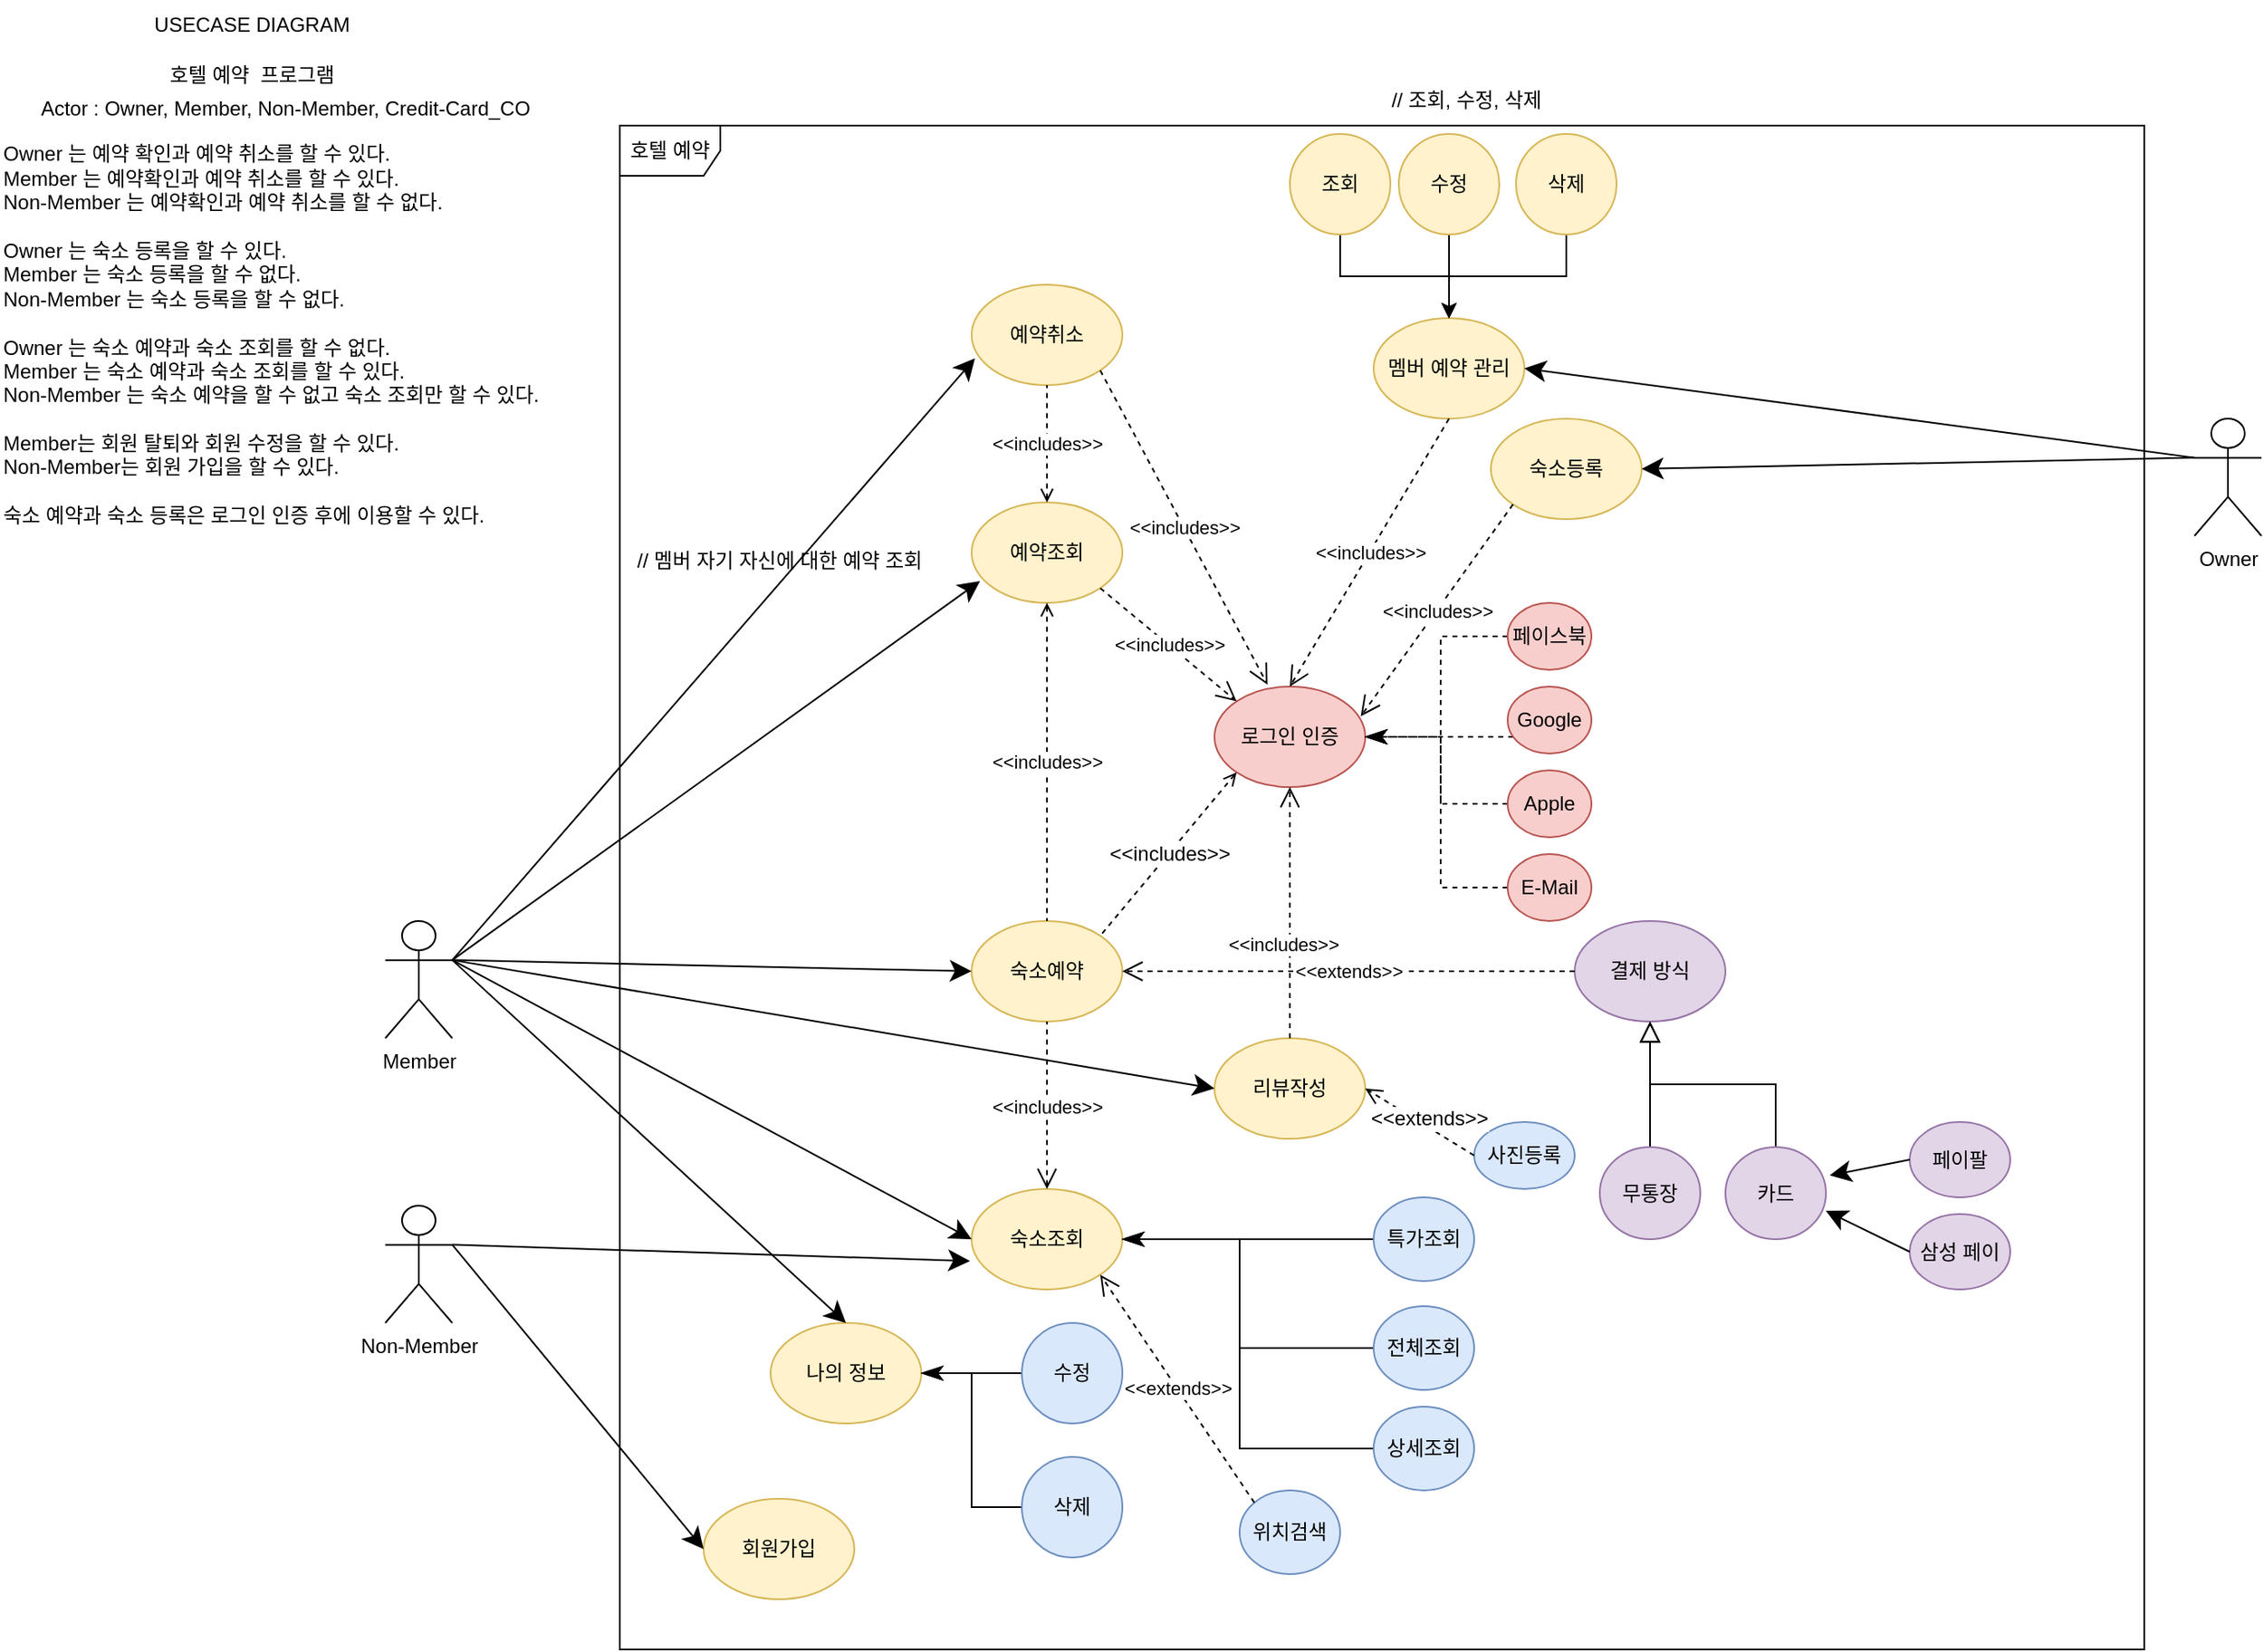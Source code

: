 <mxfile version="20.5.3" type="device" pages="5"><diagram id="LRee3-vCbLJE4PQT-OXH" name="USECASE DIAGRAM"><mxGraphModel dx="1745" dy="934" grid="1" gridSize="10" guides="1" tooltips="1" connect="1" arrows="1" fold="1" page="1" pageScale="1" pageWidth="3300" pageHeight="4681" math="0" shadow="0"><root><mxCell id="0"/><mxCell id="1" parent="0"/><mxCell id="O2pJUHBRTEmICEQSv-FM-2" value="호텔 예약" style="shape=umlFrame;whiteSpace=wrap;html=1;" parent="1" vertex="1"><mxGeometry x="380" y="85" width="910" height="910" as="geometry"/></mxCell><mxCell id="YhjqENg5tmqZNu0jKvC--1" value="USECASE DIAGRAM" style="text;html=1;align=center;verticalAlign=middle;resizable=0;points=[];autosize=1;strokeColor=none;fillColor=none;" parent="1" vertex="1"><mxGeometry x="90" y="10" width="140" height="30" as="geometry"/></mxCell><mxCell id="YhjqENg5tmqZNu0jKvC--2" value="호텔 예약&amp;nbsp; 프로그램" style="text;html=1;align=center;verticalAlign=middle;resizable=0;points=[];autosize=1;strokeColor=none;fillColor=none;" parent="1" vertex="1"><mxGeometry x="95" y="40" width="130" height="30" as="geometry"/></mxCell><mxCell id="YhjqENg5tmqZNu0jKvC--3" value="Actor : Owner, Member, Non-Member, Credit-Card_CO" style="text;html=1;align=center;verticalAlign=middle;resizable=0;points=[];autosize=1;strokeColor=none;fillColor=none;" parent="1" vertex="1"><mxGeometry x="20" y="60" width="320" height="30" as="geometry"/></mxCell><mxCell id="YhjqENg5tmqZNu0jKvC--7" value="Member" style="shape=umlActor;verticalLabelPosition=bottom;verticalAlign=top;html=1;" parent="1" vertex="1"><mxGeometry x="240" y="560" width="40" height="70" as="geometry"/></mxCell><mxCell id="YhjqENg5tmqZNu0jKvC--8" value="Owner&lt;br&gt;" style="shape=umlActor;verticalLabelPosition=bottom;verticalAlign=top;html=1;" parent="1" vertex="1"><mxGeometry x="1320" y="260" width="40" height="70" as="geometry"/></mxCell><mxCell id="YhjqENg5tmqZNu0jKvC--13" value="Non-Member" style="shape=umlActor;verticalLabelPosition=bottom;verticalAlign=top;html=1;" parent="1" vertex="1"><mxGeometry x="240" y="730" width="40" height="70" as="geometry"/></mxCell><mxCell id="YhjqENg5tmqZNu0jKvC--17" value="&lt;span style=&quot;font-size: 12px;&quot;&gt;Owner 는 예약 확인과 예약 취소를&lt;/span&gt;&lt;span style=&quot;font-size: 12px;&quot;&gt;&amp;nbsp;할 수 있다.&lt;/span&gt;&lt;br style=&quot;font-size: 12px;&quot;&gt;&lt;span style=&quot;font-size: 12px;&quot;&gt;Member 는 예약확인과 예약 취소를&lt;/span&gt;&lt;span style=&quot;font-size: 12px;&quot;&gt;&amp;nbsp;할 수 있다.&lt;/span&gt;&lt;br style=&quot;font-size: 12px;&quot;&gt;&lt;span style=&quot;font-size: 12px;&quot;&gt;Non-Member 는 예약확인과 예약 취소를 할 수 없다.&lt;/span&gt;&lt;br style=&quot;font-size: 12px;&quot;&gt;&lt;div style=&quot;font-size: 12px;&quot;&gt;&lt;br style=&quot;font-size: 12px;&quot;&gt;&lt;/div&gt;&lt;span style=&quot;font-size: 12px;&quot;&gt;Owner 는 숙소 등록을 할 수 있다.&lt;br&gt;&lt;/span&gt;Member 는 숙소 등록을 할 수 없다.&lt;br&gt;Non-Member 는 숙소 등록을 할 수 없다.&lt;br&gt;&lt;br&gt;Owner 는 숙소 예약과 숙소 조회를 할 수 없다.&lt;br style=&quot;font-size: 12px;&quot;&gt;&lt;span style=&quot;font-size: 12px;&quot;&gt;Member 는 숙소 예약과 숙소 조회를 할 수 있다.&lt;/span&gt;&lt;br style=&quot;font-size: 12px;&quot;&gt;&lt;span style=&quot;font-size: 12px;&quot;&gt;Non-Member 는&amp;nbsp;&lt;/span&gt;숙소 예약을&amp;nbsp;&lt;span style=&quot;font-size: 12px;&quot;&gt;할 수 없고&amp;nbsp;&lt;/span&gt;숙소 조회만 할 수 있다.&lt;br&gt;&lt;span style=&quot;font-size: 12px;&quot;&gt;&lt;br&gt;Member는 회원 탈퇴와 회원 수정을 할 수 있다.&lt;br&gt;Non-Member는 회원 가입을 할 수 있다.&lt;br&gt;&lt;br&gt;숙소 예약과 숙소 등록은 로그인 인증 후에 이용할 수 있다.&lt;br&gt;&lt;/span&gt;" style="text;html=1;align=left;verticalAlign=middle;resizable=0;points=[];autosize=1;strokeColor=none;fillColor=none;fontSize=12;fillOpacity=100;" parent="1" vertex="1"><mxGeometry x="10" y="90" width="360" height="240" as="geometry"/></mxCell><mxCell id="YhjqENg5tmqZNu0jKvC--27" value="회원가입" style="ellipse;whiteSpace=wrap;html=1;fillColor=#fff2cc;strokeColor=#d6b656;" parent="1" vertex="1"><mxGeometry x="430" y="905" width="90" height="60" as="geometry"/></mxCell><mxCell id="YhjqENg5tmqZNu0jKvC--29" value="예약취소" style="ellipse;whiteSpace=wrap;html=1;fillColor=#fff2cc;strokeColor=#d6b656;" parent="1" vertex="1"><mxGeometry x="590" y="180" width="90" height="60" as="geometry"/></mxCell><mxCell id="YhjqENg5tmqZNu0jKvC--30" value="숙소등록&lt;br&gt;" style="ellipse;whiteSpace=wrap;html=1;fillColor=#fff2cc;strokeColor=#d6b656;" parent="1" vertex="1"><mxGeometry x="900" y="260" width="90" height="60" as="geometry"/></mxCell><mxCell id="YhjqENg5tmqZNu0jKvC--31" value="숙소예약" style="ellipse;whiteSpace=wrap;html=1;fillColor=#fff2cc;strokeColor=#d6b656;" parent="1" vertex="1"><mxGeometry x="590" y="560" width="90" height="60" as="geometry"/></mxCell><mxCell id="YhjqENg5tmqZNu0jKvC--32" value="예약조회" style="ellipse;whiteSpace=wrap;html=1;fillColor=#fff2cc;strokeColor=#d6b656;" parent="1" vertex="1"><mxGeometry x="590" y="310" width="90" height="60" as="geometry"/></mxCell><mxCell id="YhjqENg5tmqZNu0jKvC--35" value="숙소조회" style="ellipse;whiteSpace=wrap;html=1;fillColor=#fff2cc;strokeColor=#d6b656;" parent="1" vertex="1"><mxGeometry x="590" y="720" width="90" height="60" as="geometry"/></mxCell><mxCell id="YhjqENg5tmqZNu0jKvC--36" value="리뷰작성" style="ellipse;whiteSpace=wrap;html=1;fillColor=#fff2cc;strokeColor=#d6b656;" parent="1" vertex="1"><mxGeometry x="735" y="630" width="90" height="60" as="geometry"/></mxCell><mxCell id="SupQdwml2Qryj_TKrUDy-18" value="" style="edgeStyle=orthogonalEdgeStyle;rounded=0;orthogonalLoop=1;jettySize=auto;html=1;endArrow=classicThin;endFill=1;endSize=10;" parent="1" source="YhjqENg5tmqZNu0jKvC--44" target="YhjqENg5tmqZNu0jKvC--35" edge="1"><mxGeometry relative="1" as="geometry"><Array as="points"><mxPoint x="750" y="875"/><mxPoint x="750" y="750"/></Array></mxGeometry></mxCell><mxCell id="YhjqENg5tmqZNu0jKvC--44" value="상세조회" style="ellipse;whiteSpace=wrap;html=1;fillColor=#dae8fc;strokeColor=#6c8ebf;" parent="1" vertex="1"><mxGeometry x="830" y="850" width="60" height="50" as="geometry"/></mxCell><mxCell id="YhjqENg5tmqZNu0jKvC--47" value="로그인 인증" style="ellipse;whiteSpace=wrap;html=1;fillColor=#f8cecc;strokeColor=#b85450;" parent="1" vertex="1"><mxGeometry x="735" y="420" width="90" height="60" as="geometry"/></mxCell><mxCell id="YhjqENg5tmqZNu0jKvC--49" value="결제 방식" style="ellipse;whiteSpace=wrap;html=1;fillColor=#e1d5e7;strokeColor=#9673a6;" parent="1" vertex="1"><mxGeometry x="950" y="560" width="90" height="60" as="geometry"/></mxCell><mxCell id="YhjqENg5tmqZNu0jKvC--56" value="" style="endArrow=classic;html=1;rounded=0;fontSize=12;exitX=1;exitY=0.333;exitDx=0;exitDy=0;exitPerimeter=0;endFill=1;endSize=10;entryX=0.022;entryY=0.733;entryDx=0;entryDy=0;entryPerimeter=0;" parent="1" source="YhjqENg5tmqZNu0jKvC--7" target="YhjqENg5tmqZNu0jKvC--29" edge="1"><mxGeometry width="50" height="50" relative="1" as="geometry"><mxPoint x="770" y="530" as="sourcePoint"/><mxPoint x="410" y="330" as="targetPoint"/></mxGeometry></mxCell><mxCell id="YhjqENg5tmqZNu0jKvC--57" value="" style="endArrow=classic;html=1;rounded=0;fontSize=12;exitX=1;exitY=0.333;exitDx=0;exitDy=0;exitPerimeter=0;entryX=0.056;entryY=0.783;entryDx=0;entryDy=0;endFill=1;endSize=10;entryPerimeter=0;" parent="1" source="YhjqENg5tmqZNu0jKvC--7" target="YhjqENg5tmqZNu0jKvC--32" edge="1"><mxGeometry width="50" height="50" relative="1" as="geometry"><mxPoint x="770" y="530" as="sourcePoint"/><mxPoint x="820" y="480" as="targetPoint"/></mxGeometry></mxCell><mxCell id="YhjqENg5tmqZNu0jKvC--58" value="" style="endArrow=classic;html=1;rounded=0;fontSize=12;exitX=1;exitY=0.333;exitDx=0;exitDy=0;exitPerimeter=0;entryX=0;entryY=0.5;entryDx=0;entryDy=0;endFill=1;endSize=10;" parent="1" source="YhjqENg5tmqZNu0jKvC--7" target="YhjqENg5tmqZNu0jKvC--31" edge="1"><mxGeometry width="50" height="50" relative="1" as="geometry"><mxPoint x="290" y="513.333" as="sourcePoint"/><mxPoint x="420" y="430" as="targetPoint"/></mxGeometry></mxCell><mxCell id="YhjqENg5tmqZNu0jKvC--59" value="" style="endArrow=classic;html=1;rounded=0;fontSize=12;exitX=1;exitY=0.333;exitDx=0;exitDy=0;exitPerimeter=0;entryX=0;entryY=0.5;entryDx=0;entryDy=0;endFill=1;endSize=10;" parent="1" source="YhjqENg5tmqZNu0jKvC--7" target="YhjqENg5tmqZNu0jKvC--36" edge="1"><mxGeometry width="50" height="50" relative="1" as="geometry"><mxPoint x="770" y="530" as="sourcePoint"/><mxPoint x="820" y="480" as="targetPoint"/></mxGeometry></mxCell><mxCell id="YhjqENg5tmqZNu0jKvC--60" value="" style="endArrow=classic;html=1;rounded=0;fontSize=12;exitX=1;exitY=0.333;exitDx=0;exitDy=0;exitPerimeter=0;entryX=0;entryY=0.5;entryDx=0;entryDy=0;endFill=1;endSize=10;" parent="1" source="YhjqENg5tmqZNu0jKvC--7" target="YhjqENg5tmqZNu0jKvC--35" edge="1"><mxGeometry width="50" height="50" relative="1" as="geometry"><mxPoint x="290" y="503.333" as="sourcePoint"/><mxPoint x="420" y="570" as="targetPoint"/></mxGeometry></mxCell><mxCell id="YhjqENg5tmqZNu0jKvC--63" value="" style="endArrow=classic;html=1;rounded=0;fontSize=12;exitX=1;exitY=0.333;exitDx=0;exitDy=0;exitPerimeter=0;entryX=0;entryY=0.5;entryDx=0;entryDy=0;endFill=1;endSize=10;" parent="1" source="YhjqENg5tmqZNu0jKvC--13" target="YhjqENg5tmqZNu0jKvC--27" edge="1"><mxGeometry width="50" height="50" relative="1" as="geometry"><mxPoint x="770" y="530" as="sourcePoint"/><mxPoint x="820" y="480" as="targetPoint"/></mxGeometry></mxCell><mxCell id="YhjqENg5tmqZNu0jKvC--64" value="" style="endArrow=classic;html=1;rounded=0;fontSize=12;exitX=1;exitY=0.333;exitDx=0;exitDy=0;exitPerimeter=0;entryX=-0.011;entryY=0.717;entryDx=0;entryDy=0;endFill=1;endSize=10;entryPerimeter=0;" parent="1" source="YhjqENg5tmqZNu0jKvC--13" target="YhjqENg5tmqZNu0jKvC--35" edge="1"><mxGeometry width="50" height="50" relative="1" as="geometry"><mxPoint x="290" y="763.333" as="sourcePoint"/><mxPoint x="420" y="765" as="targetPoint"/></mxGeometry></mxCell><mxCell id="YhjqENg5tmqZNu0jKvC--80" value="&amp;lt;&amp;lt;includes&amp;gt;&amp;gt;" style="endArrow=none;dashed=1;html=1;rounded=0;fontSize=12;endFill=0;exitX=0;exitY=1;exitDx=0;exitDy=0;entryX=1;entryY=0;entryDx=0;entryDy=0;startArrow=open;startFill=0;" parent="1" source="YhjqENg5tmqZNu0jKvC--47" target="YhjqENg5tmqZNu0jKvC--31" edge="1"><mxGeometry width="50" height="50" relative="1" as="geometry"><mxPoint x="890" y="490" as="sourcePoint"/><mxPoint x="680" y="570" as="targetPoint"/><mxPoint as="offset"/></mxGeometry></mxCell><mxCell id="SupQdwml2Qryj_TKrUDy-14" value="" style="edgeStyle=orthogonalEdgeStyle;rounded=0;orthogonalLoop=1;jettySize=auto;html=1;endArrow=classicThin;endFill=1;endSize=10;" parent="1" source="YhjqENg5tmqZNu0jKvC--95" target="YhjqENg5tmqZNu0jKvC--35" edge="1"><mxGeometry relative="1" as="geometry"><Array as="points"><mxPoint x="780" y="750"/><mxPoint x="780" y="750"/></Array></mxGeometry></mxCell><mxCell id="YhjqENg5tmqZNu0jKvC--95" value="특가조회" style="ellipse;whiteSpace=wrap;html=1;fillColor=#dae8fc;strokeColor=#6c8ebf;" parent="1" vertex="1"><mxGeometry x="830" y="725" width="60" height="50" as="geometry"/></mxCell><mxCell id="SupQdwml2Qryj_TKrUDy-15" value="" style="edgeStyle=orthogonalEdgeStyle;rounded=0;orthogonalLoop=1;jettySize=auto;html=1;endArrow=classicThin;endFill=1;endSize=10;" parent="1" source="YhjqENg5tmqZNu0jKvC--96" target="YhjqENg5tmqZNu0jKvC--35" edge="1"><mxGeometry relative="1" as="geometry"><Array as="points"><mxPoint x="750" y="815"/><mxPoint x="750" y="750"/></Array></mxGeometry></mxCell><mxCell id="YhjqENg5tmqZNu0jKvC--96" value="전체조회" style="ellipse;whiteSpace=wrap;html=1;fillColor=#dae8fc;strokeColor=#6c8ebf;" parent="1" vertex="1"><mxGeometry x="830" y="790" width="60" height="50" as="geometry"/></mxCell><mxCell id="YhjqENg5tmqZNu0jKvC--100" value="사진등록" style="ellipse;whiteSpace=wrap;html=1;fillColor=#dae8fc;strokeColor=#6c8ebf;" parent="1" vertex="1"><mxGeometry x="890" y="680" width="60" height="40" as="geometry"/></mxCell><mxCell id="YhjqENg5tmqZNu0jKvC--101" value="&amp;lt;&amp;lt;extends&amp;gt;&amp;gt;" style="endArrow=open;dashed=1;html=1;rounded=0;fontSize=12;endFill=0;exitX=0;exitY=0.5;exitDx=0;exitDy=0;entryX=1;entryY=0.5;entryDx=0;entryDy=0;endSize=8;" parent="1" source="YhjqENg5tmqZNu0jKvC--100" target="YhjqENg5tmqZNu0jKvC--36" edge="1"><mxGeometry x="-0.092" y="-5" width="50" height="50" relative="1" as="geometry"><mxPoint x="840" y="630" as="sourcePoint"/><mxPoint x="700" y="680" as="targetPoint"/><mxPoint as="offset"/></mxGeometry></mxCell><mxCell id="YhjqENg5tmqZNu0jKvC--106" value="위치검색" style="ellipse;whiteSpace=wrap;html=1;fillColor=#dae8fc;strokeColor=#6c8ebf;" parent="1" vertex="1"><mxGeometry x="750" y="900" width="60" height="50" as="geometry"/></mxCell><mxCell id="SupQdwml2Qryj_TKrUDy-26" value="" style="edgeStyle=orthogonalEdgeStyle;rounded=0;orthogonalLoop=1;jettySize=auto;html=1;endArrow=classicThin;endFill=1;endSize=10;dashed=1;" parent="1" source="YhjqENg5tmqZNu0jKvC--110" target="YhjqENg5tmqZNu0jKvC--47" edge="1"><mxGeometry relative="1" as="geometry"><Array as="points"><mxPoint x="870" y="390"/><mxPoint x="870" y="450"/></Array></mxGeometry></mxCell><mxCell id="YhjqENg5tmqZNu0jKvC--110" value="페이스북" style="ellipse;whiteSpace=wrap;html=1;fillColor=#f8cecc;strokeColor=#b85450;" parent="1" vertex="1"><mxGeometry x="910" y="370" width="50" height="40" as="geometry"/></mxCell><mxCell id="SupQdwml2Qryj_TKrUDy-27" value="" style="edgeStyle=orthogonalEdgeStyle;rounded=0;orthogonalLoop=1;jettySize=auto;html=1;endArrow=classicThin;endFill=1;endSize=10;dashed=1;" parent="1" source="YhjqENg5tmqZNu0jKvC--111" target="YhjqENg5tmqZNu0jKvC--47" edge="1"><mxGeometry relative="1" as="geometry"><Array as="points"><mxPoint x="880" y="450"/><mxPoint x="880" y="450"/></Array></mxGeometry></mxCell><mxCell id="YhjqENg5tmqZNu0jKvC--111" value="Google" style="ellipse;whiteSpace=wrap;html=1;fillColor=#f8cecc;strokeColor=#b85450;" parent="1" vertex="1"><mxGeometry x="910" y="420" width="50" height="40" as="geometry"/></mxCell><mxCell id="SupQdwml2Qryj_TKrUDy-28" value="" style="edgeStyle=orthogonalEdgeStyle;rounded=0;orthogonalLoop=1;jettySize=auto;html=1;endArrow=classicThin;endFill=1;endSize=10;dashed=1;" parent="1" source="YhjqENg5tmqZNu0jKvC--112" target="YhjqENg5tmqZNu0jKvC--47" edge="1"><mxGeometry relative="1" as="geometry"><Array as="points"><mxPoint x="870" y="490"/><mxPoint x="870" y="450"/></Array></mxGeometry></mxCell><mxCell id="YhjqENg5tmqZNu0jKvC--112" value="Apple" style="ellipse;whiteSpace=wrap;html=1;fillColor=#f8cecc;strokeColor=#b85450;" parent="1" vertex="1"><mxGeometry x="910" y="470" width="50" height="40" as="geometry"/></mxCell><mxCell id="SupQdwml2Qryj_TKrUDy-29" value="" style="edgeStyle=orthogonalEdgeStyle;rounded=0;orthogonalLoop=1;jettySize=auto;html=1;endArrow=classicThin;endFill=1;endSize=10;dashed=1;" parent="1" source="YhjqENg5tmqZNu0jKvC--114" target="YhjqENg5tmqZNu0jKvC--47" edge="1"><mxGeometry relative="1" as="geometry"><Array as="points"><mxPoint x="870" y="540"/><mxPoint x="870" y="450"/></Array></mxGeometry></mxCell><mxCell id="YhjqENg5tmqZNu0jKvC--114" value="E-Mail" style="ellipse;whiteSpace=wrap;html=1;fillColor=#f8cecc;strokeColor=#b85450;" parent="1" vertex="1"><mxGeometry x="910" y="520" width="50" height="40" as="geometry"/></mxCell><mxCell id="YhjqENg5tmqZNu0jKvC--117" value="삼성 페이" style="ellipse;whiteSpace=wrap;html=1;fillColor=#e1d5e7;strokeColor=#9673a6;" parent="1" vertex="1"><mxGeometry x="1150" y="735" width="60" height="45" as="geometry"/></mxCell><mxCell id="YhjqENg5tmqZNu0jKvC--118" value="페이팔" style="ellipse;whiteSpace=wrap;html=1;fillColor=#e1d5e7;strokeColor=#9673a6;" parent="1" vertex="1"><mxGeometry x="1150" y="680" width="60" height="45" as="geometry"/></mxCell><mxCell id="YhjqENg5tmqZNu0jKvC--123" value="나의 정보" style="ellipse;whiteSpace=wrap;html=1;fillColor=#fff2cc;strokeColor=#d6b656;" parent="1" vertex="1"><mxGeometry x="470" y="800" width="90" height="60" as="geometry"/></mxCell><mxCell id="YhjqENg5tmqZNu0jKvC--124" value="" style="endArrow=classic;html=1;rounded=0;fontSize=12;exitX=1;exitY=0.333;exitDx=0;exitDy=0;exitPerimeter=0;entryX=0.5;entryY=0;entryDx=0;entryDy=0;endFill=1;endSize=10;" parent="1" source="YhjqENg5tmqZNu0jKvC--7" target="YhjqENg5tmqZNu0jKvC--123" edge="1"><mxGeometry width="50" height="50" relative="1" as="geometry"><mxPoint x="290" y="563.333" as="sourcePoint"/><mxPoint x="610" y="760.0" as="targetPoint"/></mxGeometry></mxCell><mxCell id="SupQdwml2Qryj_TKrUDy-22" value="" style="edgeStyle=orthogonalEdgeStyle;rounded=0;orthogonalLoop=1;jettySize=auto;html=1;endArrow=classicThin;endFill=1;endSize=10;" parent="1" source="YhjqENg5tmqZNu0jKvC--129" target="YhjqENg5tmqZNu0jKvC--123" edge="1"><mxGeometry relative="1" as="geometry"><Array as="points"><mxPoint x="590" y="910"/><mxPoint x="590" y="830"/></Array></mxGeometry></mxCell><mxCell id="YhjqENg5tmqZNu0jKvC--129" value="삭제" style="ellipse;whiteSpace=wrap;html=1;fillColor=#dae8fc;strokeColor=#6c8ebf;direction=south;" parent="1" vertex="1"><mxGeometry x="620" y="880" width="60" height="60" as="geometry"/></mxCell><mxCell id="SupQdwml2Qryj_TKrUDy-21" value="" style="edgeStyle=orthogonalEdgeStyle;rounded=0;orthogonalLoop=1;jettySize=auto;html=1;endArrow=classicThin;endFill=1;endSize=10;" parent="1" source="YhjqENg5tmqZNu0jKvC--130" target="YhjqENg5tmqZNu0jKvC--123" edge="1"><mxGeometry relative="1" as="geometry"/></mxCell><mxCell id="YhjqENg5tmqZNu0jKvC--130" value="수정" style="ellipse;whiteSpace=wrap;html=1;fillColor=#dae8fc;strokeColor=#6c8ebf;" parent="1" vertex="1"><mxGeometry x="620" y="800" width="60" height="60" as="geometry"/></mxCell><mxCell id="SupQdwml2Qryj_TKrUDy-11" value="&amp;lt;&amp;lt;includes&amp;gt;&amp;gt;" style="endArrow=open;html=1;rounded=0;entryX=0;entryY=0;entryDx=0;entryDy=0;exitX=1;exitY=1;exitDx=0;exitDy=0;endFill=0;dashed=1;endSize=10;" parent="1" source="YhjqENg5tmqZNu0jKvC--32" target="YhjqENg5tmqZNu0jKvC--47" edge="1"><mxGeometry width="50" height="50" relative="1" as="geometry"><mxPoint x="800" y="490" as="sourcePoint"/><mxPoint x="850" y="440" as="targetPoint"/></mxGeometry></mxCell><mxCell id="SupQdwml2Qryj_TKrUDy-12" value="&amp;lt;&amp;lt;includes&amp;gt;&amp;gt;" style="endArrow=open;html=1;rounded=0;entryX=0.5;entryY=1;entryDx=0;entryDy=0;exitX=0.5;exitY=0;exitDx=0;exitDy=0;endFill=0;dashed=1;endSize=10;" parent="1" source="YhjqENg5tmqZNu0jKvC--36" target="YhjqENg5tmqZNu0jKvC--47" edge="1"><mxGeometry x="-0.248" y="4" width="50" height="50" relative="1" as="geometry"><mxPoint x="686.82" y="428.787" as="sourcePoint"/><mxPoint x="938.18" y="341.213" as="targetPoint"/><mxPoint as="offset"/></mxGeometry></mxCell><mxCell id="SupQdwml2Qryj_TKrUDy-36" value="&amp;lt;&amp;lt;extends&amp;gt;&amp;gt;" style="endArrow=open;html=1;rounded=0;endSize=10;entryX=1;entryY=0.5;entryDx=0;entryDy=0;exitX=0;exitY=0.5;exitDx=0;exitDy=0;dashed=1;endFill=0;" parent="1" source="YhjqENg5tmqZNu0jKvC--49" target="YhjqENg5tmqZNu0jKvC--31" edge="1"><mxGeometry width="50" height="50" relative="1" as="geometry"><mxPoint x="730" y="540" as="sourcePoint"/><mxPoint x="780" y="490" as="targetPoint"/></mxGeometry></mxCell><mxCell id="tjA7VHKbfEr3mHhEBpgr-12" value="" style="edgeStyle=orthogonalEdgeStyle;rounded=0;orthogonalLoop=1;jettySize=auto;html=1;startArrow=none;startFill=0;endArrow=block;endFill=0;startSize=10;endSize=10;" parent="1" source="SupQdwml2Qryj_TKrUDy-37" target="YhjqENg5tmqZNu0jKvC--49" edge="1"><mxGeometry relative="1" as="geometry"/></mxCell><mxCell id="SupQdwml2Qryj_TKrUDy-37" value="무통장" style="ellipse;whiteSpace=wrap;html=1;fillColor=#e1d5e7;strokeColor=#9673a6;" parent="1" vertex="1"><mxGeometry x="965" y="695" width="60" height="55" as="geometry"/></mxCell><mxCell id="tjA7VHKbfEr3mHhEBpgr-13" value="" style="edgeStyle=orthogonalEdgeStyle;rounded=0;orthogonalLoop=1;jettySize=auto;html=1;startArrow=none;startFill=0;endArrow=block;endFill=0;startSize=10;endSize=10;" parent="1" source="SupQdwml2Qryj_TKrUDy-38" target="YhjqENg5tmqZNu0jKvC--49" edge="1"><mxGeometry relative="1" as="geometry"/></mxCell><mxCell id="SupQdwml2Qryj_TKrUDy-38" value="카드" style="ellipse;whiteSpace=wrap;html=1;fillColor=#e1d5e7;strokeColor=#9673a6;" parent="1" vertex="1"><mxGeometry x="1040" y="695" width="60" height="55" as="geometry"/></mxCell><mxCell id="SupQdwml2Qryj_TKrUDy-41" value="" style="endArrow=classic;html=1;rounded=0;endSize=10;entryX=0.999;entryY=0.692;entryDx=0;entryDy=0;exitX=0;exitY=0.5;exitDx=0;exitDy=0;entryPerimeter=0;" parent="1" source="YhjqENg5tmqZNu0jKvC--117" target="SupQdwml2Qryj_TKrUDy-38" edge="1"><mxGeometry width="50" height="50" relative="1" as="geometry"><mxPoint x="820" y="740" as="sourcePoint"/><mxPoint x="870" y="690" as="targetPoint"/></mxGeometry></mxCell><mxCell id="SupQdwml2Qryj_TKrUDy-42" value="" style="endArrow=classic;html=1;rounded=0;endSize=10;entryX=1.038;entryY=0.307;entryDx=0;entryDy=0;exitX=0;exitY=0.5;exitDx=0;exitDy=0;entryPerimeter=0;" parent="1" source="YhjqENg5tmqZNu0jKvC--118" target="SupQdwml2Qryj_TKrUDy-38" edge="1"><mxGeometry width="50" height="50" relative="1" as="geometry"><mxPoint x="1040" y="790" as="sourcePoint"/><mxPoint x="1056.98" y="749.01" as="targetPoint"/></mxGeometry></mxCell><mxCell id="tjA7VHKbfEr3mHhEBpgr-2" value="멤버 예약 관리" style="ellipse;whiteSpace=wrap;html=1;fillColor=#fff2cc;strokeColor=#d6b656;" parent="1" vertex="1"><mxGeometry x="830" y="200" width="90" height="60" as="geometry"/></mxCell><mxCell id="tjA7VHKbfEr3mHhEBpgr-6" value="&amp;lt;&amp;lt;includes&amp;gt;&amp;gt;" style="endArrow=none;html=1;rounded=0;endSize=10;exitX=0.5;exitY=0;exitDx=0;exitDy=0;entryX=0.5;entryY=1;entryDx=0;entryDy=0;dashed=1;endFill=0;startArrow=open;startFill=0;" parent="1" source="YhjqENg5tmqZNu0jKvC--32" target="YhjqENg5tmqZNu0jKvC--29" edge="1"><mxGeometry width="50" height="50" relative="1" as="geometry"><mxPoint x="980" y="550" as="sourcePoint"/><mxPoint x="1030" y="500" as="targetPoint"/></mxGeometry></mxCell><mxCell id="tjA7VHKbfEr3mHhEBpgr-7" value="// 멤버 자기 자신에 대한 예약 조회" style="text;html=1;align=center;verticalAlign=middle;resizable=0;points=[];autosize=1;strokeColor=none;fillColor=none;" parent="1" vertex="1"><mxGeometry x="370" y="330" width="210" height="30" as="geometry"/></mxCell><mxCell id="tjA7VHKbfEr3mHhEBpgr-8" value="&amp;lt;&amp;lt;includes&amp;gt;&amp;gt;" style="endArrow=open;html=1;rounded=0;endSize=10;exitX=1;exitY=1;exitDx=0;exitDy=0;entryX=0.352;entryY=-0.018;entryDx=0;entryDy=0;dashed=1;endFill=0;entryPerimeter=0;" parent="1" source="YhjqENg5tmqZNu0jKvC--29" target="YhjqENg5tmqZNu0jKvC--47" edge="1"><mxGeometry width="50" height="50" relative="1" as="geometry"><mxPoint x="645" y="330.0" as="sourcePoint"/><mxPoint x="645" y="250" as="targetPoint"/></mxGeometry></mxCell><mxCell id="tjA7VHKbfEr3mHhEBpgr-16" value="&amp;lt;&amp;lt;includes&amp;gt;&amp;gt;" style="endArrow=none;html=1;rounded=0;startSize=10;endSize=10;entryX=0.5;entryY=1;entryDx=0;entryDy=0;dashed=1;endFill=0;startArrow=open;startFill=0;" parent="1" target="YhjqENg5tmqZNu0jKvC--31" edge="1"><mxGeometry width="50" height="50" relative="1" as="geometry"><mxPoint x="635" y="720" as="sourcePoint"/><mxPoint x="890" y="500" as="targetPoint"/><mxPoint y="1" as="offset"/></mxGeometry></mxCell><mxCell id="tjA7VHKbfEr3mHhEBpgr-17" value="&amp;lt;&amp;lt;extends&amp;gt;&amp;gt;" style="endArrow=open;html=1;rounded=0;dashed=1;startSize=10;endSize=10;entryX=1;entryY=1;entryDx=0;entryDy=0;exitX=0;exitY=0;exitDx=0;exitDy=0;endFill=0;" parent="1" source="YhjqENg5tmqZNu0jKvC--106" target="YhjqENg5tmqZNu0jKvC--35" edge="1"><mxGeometry width="50" height="50" relative="1" as="geometry"><mxPoint x="840" y="670" as="sourcePoint"/><mxPoint x="890" y="620" as="targetPoint"/></mxGeometry></mxCell><mxCell id="tjA7VHKbfEr3mHhEBpgr-18" value="&amp;lt;&amp;lt;includes&amp;gt;&amp;gt;" style="endArrow=open;html=1;rounded=0;dashed=1;startSize=10;endSize=10;entryX=0.97;entryY=0.296;entryDx=0;entryDy=0;exitX=0;exitY=1;exitDx=0;exitDy=0;endFill=0;entryPerimeter=0;" parent="1" source="YhjqENg5tmqZNu0jKvC--30" target="YhjqENg5tmqZNu0jKvC--47" edge="1"><mxGeometry width="50" height="50" relative="1" as="geometry"><mxPoint x="840" y="550" as="sourcePoint"/><mxPoint x="927.03" y="241.072" as="targetPoint"/></mxGeometry></mxCell><mxCell id="tjA7VHKbfEr3mHhEBpgr-20" value="&amp;lt;&amp;lt;includes&amp;gt;&amp;gt;" style="endArrow=open;html=1;rounded=0;dashed=1;startSize=10;endSize=10;entryX=0.5;entryY=0;entryDx=0;entryDy=0;exitX=0.5;exitY=1;exitDx=0;exitDy=0;endFill=0;" parent="1" source="tjA7VHKbfEr3mHhEBpgr-2" target="YhjqENg5tmqZNu0jKvC--47" edge="1"><mxGeometry width="50" height="50" relative="1" as="geometry"><mxPoint x="1170.0" y="230" as="sourcePoint"/><mxPoint x="927.03" y="198.928" as="targetPoint"/></mxGeometry></mxCell><mxCell id="82aKuM7ouqwr-aGR9GEj-1" value="" style="endArrow=classic;html=1;rounded=0;startSize=10;endSize=10;entryX=1;entryY=0.5;entryDx=0;entryDy=0;exitX=0;exitY=0.333;exitDx=0;exitDy=0;exitPerimeter=0;" parent="1" source="YhjqENg5tmqZNu0jKvC--8" target="tjA7VHKbfEr3mHhEBpgr-2" edge="1"><mxGeometry width="50" height="50" relative="1" as="geometry"><mxPoint x="840" y="550" as="sourcePoint"/><mxPoint x="890" y="500" as="targetPoint"/></mxGeometry></mxCell><mxCell id="82aKuM7ouqwr-aGR9GEj-3" value="" style="endArrow=classic;html=1;rounded=0;startSize=10;endSize=10;entryX=1;entryY=0.5;entryDx=0;entryDy=0;exitX=0;exitY=0.333;exitDx=0;exitDy=0;exitPerimeter=0;" parent="1" source="YhjqENg5tmqZNu0jKvC--8" target="YhjqENg5tmqZNu0jKvC--30" edge="1"><mxGeometry width="50" height="50" relative="1" as="geometry"><mxPoint x="1390.0" y="193.333" as="sourcePoint"/><mxPoint x="1260.0" y="230" as="targetPoint"/></mxGeometry></mxCell><mxCell id="82aKuM7ouqwr-aGR9GEj-4" value="// 조회, 수정, 삭제" style="text;html=1;align=center;verticalAlign=middle;resizable=0;points=[];autosize=1;strokeColor=none;fillColor=none;" parent="1" vertex="1"><mxGeometry x="825" y="55" width="120" height="30" as="geometry"/></mxCell><mxCell id="8BZ6L4OPyTDKWKxEXBUy-11" value="" style="edgeStyle=orthogonalEdgeStyle;rounded=0;orthogonalLoop=1;jettySize=auto;html=1;startArrow=none;" parent="1" source="8BZ6L4OPyTDKWKxEXBUy-5" target="tjA7VHKbfEr3mHhEBpgr-2" edge="1"><mxGeometry relative="1" as="geometry"/></mxCell><mxCell id="8BZ6L4OPyTDKWKxEXBUy-15" value="" style="edgeStyle=orthogonalEdgeStyle;rounded=0;orthogonalLoop=1;jettySize=auto;html=1;" parent="1" source="8BZ6L4OPyTDKWKxEXBUy-3" target="tjA7VHKbfEr3mHhEBpgr-2" edge="1"><mxGeometry relative="1" as="geometry"/></mxCell><mxCell id="8BZ6L4OPyTDKWKxEXBUy-3" value="삭제" style="ellipse;whiteSpace=wrap;html=1;fillColor=#fff2cc;strokeColor=#d6b656;" parent="1" vertex="1"><mxGeometry x="915" y="90" width="60" height="60" as="geometry"/></mxCell><mxCell id="8BZ6L4OPyTDKWKxEXBUy-13" value="" style="edgeStyle=orthogonalEdgeStyle;rounded=0;orthogonalLoop=1;jettySize=auto;html=1;" parent="1" source="8BZ6L4OPyTDKWKxEXBUy-4" target="tjA7VHKbfEr3mHhEBpgr-2" edge="1"><mxGeometry relative="1" as="geometry"/></mxCell><mxCell id="8BZ6L4OPyTDKWKxEXBUy-4" value="조회" style="ellipse;whiteSpace=wrap;html=1;fillColor=#fff2cc;strokeColor=#d6b656;" parent="1" vertex="1"><mxGeometry x="780" y="90" width="60" height="60" as="geometry"/></mxCell><mxCell id="8BZ6L4OPyTDKWKxEXBUy-10" value="" style="edgeStyle=orthogonalEdgeStyle;rounded=0;orthogonalLoop=1;jettySize=auto;html=1;" parent="1" source="8BZ6L4OPyTDKWKxEXBUy-5" target="tjA7VHKbfEr3mHhEBpgr-2" edge="1"><mxGeometry relative="1" as="geometry"/></mxCell><mxCell id="8BZ6L4OPyTDKWKxEXBUy-5" value="수정" style="ellipse;whiteSpace=wrap;html=1;fillColor=#fff2cc;strokeColor=#d6b656;" parent="1" vertex="1"><mxGeometry x="845" y="90" width="60" height="60" as="geometry"/></mxCell><mxCell id="xCFELMfRx6td031JTHCx-1" value="&amp;lt;&amp;lt;includes&amp;gt;&amp;gt;" style="endArrow=none;html=1;rounded=0;endSize=10;exitX=0.5;exitY=1;exitDx=0;exitDy=0;entryX=0.5;entryY=0;entryDx=0;entryDy=0;dashed=1;endFill=0;startArrow=open;startFill=0;" edge="1" parent="1" source="YhjqENg5tmqZNu0jKvC--32" target="YhjqENg5tmqZNu0jKvC--31"><mxGeometry width="50" height="50" relative="1" as="geometry"><mxPoint x="635" y="320" as="sourcePoint"/><mxPoint x="635" y="250" as="targetPoint"/></mxGeometry></mxCell></root></mxGraphModel></diagram><diagram id="GdRORdRjzIzfb_fSJSPl" name="CLASS DIAGRAM"><mxGraphModel dx="1483" dy="794" grid="1" gridSize="10" guides="1" tooltips="1" connect="1" arrows="1" fold="1" page="1" pageScale="1" pageWidth="3300" pageHeight="4681" math="0" shadow="0"><root><mxCell id="0"/><mxCell id="1" parent="0"/><mxCell id="vAVw65D24xYV3-0vCZaX-1" value="Member" style="swimlane;fontStyle=1;align=center;verticalAlign=top;childLayout=stackLayout;horizontal=1;startSize=26;horizontalStack=0;resizeParent=1;resizeParentMax=0;resizeLast=0;collapsible=1;marginBottom=0;" parent="1" vertex="1"><mxGeometry x="845" y="370" width="160" height="242" as="geometry"/></mxCell><mxCell id="vAVw65D24xYV3-0vCZaX-2" value="+memId : String" style="text;strokeColor=none;fillColor=none;align=left;verticalAlign=top;spacingLeft=4;spacingRight=4;overflow=hidden;rotatable=0;points=[[0,0.5],[1,0.5]];portConstraint=eastwest;" parent="vAVw65D24xYV3-0vCZaX-1" vertex="1"><mxGeometry y="26" width="160" height="26" as="geometry"/></mxCell><mxCell id="5adXpeyZpg4L9Kuzkj-i-13" value="+pwd : String" style="text;strokeColor=none;fillColor=none;align=left;verticalAlign=top;spacingLeft=4;spacingRight=4;overflow=hidden;rotatable=0;points=[[0,0.5],[1,0.5]];portConstraint=eastwest;" parent="vAVw65D24xYV3-0vCZaX-1" vertex="1"><mxGeometry y="52" width="160" height="26" as="geometry"/></mxCell><mxCell id="5adXpeyZpg4L9Kuzkj-i-10" value="+name : String" style="text;strokeColor=none;fillColor=none;align=left;verticalAlign=top;spacingLeft=4;spacingRight=4;overflow=hidden;rotatable=0;points=[[0,0.5],[1,0.5]];portConstraint=eastwest;" parent="vAVw65D24xYV3-0vCZaX-1" vertex="1"><mxGeometry y="78" width="160" height="26" as="geometry"/></mxCell><mxCell id="5adXpeyZpg4L9Kuzkj-i-14" value="+userid : String" style="text;strokeColor=none;fillColor=none;align=left;verticalAlign=top;spacingLeft=4;spacingRight=4;overflow=hidden;rotatable=0;points=[[0,0.5],[1,0.5]];portConstraint=eastwest;" parent="vAVw65D24xYV3-0vCZaX-1" vertex="1"><mxGeometry y="104" width="160" height="26" as="geometry"/></mxCell><mxCell id="Ck5WtnK0a4EWLnSCeXpF-1" value="+memphone : String" style="text;strokeColor=none;fillColor=none;align=left;verticalAlign=top;spacingLeft=4;spacingRight=4;overflow=hidden;rotatable=0;points=[[0,0.5],[1,0.5]];portConstraint=eastwest;" vertex="1" parent="vAVw65D24xYV3-0vCZaX-1"><mxGeometry y="130" width="160" height="26" as="geometry"/></mxCell><mxCell id="Ck5WtnK0a4EWLnSCeXpF-2" value="+memaddr : String" style="text;strokeColor=none;fillColor=none;align=left;verticalAlign=top;spacingLeft=4;spacingRight=4;overflow=hidden;rotatable=0;points=[[0,0.5],[1,0.5]];portConstraint=eastwest;" vertex="1" parent="vAVw65D24xYV3-0vCZaX-1"><mxGeometry y="156" width="160" height="26" as="geometry"/></mxCell><mxCell id="Ck5WtnK0a4EWLnSCeXpF-9" value="+email : String" style="text;strokeColor=none;fillColor=none;align=left;verticalAlign=top;spacingLeft=4;spacingRight=4;overflow=hidden;rotatable=0;points=[[0,0.5],[1,0.5]];portConstraint=eastwest;" vertex="1" parent="vAVw65D24xYV3-0vCZaX-1"><mxGeometry y="182" width="160" height="26" as="geometry"/></mxCell><mxCell id="vAVw65D24xYV3-0vCZaX-3" value="" style="line;strokeWidth=1;fillColor=none;align=left;verticalAlign=middle;spacingTop=-1;spacingLeft=3;spacingRight=3;rotatable=0;labelPosition=right;points=[];portConstraint=eastwest;strokeColor=inherit;" parent="vAVw65D24xYV3-0vCZaX-1" vertex="1"><mxGeometry y="208" width="160" height="8" as="geometry"/></mxCell><mxCell id="vAVw65D24xYV3-0vCZaX-4" value="+ method(type): type" style="text;strokeColor=none;fillColor=none;align=left;verticalAlign=top;spacingLeft=4;spacingRight=4;overflow=hidden;rotatable=0;points=[[0,0.5],[1,0.5]];portConstraint=eastwest;" parent="vAVw65D24xYV3-0vCZaX-1" vertex="1"><mxGeometry y="216" width="160" height="26" as="geometry"/></mxCell><mxCell id="SmTNugHInIBF0ZXaUS3c-8" value="Hotel Reservation" style="swimlane;fontStyle=1;align=center;verticalAlign=top;childLayout=stackLayout;horizontal=1;startSize=26;horizontalStack=0;resizeParent=1;resizeParentMax=0;resizeLast=0;collapsible=1;marginBottom=0;" parent="1" vertex="1"><mxGeometry x="845" y="150" width="160" height="164" as="geometry"/></mxCell><mxCell id="SmTNugHInIBF0ZXaUS3c-9" value="+hotelId : String" style="text;strokeColor=none;fillColor=none;align=left;verticalAlign=top;spacingLeft=4;spacingRight=4;overflow=hidden;rotatable=0;points=[[0,0.5],[1,0.5]];portConstraint=eastwest;" parent="SmTNugHInIBF0ZXaUS3c-8" vertex="1"><mxGeometry y="26" width="160" height="26" as="geometry"/></mxCell><mxCell id="qQW0p6myW3ZazwPJE9Bm-1" value="+hotelName : String" style="text;strokeColor=none;fillColor=none;align=left;verticalAlign=top;spacingLeft=4;spacingRight=4;overflow=hidden;rotatable=0;points=[[0,0.5],[1,0.5]];portConstraint=eastwest;" parent="SmTNugHInIBF0ZXaUS3c-8" vertex="1"><mxGeometry y="52" width="160" height="26" as="geometry"/></mxCell><mxCell id="qQW0p6myW3ZazwPJE9Bm-7" value="+isReserve : boolean" style="text;strokeColor=none;fillColor=none;align=left;verticalAlign=top;spacingLeft=4;spacingRight=4;overflow=hidden;rotatable=0;points=[[0,0.5],[1,0.5]];portConstraint=eastwest;" parent="SmTNugHInIBF0ZXaUS3c-8" vertex="1"><mxGeometry y="78" width="160" height="26" as="geometry"/></mxCell><mxCell id="Ck5WtnK0a4EWLnSCeXpF-33" value="+price : int" style="text;strokeColor=none;fillColor=none;align=left;verticalAlign=top;spacingLeft=4;spacingRight=4;overflow=hidden;rotatable=0;points=[[0,0.5],[1,0.5]];portConstraint=eastwest;" vertex="1" parent="SmTNugHInIBF0ZXaUS3c-8"><mxGeometry y="104" width="160" height="26" as="geometry"/></mxCell><mxCell id="SmTNugHInIBF0ZXaUS3c-10" value="" style="line;strokeWidth=1;fillColor=none;align=left;verticalAlign=middle;spacingTop=-1;spacingLeft=3;spacingRight=3;rotatable=0;labelPosition=right;points=[];portConstraint=eastwest;strokeColor=inherit;" parent="SmTNugHInIBF0ZXaUS3c-8" vertex="1"><mxGeometry y="130" width="160" height="8" as="geometry"/></mxCell><mxCell id="SmTNugHInIBF0ZXaUS3c-11" value="+ method(type): type" style="text;strokeColor=none;fillColor=none;align=left;verticalAlign=top;spacingLeft=4;spacingRight=4;overflow=hidden;rotatable=0;points=[[0,0.5],[1,0.5]];portConstraint=eastwest;" parent="SmTNugHInIBF0ZXaUS3c-8" vertex="1"><mxGeometry y="138" width="160" height="26" as="geometry"/></mxCell><mxCell id="SmTNugHInIBF0ZXaUS3c-12" value="Reserve" style="swimlane;fontStyle=1;align=center;verticalAlign=top;childLayout=stackLayout;horizontal=1;startSize=26;horizontalStack=0;resizeParent=1;resizeParentMax=0;resizeLast=0;collapsible=1;marginBottom=0;" parent="1" vertex="1"><mxGeometry x="1220" y="120" width="160" height="190" as="geometry"/></mxCell><mxCell id="SmTNugHInIBF0ZXaUS3c-13" value="+rId : String" style="text;strokeColor=none;fillColor=none;align=left;verticalAlign=top;spacingLeft=4;spacingRight=4;overflow=hidden;rotatable=0;points=[[0,0.5],[1,0.5]];portConstraint=eastwest;" parent="SmTNugHInIBF0ZXaUS3c-12" vertex="1"><mxGeometry y="26" width="160" height="26" as="geometry"/></mxCell><mxCell id="qQW0p6myW3ZazwPJE9Bm-2" value="+memId : String" style="text;strokeColor=none;fillColor=none;align=left;verticalAlign=top;spacingLeft=4;spacingRight=4;overflow=hidden;rotatable=0;points=[[0,0.5],[1,0.5]];portConstraint=eastwest;" parent="SmTNugHInIBF0ZXaUS3c-12" vertex="1"><mxGeometry y="52" width="160" height="26" as="geometry"/></mxCell><mxCell id="qQW0p6myW3ZazwPJE9Bm-3" value="+hotelId : String" style="text;strokeColor=none;fillColor=none;align=left;verticalAlign=top;spacingLeft=4;spacingRight=4;overflow=hidden;rotatable=0;points=[[0,0.5],[1,0.5]];portConstraint=eastwest;" parent="SmTNugHInIBF0ZXaUS3c-12" vertex="1"><mxGeometry y="78" width="160" height="26" as="geometry"/></mxCell><mxCell id="qQW0p6myW3ZazwPJE9Bm-5" value="+startDate : Date" style="text;strokeColor=none;fillColor=none;align=left;verticalAlign=top;spacingLeft=4;spacingRight=4;overflow=hidden;rotatable=0;points=[[0,0.5],[1,0.5]];portConstraint=eastwest;" parent="SmTNugHInIBF0ZXaUS3c-12" vertex="1"><mxGeometry y="104" width="160" height="26" as="geometry"/></mxCell><mxCell id="qQW0p6myW3ZazwPJE9Bm-6" value="+endDate : Date" style="text;strokeColor=none;fillColor=none;align=left;verticalAlign=top;spacingLeft=4;spacingRight=4;overflow=hidden;rotatable=0;points=[[0,0.5],[1,0.5]];portConstraint=eastwest;" parent="SmTNugHInIBF0ZXaUS3c-12" vertex="1"><mxGeometry y="130" width="160" height="26" as="geometry"/></mxCell><mxCell id="SmTNugHInIBF0ZXaUS3c-14" value="" style="line;strokeWidth=1;fillColor=none;align=left;verticalAlign=middle;spacingTop=-1;spacingLeft=3;spacingRight=3;rotatable=0;labelPosition=right;points=[];portConstraint=eastwest;strokeColor=inherit;" parent="SmTNugHInIBF0ZXaUS3c-12" vertex="1"><mxGeometry y="156" width="160" height="8" as="geometry"/></mxCell><mxCell id="SmTNugHInIBF0ZXaUS3c-15" value="+ method(type): type" style="text;strokeColor=none;fillColor=none;align=left;verticalAlign=top;spacingLeft=4;spacingRight=4;overflow=hidden;rotatable=0;points=[[0,0.5],[1,0.5]];portConstraint=eastwest;" parent="SmTNugHInIBF0ZXaUS3c-12" vertex="1"><mxGeometry y="164" width="160" height="26" as="geometry"/></mxCell><mxCell id="5UqQtT5Mc6pRxmBEGqJO-4" value="" style="rounded=0;whiteSpace=wrap;html=1;" vertex="1" parent="1"><mxGeometry x="620" y="840" width="610" height="480" as="geometry"/></mxCell><mxCell id="5UqQtT5Mc6pRxmBEGqJO-5" value="&lt;b&gt;&lt;font style=&quot;font-size: 15px;&quot;&gt;호텔 DB&lt;/font&gt;&lt;/b&gt;" style="whiteSpace=wrap;html=1;" vertex="1" parent="1"><mxGeometry x="855" y="880" width="140" height="70" as="geometry"/></mxCell><mxCell id="5UqQtT5Mc6pRxmBEGqJO-20" value="숙소 조회" style="shape=table;startSize=30;container=1;collapsible=1;childLayout=tableLayout;fixedRows=1;rowLines=0;fontStyle=1;align=center;resizeLast=1;" vertex="1" parent="1"><mxGeometry x="700" y="1029" width="180" height="180" as="geometry"/></mxCell><mxCell id="5UqQtT5Mc6pRxmBEGqJO-21" value="" style="shape=tableRow;horizontal=0;startSize=0;swimlaneHead=0;swimlaneBody=0;fillColor=none;collapsible=0;dropTarget=0;points=[[0,0.5],[1,0.5]];portConstraint=eastwest;top=0;left=0;right=0;bottom=1;" vertex="1" parent="5UqQtT5Mc6pRxmBEGqJO-20"><mxGeometry y="30" width="180" height="30" as="geometry"/></mxCell><mxCell id="5UqQtT5Mc6pRxmBEGqJO-22" value="PK&#10;FK" style="shape=partialRectangle;connectable=0;fillColor=none;top=0;left=0;bottom=0;right=0;fontStyle=1;overflow=hidden;" vertex="1" parent="5UqQtT5Mc6pRxmBEGqJO-21"><mxGeometry width="30" height="30" as="geometry"><mxRectangle width="30" height="30" as="alternateBounds"/></mxGeometry></mxCell><mxCell id="5UqQtT5Mc6pRxmBEGqJO-23" value="호텔 Id :Stirng" style="shape=partialRectangle;connectable=0;fillColor=none;top=0;left=0;bottom=0;right=0;align=left;spacingLeft=6;fontStyle=5;overflow=hidden;" vertex="1" parent="5UqQtT5Mc6pRxmBEGqJO-21"><mxGeometry x="30" width="150" height="30" as="geometry"><mxRectangle width="150" height="30" as="alternateBounds"/></mxGeometry></mxCell><mxCell id="5UqQtT5Mc6pRxmBEGqJO-24" value="" style="shape=tableRow;horizontal=0;startSize=0;swimlaneHead=0;swimlaneBody=0;fillColor=none;collapsible=0;dropTarget=0;points=[[0,0.5],[1,0.5]];portConstraint=eastwest;top=0;left=0;right=0;bottom=0;" vertex="1" parent="5UqQtT5Mc6pRxmBEGqJO-20"><mxGeometry y="60" width="180" height="30" as="geometry"/></mxCell><mxCell id="5UqQtT5Mc6pRxmBEGqJO-25" value="" style="shape=partialRectangle;connectable=0;fillColor=none;top=0;left=0;bottom=0;right=0;editable=1;overflow=hidden;" vertex="1" parent="5UqQtT5Mc6pRxmBEGqJO-24"><mxGeometry width="30" height="30" as="geometry"><mxRectangle width="30" height="30" as="alternateBounds"/></mxGeometry></mxCell><mxCell id="5UqQtT5Mc6pRxmBEGqJO-26" value="객실 가격:Int    " style="shape=partialRectangle;connectable=0;fillColor=none;top=0;left=0;bottom=0;right=0;align=left;spacingLeft=6;overflow=hidden;" vertex="1" parent="5UqQtT5Mc6pRxmBEGqJO-24"><mxGeometry x="30" width="150" height="30" as="geometry"><mxRectangle width="150" height="30" as="alternateBounds"/></mxGeometry></mxCell><mxCell id="5UqQtT5Mc6pRxmBEGqJO-27" value="" style="shape=tableRow;horizontal=0;startSize=0;swimlaneHead=0;swimlaneBody=0;fillColor=none;collapsible=0;dropTarget=0;points=[[0,0.5],[1,0.5]];portConstraint=eastwest;top=0;left=0;right=0;bottom=0;" vertex="1" parent="5UqQtT5Mc6pRxmBEGqJO-20"><mxGeometry y="90" width="180" height="30" as="geometry"/></mxCell><mxCell id="5UqQtT5Mc6pRxmBEGqJO-28" value="" style="shape=partialRectangle;connectable=0;fillColor=none;top=0;left=0;bottom=0;right=0;editable=1;overflow=hidden;" vertex="1" parent="5UqQtT5Mc6pRxmBEGqJO-27"><mxGeometry width="30" height="30" as="geometry"><mxRectangle width="30" height="30" as="alternateBounds"/></mxGeometry></mxCell><mxCell id="5UqQtT5Mc6pRxmBEGqJO-29" value="객식 등급  :String" style="shape=partialRectangle;connectable=0;fillColor=none;top=0;left=0;bottom=0;right=0;align=left;spacingLeft=6;overflow=hidden;" vertex="1" parent="5UqQtT5Mc6pRxmBEGqJO-27"><mxGeometry x="30" width="150" height="30" as="geometry"><mxRectangle width="150" height="30" as="alternateBounds"/></mxGeometry></mxCell><mxCell id="5UqQtT5Mc6pRxmBEGqJO-30" value="" style="shape=tableRow;horizontal=0;startSize=0;swimlaneHead=0;swimlaneBody=0;fillColor=none;collapsible=0;dropTarget=0;points=[[0,0.5],[1,0.5]];portConstraint=eastwest;top=0;left=0;right=0;bottom=0;" vertex="1" parent="5UqQtT5Mc6pRxmBEGqJO-20"><mxGeometry y="120" width="180" height="30" as="geometry"/></mxCell><mxCell id="5UqQtT5Mc6pRxmBEGqJO-31" value="" style="shape=partialRectangle;connectable=0;fillColor=none;top=0;left=0;bottom=0;right=0;editable=1;overflow=hidden;" vertex="1" parent="5UqQtT5Mc6pRxmBEGqJO-30"><mxGeometry width="30" height="30" as="geometry"><mxRectangle width="30" height="30" as="alternateBounds"/></mxGeometry></mxCell><mxCell id="5UqQtT5Mc6pRxmBEGqJO-32" value="이용가능날짜 : Date" style="shape=partialRectangle;connectable=0;fillColor=none;top=0;left=0;bottom=0;right=0;align=left;spacingLeft=6;overflow=hidden;" vertex="1" parent="5UqQtT5Mc6pRxmBEGqJO-30"><mxGeometry x="30" width="150" height="30" as="geometry"><mxRectangle width="150" height="30" as="alternateBounds"/></mxGeometry></mxCell><mxCell id="5V-dHUx3vbuYXjA39B25-19" value="" style="shape=tableRow;horizontal=0;startSize=0;swimlaneHead=0;swimlaneBody=0;fillColor=none;collapsible=0;dropTarget=0;points=[[0,0.5],[1,0.5]];portConstraint=eastwest;top=0;left=0;right=0;bottom=0;" vertex="1" parent="5UqQtT5Mc6pRxmBEGqJO-20"><mxGeometry y="150" width="180" height="30" as="geometry"/></mxCell><mxCell id="5V-dHUx3vbuYXjA39B25-20" value="" style="shape=partialRectangle;connectable=0;fillColor=none;top=0;left=0;bottom=0;right=0;editable=1;overflow=hidden;" vertex="1" parent="5V-dHUx3vbuYXjA39B25-19"><mxGeometry width="30" height="30" as="geometry"><mxRectangle width="30" height="30" as="alternateBounds"/></mxGeometry></mxCell><mxCell id="5V-dHUx3vbuYXjA39B25-21" value="" style="shape=partialRectangle;connectable=0;fillColor=none;top=0;left=0;bottom=0;right=0;align=left;spacingLeft=6;overflow=hidden;" vertex="1" parent="5V-dHUx3vbuYXjA39B25-19"><mxGeometry x="30" width="150" height="30" as="geometry"><mxRectangle width="150" height="30" as="alternateBounds"/></mxGeometry></mxCell><mxCell id="5UqQtT5Mc6pRxmBEGqJO-46" value="" style="rounded=0;whiteSpace=wrap;html=1;" vertex="1" parent="1"><mxGeometry x="530" y="1360" width="840" height="530" as="geometry"/></mxCell><mxCell id="5UqQtT5Mc6pRxmBEGqJO-48" value="인증" style="shape=table;startSize=30;container=1;collapsible=1;childLayout=tableLayout;fixedRows=1;rowLines=0;fontStyle=1;align=center;resizeLast=1;" vertex="1" parent="1"><mxGeometry x="870" y="1580" width="180" height="210" as="geometry"/></mxCell><mxCell id="5UqQtT5Mc6pRxmBEGqJO-49" value="" style="shape=tableRow;horizontal=0;startSize=0;swimlaneHead=0;swimlaneBody=0;fillColor=none;collapsible=0;dropTarget=0;points=[[0,0.5],[1,0.5]];portConstraint=eastwest;top=0;left=0;right=0;bottom=1;" vertex="1" parent="5UqQtT5Mc6pRxmBEGqJO-48"><mxGeometry y="30" width="180" height="30" as="geometry"/></mxCell><mxCell id="5UqQtT5Mc6pRxmBEGqJO-50" value="PK" style="shape=partialRectangle;connectable=0;fillColor=none;top=0;left=0;bottom=0;right=0;fontStyle=1;overflow=hidden;" vertex="1" parent="5UqQtT5Mc6pRxmBEGqJO-49"><mxGeometry width="30" height="30" as="geometry"><mxRectangle width="30" height="30" as="alternateBounds"/></mxGeometry></mxCell><mxCell id="5UqQtT5Mc6pRxmBEGqJO-51" value="Index : int Auto_Increment" style="shape=partialRectangle;connectable=0;fillColor=none;top=0;left=0;bottom=0;right=0;align=left;spacingLeft=6;fontStyle=5;overflow=hidden;" vertex="1" parent="5UqQtT5Mc6pRxmBEGqJO-49"><mxGeometry x="30" width="150" height="30" as="geometry"><mxRectangle width="150" height="30" as="alternateBounds"/></mxGeometry></mxCell><mxCell id="5UqQtT5Mc6pRxmBEGqJO-52" value="" style="shape=tableRow;horizontal=0;startSize=0;swimlaneHead=0;swimlaneBody=0;fillColor=none;collapsible=0;dropTarget=0;points=[[0,0.5],[1,0.5]];portConstraint=eastwest;top=0;left=0;right=0;bottom=0;" vertex="1" parent="5UqQtT5Mc6pRxmBEGqJO-48"><mxGeometry y="60" width="180" height="30" as="geometry"/></mxCell><mxCell id="5UqQtT5Mc6pRxmBEGqJO-53" value="" style="shape=partialRectangle;connectable=0;fillColor=none;top=0;left=0;bottom=0;right=0;editable=1;overflow=hidden;" vertex="1" parent="5UqQtT5Mc6pRxmBEGqJO-52"><mxGeometry width="30" height="30" as="geometry"><mxRectangle width="30" height="30" as="alternateBounds"/></mxGeometry></mxCell><mxCell id="5UqQtT5Mc6pRxmBEGqJO-54" value="emailID : String" style="shape=partialRectangle;connectable=0;fillColor=none;top=0;left=0;bottom=0;right=0;align=left;spacingLeft=6;overflow=hidden;" vertex="1" parent="5UqQtT5Mc6pRxmBEGqJO-52"><mxGeometry x="30" width="150" height="30" as="geometry"><mxRectangle width="150" height="30" as="alternateBounds"/></mxGeometry></mxCell><mxCell id="5UqQtT5Mc6pRxmBEGqJO-55" value="" style="shape=tableRow;horizontal=0;startSize=0;swimlaneHead=0;swimlaneBody=0;fillColor=none;collapsible=0;dropTarget=0;points=[[0,0.5],[1,0.5]];portConstraint=eastwest;top=0;left=0;right=0;bottom=0;" vertex="1" parent="5UqQtT5Mc6pRxmBEGqJO-48"><mxGeometry y="90" width="180" height="30" as="geometry"/></mxCell><mxCell id="5UqQtT5Mc6pRxmBEGqJO-56" value="" style="shape=partialRectangle;connectable=0;fillColor=none;top=0;left=0;bottom=0;right=0;editable=1;overflow=hidden;" vertex="1" parent="5UqQtT5Mc6pRxmBEGqJO-55"><mxGeometry width="30" height="30" as="geometry"><mxRectangle width="30" height="30" as="alternateBounds"/></mxGeometry></mxCell><mxCell id="5UqQtT5Mc6pRxmBEGqJO-57" value="emailPwd : String" style="shape=partialRectangle;connectable=0;fillColor=none;top=0;left=0;bottom=0;right=0;align=left;spacingLeft=6;overflow=hidden;" vertex="1" parent="5UqQtT5Mc6pRxmBEGqJO-55"><mxGeometry x="30" width="150" height="30" as="geometry"><mxRectangle width="150" height="30" as="alternateBounds"/></mxGeometry></mxCell><mxCell id="5UqQtT5Mc6pRxmBEGqJO-58" value="" style="shape=tableRow;horizontal=0;startSize=0;swimlaneHead=0;swimlaneBody=0;fillColor=none;collapsible=0;dropTarget=0;points=[[0,0.5],[1,0.5]];portConstraint=eastwest;top=0;left=0;right=0;bottom=0;" vertex="1" parent="5UqQtT5Mc6pRxmBEGqJO-48"><mxGeometry y="120" width="180" height="30" as="geometry"/></mxCell><mxCell id="5UqQtT5Mc6pRxmBEGqJO-59" value="" style="shape=partialRectangle;connectable=0;fillColor=none;top=0;left=0;bottom=0;right=0;editable=1;overflow=hidden;" vertex="1" parent="5UqQtT5Mc6pRxmBEGqJO-58"><mxGeometry width="30" height="30" as="geometry"><mxRectangle width="30" height="30" as="alternateBounds"/></mxGeometry></mxCell><mxCell id="5UqQtT5Mc6pRxmBEGqJO-60" value="Salt : String" style="shape=partialRectangle;connectable=0;fillColor=none;top=0;left=0;bottom=0;right=0;align=left;spacingLeft=6;overflow=hidden;" vertex="1" parent="5UqQtT5Mc6pRxmBEGqJO-58"><mxGeometry x="30" width="150" height="30" as="geometry"><mxRectangle width="150" height="30" as="alternateBounds"/></mxGeometry></mxCell><mxCell id="MV7nzZO1GO8M-l-Yg65K-7" value="" style="shape=tableRow;horizontal=0;startSize=0;swimlaneHead=0;swimlaneBody=0;fillColor=none;collapsible=0;dropTarget=0;points=[[0,0.5],[1,0.5]];portConstraint=eastwest;top=0;left=0;right=0;bottom=0;" vertex="1" parent="5UqQtT5Mc6pRxmBEGqJO-48"><mxGeometry y="150" width="180" height="30" as="geometry"/></mxCell><mxCell id="MV7nzZO1GO8M-l-Yg65K-8" value="" style="shape=partialRectangle;connectable=0;fillColor=none;top=0;left=0;bottom=0;right=0;editable=1;overflow=hidden;" vertex="1" parent="MV7nzZO1GO8M-l-Yg65K-7"><mxGeometry width="30" height="30" as="geometry"><mxRectangle width="30" height="30" as="alternateBounds"/></mxGeometry></mxCell><mxCell id="MV7nzZO1GO8M-l-Yg65K-9" value="회원 ID : String" style="shape=partialRectangle;connectable=0;fillColor=none;top=0;left=0;bottom=0;right=0;align=left;spacingLeft=6;overflow=hidden;" vertex="1" parent="MV7nzZO1GO8M-l-Yg65K-7"><mxGeometry x="30" width="150" height="30" as="geometry"><mxRectangle width="150" height="30" as="alternateBounds"/></mxGeometry></mxCell><mxCell id="MV7nzZO1GO8M-l-Yg65K-10" value="" style="shape=tableRow;horizontal=0;startSize=0;swimlaneHead=0;swimlaneBody=0;fillColor=none;collapsible=0;dropTarget=0;points=[[0,0.5],[1,0.5]];portConstraint=eastwest;top=0;left=0;right=0;bottom=0;" vertex="1" parent="5UqQtT5Mc6pRxmBEGqJO-48"><mxGeometry y="180" width="180" height="30" as="geometry"/></mxCell><mxCell id="MV7nzZO1GO8M-l-Yg65K-11" value="" style="shape=partialRectangle;connectable=0;fillColor=none;top=0;left=0;bottom=0;right=0;editable=1;overflow=hidden;" vertex="1" parent="MV7nzZO1GO8M-l-Yg65K-10"><mxGeometry width="30" height="30" as="geometry"><mxRectangle width="30" height="30" as="alternateBounds"/></mxGeometry></mxCell><mxCell id="MV7nzZO1GO8M-l-Yg65K-12" value="회원 Pwd : String" style="shape=partialRectangle;connectable=0;fillColor=none;top=0;left=0;bottom=0;right=0;align=left;spacingLeft=6;overflow=hidden;" vertex="1" parent="MV7nzZO1GO8M-l-Yg65K-10"><mxGeometry x="30" width="150" height="30" as="geometry"><mxRectangle width="150" height="30" as="alternateBounds"/></mxGeometry></mxCell><mxCell id="5UqQtT5Mc6pRxmBEGqJO-61" value="결제" style="shape=table;startSize=30;container=1;collapsible=1;childLayout=tableLayout;fixedRows=1;rowLines=0;fontStyle=1;align=center;resizeLast=1;" vertex="1" parent="1"><mxGeometry x="1112.5" y="1580" width="180" height="150" as="geometry"/></mxCell><mxCell id="5UqQtT5Mc6pRxmBEGqJO-62" value="" style="shape=tableRow;horizontal=0;startSize=0;swimlaneHead=0;swimlaneBody=0;fillColor=none;collapsible=0;dropTarget=0;points=[[0,0.5],[1,0.5]];portConstraint=eastwest;top=0;left=0;right=0;bottom=1;" vertex="1" parent="5UqQtT5Mc6pRxmBEGqJO-61"><mxGeometry y="30" width="180" height="30" as="geometry"/></mxCell><mxCell id="5UqQtT5Mc6pRxmBEGqJO-63" value="PK" style="shape=partialRectangle;connectable=0;fillColor=none;top=0;left=0;bottom=0;right=0;fontStyle=1;overflow=hidden;" vertex="1" parent="5UqQtT5Mc6pRxmBEGqJO-62"><mxGeometry width="30" height="30" as="geometry"><mxRectangle width="30" height="30" as="alternateBounds"/></mxGeometry></mxCell><mxCell id="5UqQtT5Mc6pRxmBEGqJO-64" value="payId : String" style="shape=partialRectangle;connectable=0;fillColor=none;top=0;left=0;bottom=0;right=0;align=left;spacingLeft=6;fontStyle=5;overflow=hidden;" vertex="1" parent="5UqQtT5Mc6pRxmBEGqJO-62"><mxGeometry x="30" width="150" height="30" as="geometry"><mxRectangle width="150" height="30" as="alternateBounds"/></mxGeometry></mxCell><mxCell id="5UqQtT5Mc6pRxmBEGqJO-65" value="" style="shape=tableRow;horizontal=0;startSize=0;swimlaneHead=0;swimlaneBody=0;fillColor=none;collapsible=0;dropTarget=0;points=[[0,0.5],[1,0.5]];portConstraint=eastwest;top=0;left=0;right=0;bottom=0;" vertex="1" parent="5UqQtT5Mc6pRxmBEGqJO-61"><mxGeometry y="60" width="180" height="30" as="geometry"/></mxCell><mxCell id="5UqQtT5Mc6pRxmBEGqJO-66" value="" style="shape=partialRectangle;connectable=0;fillColor=none;top=0;left=0;bottom=0;right=0;editable=1;overflow=hidden;" vertex="1" parent="5UqQtT5Mc6pRxmBEGqJO-65"><mxGeometry width="30" height="30" as="geometry"><mxRectangle width="30" height="30" as="alternateBounds"/></mxGeometry></mxCell><mxCell id="5UqQtT5Mc6pRxmBEGqJO-67" value="비용 : int" style="shape=partialRectangle;connectable=0;fillColor=none;top=0;left=0;bottom=0;right=0;align=left;spacingLeft=6;overflow=hidden;" vertex="1" parent="5UqQtT5Mc6pRxmBEGqJO-65"><mxGeometry x="30" width="150" height="30" as="geometry"><mxRectangle width="150" height="30" as="alternateBounds"/></mxGeometry></mxCell><mxCell id="5UqQtT5Mc6pRxmBEGqJO-68" value="" style="shape=tableRow;horizontal=0;startSize=0;swimlaneHead=0;swimlaneBody=0;fillColor=none;collapsible=0;dropTarget=0;points=[[0,0.5],[1,0.5]];portConstraint=eastwest;top=0;left=0;right=0;bottom=0;" vertex="1" parent="5UqQtT5Mc6pRxmBEGqJO-61"><mxGeometry y="90" width="180" height="30" as="geometry"/></mxCell><mxCell id="5UqQtT5Mc6pRxmBEGqJO-69" value="" style="shape=partialRectangle;connectable=0;fillColor=none;top=0;left=0;bottom=0;right=0;editable=1;overflow=hidden;" vertex="1" parent="5UqQtT5Mc6pRxmBEGqJO-68"><mxGeometry width="30" height="30" as="geometry"><mxRectangle width="30" height="30" as="alternateBounds"/></mxGeometry></mxCell><mxCell id="5UqQtT5Mc6pRxmBEGqJO-70" value="예약 Id : String" style="shape=partialRectangle;connectable=0;fillColor=none;top=0;left=0;bottom=0;right=0;align=left;spacingLeft=6;overflow=hidden;" vertex="1" parent="5UqQtT5Mc6pRxmBEGqJO-68"><mxGeometry x="30" width="150" height="30" as="geometry"><mxRectangle width="150" height="30" as="alternateBounds"/></mxGeometry></mxCell><mxCell id="5UqQtT5Mc6pRxmBEGqJO-71" value="" style="shape=tableRow;horizontal=0;startSize=0;swimlaneHead=0;swimlaneBody=0;fillColor=none;collapsible=0;dropTarget=0;points=[[0,0.5],[1,0.5]];portConstraint=eastwest;top=0;left=0;right=0;bottom=0;" vertex="1" parent="5UqQtT5Mc6pRxmBEGqJO-61"><mxGeometry y="120" width="180" height="30" as="geometry"/></mxCell><mxCell id="5UqQtT5Mc6pRxmBEGqJO-72" value="" style="shape=partialRectangle;connectable=0;fillColor=none;top=0;left=0;bottom=0;right=0;editable=1;overflow=hidden;" vertex="1" parent="5UqQtT5Mc6pRxmBEGqJO-71"><mxGeometry width="30" height="30" as="geometry"><mxRectangle width="30" height="30" as="alternateBounds"/></mxGeometry></mxCell><mxCell id="5UqQtT5Mc6pRxmBEGqJO-73" value="" style="shape=partialRectangle;connectable=0;fillColor=none;top=0;left=0;bottom=0;right=0;align=left;spacingLeft=6;overflow=hidden;" vertex="1" parent="5UqQtT5Mc6pRxmBEGqJO-71"><mxGeometry x="30" width="150" height="30" as="geometry"><mxRectangle width="150" height="30" as="alternateBounds"/></mxGeometry></mxCell><mxCell id="AcfW0djn9gpdHcZyoNlk-1" value="Login" style="swimlane;fontStyle=1;align=center;verticalAlign=top;childLayout=stackLayout;horizontal=1;startSize=26;horizontalStack=0;resizeParent=1;resizeParentMax=0;resizeLast=0;collapsible=1;marginBottom=0;" vertex="1" parent="1"><mxGeometry x="320" y="80" width="160" height="190" as="geometry"/></mxCell><mxCell id="AcfW0djn9gpdHcZyoNlk-2" value="+emailId : String" style="text;strokeColor=none;fillColor=none;align=left;verticalAlign=top;spacingLeft=4;spacingRight=4;overflow=hidden;rotatable=0;points=[[0,0.5],[1,0.5]];portConstraint=eastwest;" vertex="1" parent="AcfW0djn9gpdHcZyoNlk-1"><mxGeometry y="26" width="160" height="26" as="geometry"/></mxCell><mxCell id="AcfW0djn9gpdHcZyoNlk-3" value="+emailPwd : String" style="text;strokeColor=none;fillColor=none;align=left;verticalAlign=top;spacingLeft=4;spacingRight=4;overflow=hidden;rotatable=0;points=[[0,0.5],[1,0.5]];portConstraint=eastwest;" vertex="1" parent="AcfW0djn9gpdHcZyoNlk-1"><mxGeometry y="52" width="160" height="26" as="geometry"/></mxCell><mxCell id="AcfW0djn9gpdHcZyoNlk-4" value="+Salt : String" style="text;strokeColor=none;fillColor=none;align=left;verticalAlign=top;spacingLeft=4;spacingRight=4;overflow=hidden;rotatable=0;points=[[0,0.5],[1,0.5]];portConstraint=eastwest;" vertex="1" parent="AcfW0djn9gpdHcZyoNlk-1"><mxGeometry y="78" width="160" height="26" as="geometry"/></mxCell><mxCell id="PHiW3bTUT3YuJuOqAd-f-1" value="+memId : String" style="text;strokeColor=none;fillColor=none;align=left;verticalAlign=top;spacingLeft=4;spacingRight=4;overflow=hidden;rotatable=0;points=[[0,0.5],[1,0.5]];portConstraint=eastwest;" vertex="1" parent="AcfW0djn9gpdHcZyoNlk-1"><mxGeometry y="104" width="160" height="26" as="geometry"/></mxCell><mxCell id="PHiW3bTUT3YuJuOqAd-f-2" value="+memPwd : String" style="text;strokeColor=none;fillColor=none;align=left;verticalAlign=top;spacingLeft=4;spacingRight=4;overflow=hidden;rotatable=0;points=[[0,0.5],[1,0.5]];portConstraint=eastwest;" vertex="1" parent="AcfW0djn9gpdHcZyoNlk-1"><mxGeometry y="130" width="160" height="26" as="geometry"/></mxCell><mxCell id="AcfW0djn9gpdHcZyoNlk-7" value="" style="line;strokeWidth=1;fillColor=none;align=left;verticalAlign=middle;spacingTop=-1;spacingLeft=3;spacingRight=3;rotatable=0;labelPosition=right;points=[];portConstraint=eastwest;strokeColor=inherit;" vertex="1" parent="AcfW0djn9gpdHcZyoNlk-1"><mxGeometry y="156" width="160" height="8" as="geometry"/></mxCell><mxCell id="AcfW0djn9gpdHcZyoNlk-8" value="+ method(type): type" style="text;strokeColor=none;fillColor=none;align=left;verticalAlign=top;spacingLeft=4;spacingRight=4;overflow=hidden;rotatable=0;points=[[0,0.5],[1,0.5]];portConstraint=eastwest;" vertex="1" parent="AcfW0djn9gpdHcZyoNlk-1"><mxGeometry y="164" width="160" height="26" as="geometry"/></mxCell><mxCell id="_oDhzE5n_I7t8yUIcJyj-1" value="Owner" style="swimlane;fontStyle=1;align=center;verticalAlign=top;childLayout=stackLayout;horizontal=1;startSize=26;horizontalStack=0;resizeParent=1;resizeParentMax=0;resizeLast=0;collapsible=1;marginBottom=0;" vertex="1" parent="1"><mxGeometry x="550" y="370" width="160" height="138" as="geometry"/></mxCell><mxCell id="_oDhzE5n_I7t8yUIcJyj-2" value="+hotelId : String" style="text;strokeColor=none;fillColor=none;align=left;verticalAlign=top;spacingLeft=4;spacingRight=4;overflow=hidden;rotatable=0;points=[[0,0.5],[1,0.5]];portConstraint=eastwest;" vertex="1" parent="_oDhzE5n_I7t8yUIcJyj-1"><mxGeometry y="26" width="160" height="26" as="geometry"/></mxCell><mxCell id="_oDhzE5n_I7t8yUIcJyj-3" value="+hotelName : String" style="text;strokeColor=none;fillColor=none;align=left;verticalAlign=top;spacingLeft=4;spacingRight=4;overflow=hidden;rotatable=0;points=[[0,0.5],[1,0.5]];portConstraint=eastwest;" vertex="1" parent="_oDhzE5n_I7t8yUIcJyj-1"><mxGeometry y="52" width="160" height="26" as="geometry"/></mxCell><mxCell id="_oDhzE5n_I7t8yUIcJyj-4" value="+isReserve : boolean" style="text;strokeColor=none;fillColor=none;align=left;verticalAlign=top;spacingLeft=4;spacingRight=4;overflow=hidden;rotatable=0;points=[[0,0.5],[1,0.5]];portConstraint=eastwest;" vertex="1" parent="_oDhzE5n_I7t8yUIcJyj-1"><mxGeometry y="78" width="160" height="26" as="geometry"/></mxCell><mxCell id="_oDhzE5n_I7t8yUIcJyj-5" value="" style="line;strokeWidth=1;fillColor=none;align=left;verticalAlign=middle;spacingTop=-1;spacingLeft=3;spacingRight=3;rotatable=0;labelPosition=right;points=[];portConstraint=eastwest;strokeColor=inherit;" vertex="1" parent="_oDhzE5n_I7t8yUIcJyj-1"><mxGeometry y="104" width="160" height="8" as="geometry"/></mxCell><mxCell id="_oDhzE5n_I7t8yUIcJyj-6" value="+ method(type): type" style="text;strokeColor=none;fillColor=none;align=left;verticalAlign=top;spacingLeft=4;spacingRight=4;overflow=hidden;rotatable=0;points=[[0,0.5],[1,0.5]];portConstraint=eastwest;" vertex="1" parent="_oDhzE5n_I7t8yUIcJyj-1"><mxGeometry y="112" width="160" height="26" as="geometry"/></mxCell><mxCell id="4Q2dv6XQ2wrrbGF6nt7m-1" value="Payment" style="swimlane;fontStyle=1;align=center;verticalAlign=top;childLayout=stackLayout;horizontal=1;startSize=26;horizontalStack=0;resizeParent=1;resizeParentMax=0;resizeLast=0;collapsible=1;marginBottom=0;" vertex="1" parent="1"><mxGeometry x="1220" y="392" width="160" height="138" as="geometry"/></mxCell><mxCell id="4Q2dv6XQ2wrrbGF6nt7m-2" value="+payId : String" style="text;strokeColor=none;fillColor=none;align=left;verticalAlign=top;spacingLeft=4;spacingRight=4;overflow=hidden;rotatable=0;points=[[0,0.5],[1,0.5]];portConstraint=eastwest;" vertex="1" parent="4Q2dv6XQ2wrrbGF6nt7m-1"><mxGeometry y="26" width="160" height="26" as="geometry"/></mxCell><mxCell id="4Q2dv6XQ2wrrbGF6nt7m-3" value="+Price : int" style="text;strokeColor=none;fillColor=none;align=left;verticalAlign=top;spacingLeft=4;spacingRight=4;overflow=hidden;rotatable=0;points=[[0,0.5],[1,0.5]];portConstraint=eastwest;" vertex="1" parent="4Q2dv6XQ2wrrbGF6nt7m-1"><mxGeometry y="52" width="160" height="26" as="geometry"/></mxCell><mxCell id="4Q2dv6XQ2wrrbGF6nt7m-4" value="+reservationId : String" style="text;strokeColor=none;fillColor=none;align=left;verticalAlign=top;spacingLeft=4;spacingRight=4;overflow=hidden;rotatable=0;points=[[0,0.5],[1,0.5]];portConstraint=eastwest;" vertex="1" parent="4Q2dv6XQ2wrrbGF6nt7m-1"><mxGeometry y="78" width="160" height="26" as="geometry"/></mxCell><mxCell id="4Q2dv6XQ2wrrbGF6nt7m-5" value="" style="line;strokeWidth=1;fillColor=none;align=left;verticalAlign=middle;spacingTop=-1;spacingLeft=3;spacingRight=3;rotatable=0;labelPosition=right;points=[];portConstraint=eastwest;strokeColor=inherit;" vertex="1" parent="4Q2dv6XQ2wrrbGF6nt7m-1"><mxGeometry y="104" width="160" height="8" as="geometry"/></mxCell><mxCell id="4Q2dv6XQ2wrrbGF6nt7m-6" value="+ method(type): type" style="text;strokeColor=none;fillColor=none;align=left;verticalAlign=top;spacingLeft=4;spacingRight=4;overflow=hidden;rotatable=0;points=[[0,0.5],[1,0.5]];portConstraint=eastwest;" vertex="1" parent="4Q2dv6XQ2wrrbGF6nt7m-1"><mxGeometry y="112" width="160" height="26" as="geometry"/></mxCell><mxCell id="5V-dHUx3vbuYXjA39B25-6" value="숙소 관리" style="shape=table;startSize=30;container=1;collapsible=1;childLayout=tableLayout;fixedRows=1;rowLines=0;fontStyle=1;align=center;resizeLast=1;" vertex="1" parent="1"><mxGeometry x="990" y="1029" width="180" height="180" as="geometry"/></mxCell><mxCell id="5V-dHUx3vbuYXjA39B25-7" value="" style="shape=tableRow;horizontal=0;startSize=0;swimlaneHead=0;swimlaneBody=0;fillColor=none;collapsible=0;dropTarget=0;points=[[0,0.5],[1,0.5]];portConstraint=eastwest;top=0;left=0;right=0;bottom=1;" vertex="1" parent="5V-dHUx3vbuYXjA39B25-6"><mxGeometry y="30" width="180" height="30" as="geometry"/></mxCell><mxCell id="5V-dHUx3vbuYXjA39B25-8" value="PK" style="shape=partialRectangle;connectable=0;fillColor=none;top=0;left=0;bottom=0;right=0;fontStyle=1;overflow=hidden;" vertex="1" parent="5V-dHUx3vbuYXjA39B25-7"><mxGeometry width="30" height="30" as="geometry"><mxRectangle width="30" height="30" as="alternateBounds"/></mxGeometry></mxCell><mxCell id="5V-dHUx3vbuYXjA39B25-9" value="호텔 Id : String" style="shape=partialRectangle;connectable=0;fillColor=none;top=0;left=0;bottom=0;right=0;align=left;spacingLeft=6;fontStyle=5;overflow=hidden;" vertex="1" parent="5V-dHUx3vbuYXjA39B25-7"><mxGeometry x="30" width="150" height="30" as="geometry"><mxRectangle width="150" height="30" as="alternateBounds"/></mxGeometry></mxCell><mxCell id="5V-dHUx3vbuYXjA39B25-10" value="" style="shape=tableRow;horizontal=0;startSize=0;swimlaneHead=0;swimlaneBody=0;fillColor=none;collapsible=0;dropTarget=0;points=[[0,0.5],[1,0.5]];portConstraint=eastwest;top=0;left=0;right=0;bottom=0;" vertex="1" parent="5V-dHUx3vbuYXjA39B25-6"><mxGeometry y="60" width="180" height="30" as="geometry"/></mxCell><mxCell id="5V-dHUx3vbuYXjA39B25-11" value="" style="shape=partialRectangle;connectable=0;fillColor=none;top=0;left=0;bottom=0;right=0;editable=1;overflow=hidden;" vertex="1" parent="5V-dHUx3vbuYXjA39B25-10"><mxGeometry width="30" height="30" as="geometry"><mxRectangle width="30" height="30" as="alternateBounds"/></mxGeometry></mxCell><mxCell id="5V-dHUx3vbuYXjA39B25-12" value="회원이름 : String" style="shape=partialRectangle;connectable=0;fillColor=none;top=0;left=0;bottom=0;right=0;align=left;spacingLeft=6;overflow=hidden;" vertex="1" parent="5V-dHUx3vbuYXjA39B25-10"><mxGeometry x="30" width="150" height="30" as="geometry"><mxRectangle width="150" height="30" as="alternateBounds"/></mxGeometry></mxCell><mxCell id="5V-dHUx3vbuYXjA39B25-13" value="" style="shape=tableRow;horizontal=0;startSize=0;swimlaneHead=0;swimlaneBody=0;fillColor=none;collapsible=0;dropTarget=0;points=[[0,0.5],[1,0.5]];portConstraint=eastwest;top=0;left=0;right=0;bottom=0;" vertex="1" parent="5V-dHUx3vbuYXjA39B25-6"><mxGeometry y="90" width="180" height="30" as="geometry"/></mxCell><mxCell id="5V-dHUx3vbuYXjA39B25-14" value="" style="shape=partialRectangle;connectable=0;fillColor=none;top=0;left=0;bottom=0;right=0;editable=1;overflow=hidden;" vertex="1" parent="5V-dHUx3vbuYXjA39B25-13"><mxGeometry width="30" height="30" as="geometry"><mxRectangle width="30" height="30" as="alternateBounds"/></mxGeometry></mxCell><mxCell id="5V-dHUx3vbuYXjA39B25-15" value="회원 ID: String" style="shape=partialRectangle;connectable=0;fillColor=none;top=0;left=0;bottom=0;right=0;align=left;spacingLeft=6;overflow=hidden;" vertex="1" parent="5V-dHUx3vbuYXjA39B25-13"><mxGeometry x="30" width="150" height="30" as="geometry"><mxRectangle width="150" height="30" as="alternateBounds"/></mxGeometry></mxCell><mxCell id="I7jrwDfaRTTiwnoNhlJj-4" value="" style="shape=tableRow;horizontal=0;startSize=0;swimlaneHead=0;swimlaneBody=0;fillColor=none;collapsible=0;dropTarget=0;points=[[0,0.5],[1,0.5]];portConstraint=eastwest;top=0;left=0;right=0;bottom=0;" vertex="1" parent="5V-dHUx3vbuYXjA39B25-6"><mxGeometry y="120" width="180" height="30" as="geometry"/></mxCell><mxCell id="I7jrwDfaRTTiwnoNhlJj-5" value="    " style="shape=partialRectangle;connectable=0;fillColor=none;top=0;left=0;bottom=0;right=0;editable=1;overflow=hidden;" vertex="1" parent="I7jrwDfaRTTiwnoNhlJj-4"><mxGeometry width="30" height="30" as="geometry"><mxRectangle width="30" height="30" as="alternateBounds"/></mxGeometry></mxCell><mxCell id="I7jrwDfaRTTiwnoNhlJj-6" value="체크인 : Date" style="shape=partialRectangle;connectable=0;fillColor=none;top=0;left=0;bottom=0;right=0;align=left;spacingLeft=6;overflow=hidden;" vertex="1" parent="I7jrwDfaRTTiwnoNhlJj-4"><mxGeometry x="30" width="150" height="30" as="geometry"><mxRectangle width="150" height="30" as="alternateBounds"/></mxGeometry></mxCell><mxCell id="I7jrwDfaRTTiwnoNhlJj-7" value="" style="shape=tableRow;horizontal=0;startSize=0;swimlaneHead=0;swimlaneBody=0;fillColor=none;collapsible=0;dropTarget=0;points=[[0,0.5],[1,0.5]];portConstraint=eastwest;top=0;left=0;right=0;bottom=0;" vertex="1" parent="5V-dHUx3vbuYXjA39B25-6"><mxGeometry y="150" width="180" height="30" as="geometry"/></mxCell><mxCell id="I7jrwDfaRTTiwnoNhlJj-8" value="" style="shape=partialRectangle;connectable=0;fillColor=none;top=0;left=0;bottom=0;right=0;editable=1;overflow=hidden;" vertex="1" parent="I7jrwDfaRTTiwnoNhlJj-7"><mxGeometry width="30" height="30" as="geometry"><mxRectangle width="30" height="30" as="alternateBounds"/></mxGeometry></mxCell><mxCell id="I7jrwDfaRTTiwnoNhlJj-9" value="체크아웃 : Date" style="shape=partialRectangle;connectable=0;fillColor=none;top=0;left=0;bottom=0;right=0;align=left;spacingLeft=6;overflow=hidden;" vertex="1" parent="I7jrwDfaRTTiwnoNhlJj-7"><mxGeometry x="30" width="150" height="30" as="geometry"><mxRectangle width="150" height="30" as="alternateBounds"/></mxGeometry></mxCell><mxCell id="TNnGeaQgZ9FYBSx_Wo4H-1" value="회원(오너)" style="shape=table;startSize=30;container=1;collapsible=1;childLayout=tableLayout;fixedRows=1;rowLines=0;fontStyle=1;align=center;resizeLast=1;" vertex="1" parent="1"><mxGeometry x="622.5" y="1581" width="180" height="270" as="geometry"/></mxCell><mxCell id="TNnGeaQgZ9FYBSx_Wo4H-2" value="" style="shape=tableRow;horizontal=0;startSize=0;swimlaneHead=0;swimlaneBody=0;fillColor=none;collapsible=0;dropTarget=0;points=[[0,0.5],[1,0.5]];portConstraint=eastwest;top=0;left=0;right=0;bottom=1;" vertex="1" parent="TNnGeaQgZ9FYBSx_Wo4H-1"><mxGeometry y="30" width="180" height="30" as="geometry"/></mxCell><mxCell id="TNnGeaQgZ9FYBSx_Wo4H-3" value="PK" style="shape=partialRectangle;connectable=0;fillColor=none;top=0;left=0;bottom=0;right=0;fontStyle=1;overflow=hidden;" vertex="1" parent="TNnGeaQgZ9FYBSx_Wo4H-2"><mxGeometry width="30" height="30" as="geometry"><mxRectangle width="30" height="30" as="alternateBounds"/></mxGeometry></mxCell><mxCell id="TNnGeaQgZ9FYBSx_Wo4H-4" value="userid : String" style="shape=partialRectangle;connectable=0;fillColor=none;top=0;left=0;bottom=0;right=0;align=left;spacingLeft=6;fontStyle=5;overflow=hidden;" vertex="1" parent="TNnGeaQgZ9FYBSx_Wo4H-2"><mxGeometry x="30" width="150" height="30" as="geometry"><mxRectangle width="150" height="30" as="alternateBounds"/></mxGeometry></mxCell><mxCell id="TNnGeaQgZ9FYBSx_Wo4H-5" value="" style="shape=tableRow;horizontal=0;startSize=0;swimlaneHead=0;swimlaneBody=0;fillColor=none;collapsible=0;dropTarget=0;points=[[0,0.5],[1,0.5]];portConstraint=eastwest;top=0;left=0;right=0;bottom=0;" vertex="1" parent="TNnGeaQgZ9FYBSx_Wo4H-1"><mxGeometry y="60" width="180" height="30" as="geometry"/></mxCell><mxCell id="TNnGeaQgZ9FYBSx_Wo4H-6" value="" style="shape=partialRectangle;connectable=0;fillColor=none;top=0;left=0;bottom=0;right=0;editable=1;overflow=hidden;" vertex="1" parent="TNnGeaQgZ9FYBSx_Wo4H-5"><mxGeometry width="30" height="30" as="geometry"><mxRectangle width="30" height="30" as="alternateBounds"/></mxGeometry></mxCell><mxCell id="TNnGeaQgZ9FYBSx_Wo4H-7" value="회원 이름 : String" style="shape=partialRectangle;connectable=0;fillColor=none;top=0;left=0;bottom=0;right=0;align=left;spacingLeft=6;overflow=hidden;" vertex="1" parent="TNnGeaQgZ9FYBSx_Wo4H-5"><mxGeometry x="30" width="150" height="30" as="geometry"><mxRectangle width="150" height="30" as="alternateBounds"/></mxGeometry></mxCell><mxCell id="MV7nzZO1GO8M-l-Yg65K-4" value="" style="shape=tableRow;horizontal=0;startSize=0;swimlaneHead=0;swimlaneBody=0;fillColor=none;collapsible=0;dropTarget=0;points=[[0,0.5],[1,0.5]];portConstraint=eastwest;top=0;left=0;right=0;bottom=0;" vertex="1" parent="TNnGeaQgZ9FYBSx_Wo4H-1"><mxGeometry y="90" width="180" height="30" as="geometry"/></mxCell><mxCell id="MV7nzZO1GO8M-l-Yg65K-5" value="" style="shape=partialRectangle;connectable=0;fillColor=none;top=0;left=0;bottom=0;right=0;editable=1;overflow=hidden;" vertex="1" parent="MV7nzZO1GO8M-l-Yg65K-4"><mxGeometry width="30" height="30" as="geometry"><mxRectangle width="30" height="30" as="alternateBounds"/></mxGeometry></mxCell><mxCell id="MV7nzZO1GO8M-l-Yg65K-6" value="회원 나이 : int" style="shape=partialRectangle;connectable=0;fillColor=none;top=0;left=0;bottom=0;right=0;align=left;spacingLeft=6;overflow=hidden;" vertex="1" parent="MV7nzZO1GO8M-l-Yg65K-4"><mxGeometry x="30" width="150" height="30" as="geometry"><mxRectangle width="150" height="30" as="alternateBounds"/></mxGeometry></mxCell><mxCell id="TNnGeaQgZ9FYBSx_Wo4H-11" value="" style="shape=tableRow;horizontal=0;startSize=0;swimlaneHead=0;swimlaneBody=0;fillColor=none;collapsible=0;dropTarget=0;points=[[0,0.5],[1,0.5]];portConstraint=eastwest;top=0;left=0;right=0;bottom=0;" vertex="1" parent="TNnGeaQgZ9FYBSx_Wo4H-1"><mxGeometry y="120" width="180" height="30" as="geometry"/></mxCell><mxCell id="TNnGeaQgZ9FYBSx_Wo4H-12" value="" style="shape=partialRectangle;connectable=0;fillColor=none;top=0;left=0;bottom=0;right=0;editable=1;overflow=hidden;" vertex="1" parent="TNnGeaQgZ9FYBSx_Wo4H-11"><mxGeometry width="30" height="30" as="geometry"><mxRectangle width="30" height="30" as="alternateBounds"/></mxGeometry></mxCell><mxCell id="TNnGeaQgZ9FYBSx_Wo4H-13" value="회원 Phone : String" style="shape=partialRectangle;connectable=0;fillColor=none;top=0;left=0;bottom=0;right=0;align=left;spacingLeft=6;overflow=hidden;" vertex="1" parent="TNnGeaQgZ9FYBSx_Wo4H-11"><mxGeometry x="30" width="150" height="30" as="geometry"><mxRectangle width="150" height="30" as="alternateBounds"/></mxGeometry></mxCell><mxCell id="MV7nzZO1GO8M-l-Yg65K-1" value="" style="shape=tableRow;horizontal=0;startSize=0;swimlaneHead=0;swimlaneBody=0;fillColor=none;collapsible=0;dropTarget=0;points=[[0,0.5],[1,0.5]];portConstraint=eastwest;top=0;left=0;right=0;bottom=0;" vertex="1" parent="TNnGeaQgZ9FYBSx_Wo4H-1"><mxGeometry y="150" width="180" height="30" as="geometry"/></mxCell><mxCell id="MV7nzZO1GO8M-l-Yg65K-2" value="" style="shape=partialRectangle;connectable=0;fillColor=none;top=0;left=0;bottom=0;right=0;editable=1;overflow=hidden;" vertex="1" parent="MV7nzZO1GO8M-l-Yg65K-1"><mxGeometry width="30" height="30" as="geometry"><mxRectangle width="30" height="30" as="alternateBounds"/></mxGeometry></mxCell><mxCell id="MV7nzZO1GO8M-l-Yg65K-3" value="회원 Addr : String" style="shape=partialRectangle;connectable=0;fillColor=none;top=0;left=0;bottom=0;right=0;align=left;spacingLeft=6;overflow=hidden;" vertex="1" parent="MV7nzZO1GO8M-l-Yg65K-1"><mxGeometry x="30" width="150" height="30" as="geometry"><mxRectangle width="150" height="30" as="alternateBounds"/></mxGeometry></mxCell><mxCell id="MV7nzZO1GO8M-l-Yg65K-13" value="" style="shape=tableRow;horizontal=0;startSize=0;swimlaneHead=0;swimlaneBody=0;fillColor=none;collapsible=0;dropTarget=0;points=[[0,0.5],[1,0.5]];portConstraint=eastwest;top=0;left=0;right=0;bottom=0;" vertex="1" parent="TNnGeaQgZ9FYBSx_Wo4H-1"><mxGeometry y="180" width="180" height="30" as="geometry"/></mxCell><mxCell id="MV7nzZO1GO8M-l-Yg65K-14" value="" style="shape=partialRectangle;connectable=0;fillColor=none;top=0;left=0;bottom=0;right=0;editable=1;overflow=hidden;" vertex="1" parent="MV7nzZO1GO8M-l-Yg65K-13"><mxGeometry width="30" height="30" as="geometry"><mxRectangle width="30" height="30" as="alternateBounds"/></mxGeometry></mxCell><mxCell id="MV7nzZO1GO8M-l-Yg65K-15" value="회원 E-mail : String" style="shape=partialRectangle;connectable=0;fillColor=none;top=0;left=0;bottom=0;right=0;align=left;spacingLeft=6;overflow=hidden;" vertex="1" parent="MV7nzZO1GO8M-l-Yg65K-13"><mxGeometry x="30" width="150" height="30" as="geometry"><mxRectangle width="150" height="30" as="alternateBounds"/></mxGeometry></mxCell><mxCell id="Ck5WtnK0a4EWLnSCeXpF-3" value="" style="shape=tableRow;horizontal=0;startSize=0;swimlaneHead=0;swimlaneBody=0;fillColor=none;collapsible=0;dropTarget=0;points=[[0,0.5],[1,0.5]];portConstraint=eastwest;top=0;left=0;right=0;bottom=0;" vertex="1" parent="TNnGeaQgZ9FYBSx_Wo4H-1"><mxGeometry y="210" width="180" height="30" as="geometry"/></mxCell><mxCell id="Ck5WtnK0a4EWLnSCeXpF-4" value="   " style="shape=partialRectangle;connectable=0;fillColor=none;top=0;left=0;bottom=0;right=0;editable=1;overflow=hidden;" vertex="1" parent="Ck5WtnK0a4EWLnSCeXpF-3"><mxGeometry width="30" height="30" as="geometry"><mxRectangle width="30" height="30" as="alternateBounds"/></mxGeometry></mxCell><mxCell id="Ck5WtnK0a4EWLnSCeXpF-5" value="회원 Id : String" style="shape=partialRectangle;connectable=0;fillColor=none;top=0;left=0;bottom=0;right=0;align=left;spacingLeft=6;overflow=hidden;" vertex="1" parent="Ck5WtnK0a4EWLnSCeXpF-3"><mxGeometry x="30" width="150" height="30" as="geometry"><mxRectangle width="150" height="30" as="alternateBounds"/></mxGeometry></mxCell><mxCell id="Ck5WtnK0a4EWLnSCeXpF-6" value="" style="shape=tableRow;horizontal=0;startSize=0;swimlaneHead=0;swimlaneBody=0;fillColor=none;collapsible=0;dropTarget=0;points=[[0,0.5],[1,0.5]];portConstraint=eastwest;top=0;left=0;right=0;bottom=0;" vertex="1" parent="TNnGeaQgZ9FYBSx_Wo4H-1"><mxGeometry y="240" width="180" height="30" as="geometry"/></mxCell><mxCell id="Ck5WtnK0a4EWLnSCeXpF-7" value="   " style="shape=partialRectangle;connectable=0;fillColor=none;top=0;left=0;bottom=0;right=0;editable=1;overflow=hidden;" vertex="1" parent="Ck5WtnK0a4EWLnSCeXpF-6"><mxGeometry width="30" height="30" as="geometry"><mxRectangle width="30" height="30" as="alternateBounds"/></mxGeometry></mxCell><mxCell id="Ck5WtnK0a4EWLnSCeXpF-8" value="회원 pwd : String" style="shape=partialRectangle;connectable=0;fillColor=none;top=0;left=0;bottom=0;right=0;align=left;spacingLeft=6;overflow=hidden;" vertex="1" parent="Ck5WtnK0a4EWLnSCeXpF-6"><mxGeometry x="30" width="150" height="30" as="geometry"><mxRectangle width="150" height="30" as="alternateBounds"/></mxGeometry></mxCell><mxCell id="TNnGeaQgZ9FYBSx_Wo4H-14" value="&lt;span style=&quot;font-size: 15px;&quot;&gt;&lt;b&gt;회원 DB&lt;/b&gt;&lt;/span&gt;" style="whiteSpace=wrap;html=1;" vertex="1" parent="1"><mxGeometry x="887.5" y="1410" width="140" height="70" as="geometry"/></mxCell><mxCell id="Ck5WtnK0a4EWLnSCeXpF-10" value="" style="endArrow=diamondThin;html=1;rounded=0;fontSize=15;startSize=15;endSize=15;exitX=0;exitY=0.5;exitDx=0;exitDy=0;endFill=1;entryX=1;entryY=0.5;entryDx=0;entryDy=0;" edge="1" parent="1" source="qQW0p6myW3ZazwPJE9Bm-3" target="qQW0p6myW3ZazwPJE9Bm-1"><mxGeometry width="50" height="50" relative="1" as="geometry"><mxPoint x="960" y="400" as="sourcePoint"/><mxPoint x="1000" y="211" as="targetPoint"/></mxGeometry></mxCell><mxCell id="Ck5WtnK0a4EWLnSCeXpF-11" value="" style="endArrow=diamondThin;html=1;rounded=0;fontSize=15;startSize=15;endSize=15;entryX=0.506;entryY=1.154;entryDx=0;entryDy=0;exitX=0.5;exitY=0;exitDx=0;exitDy=0;endFill=1;entryPerimeter=0;" edge="1" parent="1" source="vAVw65D24xYV3-0vCZaX-1" target="SmTNugHInIBF0ZXaUS3c-11"><mxGeometry width="50" height="50" relative="1" as="geometry"><mxPoint x="1230" y="221" as="sourcePoint"/><mxPoint x="1015" y="225" as="targetPoint"/></mxGeometry></mxCell><mxCell id="Ck5WtnK0a4EWLnSCeXpF-12" value="Cash" style="swimlane;fontStyle=1;align=center;verticalAlign=top;childLayout=stackLayout;horizontal=1;startSize=26;horizontalStack=0;resizeParent=1;resizeParentMax=0;resizeLast=0;collapsible=1;marginBottom=0;" vertex="1" parent="1"><mxGeometry x="1110" y="640" width="160" height="34" as="geometry"/></mxCell><mxCell id="Ck5WtnK0a4EWLnSCeXpF-16" value="" style="line;strokeWidth=1;fillColor=none;align=left;verticalAlign=middle;spacingTop=-1;spacingLeft=3;spacingRight=3;rotatable=0;labelPosition=right;points=[];portConstraint=eastwest;strokeColor=inherit;" vertex="1" parent="Ck5WtnK0a4EWLnSCeXpF-12"><mxGeometry y="26" width="160" height="8" as="geometry"/></mxCell><mxCell id="Ck5WtnK0a4EWLnSCeXpF-18" value="Credit_card" style="swimlane;fontStyle=1;align=center;verticalAlign=top;childLayout=stackLayout;horizontal=1;startSize=26;horizontalStack=0;resizeParent=1;resizeParentMax=0;resizeLast=0;collapsible=1;marginBottom=0;" vertex="1" parent="1"><mxGeometry x="1320" y="640" width="160" height="34" as="geometry"/></mxCell><mxCell id="Ck5WtnK0a4EWLnSCeXpF-22" value="" style="line;strokeWidth=1;fillColor=none;align=left;verticalAlign=middle;spacingTop=-1;spacingLeft=3;spacingRight=3;rotatable=0;labelPosition=right;points=[];portConstraint=eastwest;strokeColor=inherit;" vertex="1" parent="Ck5WtnK0a4EWLnSCeXpF-18"><mxGeometry y="26" width="160" height="8" as="geometry"/></mxCell><mxCell id="Ck5WtnK0a4EWLnSCeXpF-24" value="" style="endArrow=diamondThin;html=1;rounded=0;fontSize=15;startSize=15;endSize=15;exitX=0.5;exitY=0;exitDx=0;exitDy=0;endFill=0;" edge="1" parent="1" source="Ck5WtnK0a4EWLnSCeXpF-12"><mxGeometry width="50" height="50" relative="1" as="geometry"><mxPoint x="1230" y="221" as="sourcePoint"/><mxPoint x="1280" y="530" as="targetPoint"/></mxGeometry></mxCell><mxCell id="Ck5WtnK0a4EWLnSCeXpF-25" value="" style="endArrow=diamondThin;html=1;rounded=0;fontSize=15;startSize=15;endSize=15;entryX=0.506;entryY=1;entryDx=0;entryDy=0;exitX=0.5;exitY=0;exitDx=0;exitDy=0;endFill=0;entryPerimeter=0;" edge="1" parent="1" source="Ck5WtnK0a4EWLnSCeXpF-18" target="4Q2dv6XQ2wrrbGF6nt7m-6"><mxGeometry width="50" height="50" relative="1" as="geometry"><mxPoint x="1200" y="650" as="sourcePoint"/><mxPoint x="1277.04" y="542.992" as="targetPoint"/></mxGeometry></mxCell><mxCell id="Ck5WtnK0a4EWLnSCeXpF-26" value="" style="endArrow=none;html=1;rounded=0;fontSize=15;startSize=15;endSize=15;entryX=0.506;entryY=1.077;entryDx=0;entryDy=0;exitX=0.5;exitY=0;exitDx=0;exitDy=0;endFill=0;entryPerimeter=0;" edge="1" parent="1" source="4Q2dv6XQ2wrrbGF6nt7m-1" target="SmTNugHInIBF0ZXaUS3c-15"><mxGeometry width="50" height="50" relative="1" as="geometry"><mxPoint x="1230" y="221" as="sourcePoint"/><mxPoint x="1015" y="225" as="targetPoint"/></mxGeometry></mxCell><mxCell id="Ck5WtnK0a4EWLnSCeXpF-27" value="1" style="text;html=1;align=center;verticalAlign=middle;resizable=0;points=[];autosize=1;strokeColor=none;fillColor=none;fontSize=15;" vertex="1" parent="1"><mxGeometry x="1281" y="365" width="30" height="30" as="geometry"/></mxCell><mxCell id="Ck5WtnK0a4EWLnSCeXpF-28" value="1" style="text;html=1;align=center;verticalAlign=middle;resizable=0;points=[];autosize=1;strokeColor=none;fillColor=none;fontSize=15;" vertex="1" parent="1"><mxGeometry x="1292.5" y="310" width="30" height="30" as="geometry"/></mxCell><mxCell id="Ck5WtnK0a4EWLnSCeXpF-29" value="" style="endArrow=none;html=1;rounded=0;fontSize=15;startSize=15;endSize=15;entryX=1;entryY=0.5;entryDx=0;entryDy=0;exitX=0;exitY=0.5;exitDx=0;exitDy=0;endFill=0;" edge="1" parent="1" source="4Q2dv6XQ2wrrbGF6nt7m-3" target="5adXpeyZpg4L9Kuzkj-i-10"><mxGeometry width="50" height="50" relative="1" as="geometry"><mxPoint x="1290" y="400" as="sourcePoint"/><mxPoint x="1310.96" y="322.002" as="targetPoint"/></mxGeometry></mxCell><mxCell id="Ck5WtnK0a4EWLnSCeXpF-30" value="" style="endArrow=diamondThin;html=1;rounded=0;fontSize=15;startSize=15;endSize=15;entryX=0.269;entryY=1.115;entryDx=0;entryDy=0;exitX=0.5;exitY=0;exitDx=0;exitDy=0;endFill=1;entryPerimeter=0;" edge="1" parent="1" source="_oDhzE5n_I7t8yUIcJyj-1" target="SmTNugHInIBF0ZXaUS3c-11"><mxGeometry width="50" height="50" relative="1" as="geometry"><mxPoint x="935" y="380" as="sourcePoint"/><mxPoint x="935.96" y="302.004" as="targetPoint"/></mxGeometry></mxCell><mxCell id="96qIQH5qYkiGkMY1rvxi-1" value="Member" style="swimlane;fontStyle=1;align=center;verticalAlign=top;childLayout=stackLayout;horizontal=1;startSize=26;horizontalStack=0;resizeParent=1;resizeParentMax=0;resizeLast=0;collapsible=1;marginBottom=0;" vertex="1" parent="1"><mxGeometry x="1610" y="280" width="160" height="164" as="geometry"/></mxCell><mxCell id="96qIQH5qYkiGkMY1rvxi-2" value="+memId : String" style="text;strokeColor=none;fillColor=none;align=left;verticalAlign=top;spacingLeft=4;spacingRight=4;overflow=hidden;rotatable=0;points=[[0,0.5],[1,0.5]];portConstraint=eastwest;" vertex="1" parent="96qIQH5qYkiGkMY1rvxi-1"><mxGeometry y="26" width="160" height="26" as="geometry"/></mxCell><mxCell id="96qIQH5qYkiGkMY1rvxi-3" value="+pwd : String" style="text;strokeColor=none;fillColor=none;align=left;verticalAlign=top;spacingLeft=4;spacingRight=4;overflow=hidden;rotatable=0;points=[[0,0.5],[1,0.5]];portConstraint=eastwest;" vertex="1" parent="96qIQH5qYkiGkMY1rvxi-1"><mxGeometry y="52" width="160" height="26" as="geometry"/></mxCell><mxCell id="96qIQH5qYkiGkMY1rvxi-4" value="+name : String" style="text;strokeColor=none;fillColor=none;align=left;verticalAlign=top;spacingLeft=4;spacingRight=4;overflow=hidden;rotatable=0;points=[[0,0.5],[1,0.5]];portConstraint=eastwest;" vertex="1" parent="96qIQH5qYkiGkMY1rvxi-1"><mxGeometry y="78" width="160" height="26" as="geometry"/></mxCell><mxCell id="96qIQH5qYkiGkMY1rvxi-5" value="+memCode : String" style="text;strokeColor=none;fillColor=none;align=left;verticalAlign=top;spacingLeft=4;spacingRight=4;overflow=hidden;rotatable=0;points=[[0,0.5],[1,0.5]];portConstraint=eastwest;" vertex="1" parent="96qIQH5qYkiGkMY1rvxi-1"><mxGeometry y="104" width="160" height="26" as="geometry"/></mxCell><mxCell id="96qIQH5qYkiGkMY1rvxi-6" value="" style="line;strokeWidth=1;fillColor=none;align=left;verticalAlign=middle;spacingTop=-1;spacingLeft=3;spacingRight=3;rotatable=0;labelPosition=right;points=[];portConstraint=eastwest;strokeColor=inherit;" vertex="1" parent="96qIQH5qYkiGkMY1rvxi-1"><mxGeometry y="130" width="160" height="8" as="geometry"/></mxCell><mxCell id="96qIQH5qYkiGkMY1rvxi-7" value="+ method(type): type" style="text;strokeColor=none;fillColor=none;align=left;verticalAlign=top;spacingLeft=4;spacingRight=4;overflow=hidden;rotatable=0;points=[[0,0.5],[1,0.5]];portConstraint=eastwest;" vertex="1" parent="96qIQH5qYkiGkMY1rvxi-1"><mxGeometry y="138" width="160" height="26" as="geometry"/></mxCell><mxCell id="96qIQH5qYkiGkMY1rvxi-8" value="Owner" style="swimlane;fontStyle=1;align=center;verticalAlign=top;childLayout=stackLayout;horizontal=1;startSize=26;horizontalStack=0;resizeParent=1;resizeParentMax=0;resizeLast=0;collapsible=1;marginBottom=0;" vertex="1" parent="1"><mxGeometry x="2360" y="330" width="160" height="86" as="geometry"/></mxCell><mxCell id="96qIQH5qYkiGkMY1rvxi-9" value="+ field: type" style="text;strokeColor=none;fillColor=none;align=left;verticalAlign=top;spacingLeft=4;spacingRight=4;overflow=hidden;rotatable=0;points=[[0,0.5],[1,0.5]];portConstraint=eastwest;" vertex="1" parent="96qIQH5qYkiGkMY1rvxi-8"><mxGeometry y="26" width="160" height="26" as="geometry"/></mxCell><mxCell id="96qIQH5qYkiGkMY1rvxi-10" value="" style="line;strokeWidth=1;fillColor=none;align=left;verticalAlign=middle;spacingTop=-1;spacingLeft=3;spacingRight=3;rotatable=0;labelPosition=right;points=[];portConstraint=eastwest;strokeColor=inherit;" vertex="1" parent="96qIQH5qYkiGkMY1rvxi-8"><mxGeometry y="52" width="160" height="8" as="geometry"/></mxCell><mxCell id="96qIQH5qYkiGkMY1rvxi-11" value="+ method(type): type" style="text;strokeColor=none;fillColor=none;align=left;verticalAlign=top;spacingLeft=4;spacingRight=4;overflow=hidden;rotatable=0;points=[[0,0.5],[1,0.5]];portConstraint=eastwest;" vertex="1" parent="96qIQH5qYkiGkMY1rvxi-8"><mxGeometry y="60" width="160" height="26" as="geometry"/></mxCell><mxCell id="96qIQH5qYkiGkMY1rvxi-12" value="Hotel" style="swimlane;fontStyle=1;align=center;verticalAlign=top;childLayout=stackLayout;horizontal=1;startSize=26;horizontalStack=0;resizeParent=1;resizeParentMax=0;resizeLast=0;collapsible=1;marginBottom=0;" vertex="1" parent="1"><mxGeometry x="1970" y="330" width="160" height="86" as="geometry"/></mxCell><mxCell id="96qIQH5qYkiGkMY1rvxi-13" value="+ field: type" style="text;strokeColor=none;fillColor=none;align=left;verticalAlign=top;spacingLeft=4;spacingRight=4;overflow=hidden;rotatable=0;points=[[0,0.5],[1,0.5]];portConstraint=eastwest;" vertex="1" parent="96qIQH5qYkiGkMY1rvxi-12"><mxGeometry y="26" width="160" height="26" as="geometry"/></mxCell><mxCell id="96qIQH5qYkiGkMY1rvxi-14" value="" style="line;strokeWidth=1;fillColor=none;align=left;verticalAlign=middle;spacingTop=-1;spacingLeft=3;spacingRight=3;rotatable=0;labelPosition=right;points=[];portConstraint=eastwest;strokeColor=inherit;" vertex="1" parent="96qIQH5qYkiGkMY1rvxi-12"><mxGeometry y="52" width="160" height="8" as="geometry"/></mxCell><mxCell id="96qIQH5qYkiGkMY1rvxi-15" value="+ method(type): type" style="text;strokeColor=none;fillColor=none;align=left;verticalAlign=top;spacingLeft=4;spacingRight=4;overflow=hidden;rotatable=0;points=[[0,0.5],[1,0.5]];portConstraint=eastwest;" vertex="1" parent="96qIQH5qYkiGkMY1rvxi-12"><mxGeometry y="60" width="160" height="26" as="geometry"/></mxCell><mxCell id="96qIQH5qYkiGkMY1rvxi-16" value="Member" style="swimlane;fontStyle=1;align=center;verticalAlign=top;childLayout=stackLayout;horizontal=1;startSize=26;horizontalStack=0;resizeParent=1;resizeParentMax=0;resizeLast=0;collapsible=1;marginBottom=0;" vertex="1" parent="1"><mxGeometry x="1610" y="600" width="160" height="164" as="geometry"/></mxCell><mxCell id="96qIQH5qYkiGkMY1rvxi-17" value="+memId : String" style="text;strokeColor=none;fillColor=none;align=left;verticalAlign=top;spacingLeft=4;spacingRight=4;overflow=hidden;rotatable=0;points=[[0,0.5],[1,0.5]];portConstraint=eastwest;" vertex="1" parent="96qIQH5qYkiGkMY1rvxi-16"><mxGeometry y="26" width="160" height="26" as="geometry"/></mxCell><mxCell id="96qIQH5qYkiGkMY1rvxi-18" value="+pwd : String" style="text;strokeColor=none;fillColor=none;align=left;verticalAlign=top;spacingLeft=4;spacingRight=4;overflow=hidden;rotatable=0;points=[[0,0.5],[1,0.5]];portConstraint=eastwest;" vertex="1" parent="96qIQH5qYkiGkMY1rvxi-16"><mxGeometry y="52" width="160" height="26" as="geometry"/></mxCell><mxCell id="96qIQH5qYkiGkMY1rvxi-19" value="+name : String" style="text;strokeColor=none;fillColor=none;align=left;verticalAlign=top;spacingLeft=4;spacingRight=4;overflow=hidden;rotatable=0;points=[[0,0.5],[1,0.5]];portConstraint=eastwest;" vertex="1" parent="96qIQH5qYkiGkMY1rvxi-16"><mxGeometry y="78" width="160" height="26" as="geometry"/></mxCell><mxCell id="96qIQH5qYkiGkMY1rvxi-20" value="+memCode : String" style="text;strokeColor=none;fillColor=none;align=left;verticalAlign=top;spacingLeft=4;spacingRight=4;overflow=hidden;rotatable=0;points=[[0,0.5],[1,0.5]];portConstraint=eastwest;" vertex="1" parent="96qIQH5qYkiGkMY1rvxi-16"><mxGeometry y="104" width="160" height="26" as="geometry"/></mxCell><mxCell id="96qIQH5qYkiGkMY1rvxi-21" value="" style="line;strokeWidth=1;fillColor=none;align=left;verticalAlign=middle;spacingTop=-1;spacingLeft=3;spacingRight=3;rotatable=0;labelPosition=right;points=[];portConstraint=eastwest;strokeColor=inherit;" vertex="1" parent="96qIQH5qYkiGkMY1rvxi-16"><mxGeometry y="130" width="160" height="8" as="geometry"/></mxCell><mxCell id="96qIQH5qYkiGkMY1rvxi-22" value="+ method(type): type" style="text;strokeColor=none;fillColor=none;align=left;verticalAlign=top;spacingLeft=4;spacingRight=4;overflow=hidden;rotatable=0;points=[[0,0.5],[1,0.5]];portConstraint=eastwest;" vertex="1" parent="96qIQH5qYkiGkMY1rvxi-16"><mxGeometry y="138" width="160" height="26" as="geometry"/></mxCell><mxCell id="96qIQH5qYkiGkMY1rvxi-23" value="Hotel" style="swimlane;fontStyle=1;align=center;verticalAlign=top;childLayout=stackLayout;horizontal=1;startSize=26;horizontalStack=0;resizeParent=1;resizeParentMax=0;resizeLast=0;collapsible=1;marginBottom=0;" vertex="1" parent="1"><mxGeometry x="2360" y="650" width="160" height="138" as="geometry"/></mxCell><mxCell id="96qIQH5qYkiGkMY1rvxi-24" value="+hotelId : String" style="text;strokeColor=none;fillColor=none;align=left;verticalAlign=top;spacingLeft=4;spacingRight=4;overflow=hidden;rotatable=0;points=[[0,0.5],[1,0.5]];portConstraint=eastwest;" vertex="1" parent="96qIQH5qYkiGkMY1rvxi-23"><mxGeometry y="26" width="160" height="26" as="geometry"/></mxCell><mxCell id="96qIQH5qYkiGkMY1rvxi-25" value="+hotelName : String" style="text;strokeColor=none;fillColor=none;align=left;verticalAlign=top;spacingLeft=4;spacingRight=4;overflow=hidden;rotatable=0;points=[[0,0.5],[1,0.5]];portConstraint=eastwest;" vertex="1" parent="96qIQH5qYkiGkMY1rvxi-23"><mxGeometry y="52" width="160" height="26" as="geometry"/></mxCell><mxCell id="96qIQH5qYkiGkMY1rvxi-26" value="+isReserve : boolean" style="text;strokeColor=none;fillColor=none;align=left;verticalAlign=top;spacingLeft=4;spacingRight=4;overflow=hidden;rotatable=0;points=[[0,0.5],[1,0.5]];portConstraint=eastwest;" vertex="1" parent="96qIQH5qYkiGkMY1rvxi-23"><mxGeometry y="78" width="160" height="26" as="geometry"/></mxCell><mxCell id="96qIQH5qYkiGkMY1rvxi-27" value="" style="line;strokeWidth=1;fillColor=none;align=left;verticalAlign=middle;spacingTop=-1;spacingLeft=3;spacingRight=3;rotatable=0;labelPosition=right;points=[];portConstraint=eastwest;strokeColor=inherit;" vertex="1" parent="96qIQH5qYkiGkMY1rvxi-23"><mxGeometry y="104" width="160" height="8" as="geometry"/></mxCell><mxCell id="96qIQH5qYkiGkMY1rvxi-28" value="+ method(type): type" style="text;strokeColor=none;fillColor=none;align=left;verticalAlign=top;spacingLeft=4;spacingRight=4;overflow=hidden;rotatable=0;points=[[0,0.5],[1,0.5]];portConstraint=eastwest;" vertex="1" parent="96qIQH5qYkiGkMY1rvxi-23"><mxGeometry y="112" width="160" height="26" as="geometry"/></mxCell><mxCell id="96qIQH5qYkiGkMY1rvxi-29" value="Reservation" style="swimlane;fontStyle=1;align=center;verticalAlign=top;childLayout=stackLayout;horizontal=1;startSize=26;horizontalStack=0;resizeParent=1;resizeParentMax=0;resizeLast=0;collapsible=1;marginBottom=0;" vertex="1" parent="1"><mxGeometry x="1970" y="626" width="160" height="190" as="geometry"/></mxCell><mxCell id="96qIQH5qYkiGkMY1rvxi-30" value="+rId : String" style="text;strokeColor=none;fillColor=none;align=left;verticalAlign=top;spacingLeft=4;spacingRight=4;overflow=hidden;rotatable=0;points=[[0,0.5],[1,0.5]];portConstraint=eastwest;" vertex="1" parent="96qIQH5qYkiGkMY1rvxi-29"><mxGeometry y="26" width="160" height="26" as="geometry"/></mxCell><mxCell id="96qIQH5qYkiGkMY1rvxi-31" value="+memId : String" style="text;strokeColor=none;fillColor=none;align=left;verticalAlign=top;spacingLeft=4;spacingRight=4;overflow=hidden;rotatable=0;points=[[0,0.5],[1,0.5]];portConstraint=eastwest;" vertex="1" parent="96qIQH5qYkiGkMY1rvxi-29"><mxGeometry y="52" width="160" height="26" as="geometry"/></mxCell><mxCell id="96qIQH5qYkiGkMY1rvxi-32" value="+hotelId : String" style="text;strokeColor=none;fillColor=none;align=left;verticalAlign=top;spacingLeft=4;spacingRight=4;overflow=hidden;rotatable=0;points=[[0,0.5],[1,0.5]];portConstraint=eastwest;" vertex="1" parent="96qIQH5qYkiGkMY1rvxi-29"><mxGeometry y="78" width="160" height="26" as="geometry"/></mxCell><mxCell id="96qIQH5qYkiGkMY1rvxi-33" value="+startDate : Date" style="text;strokeColor=none;fillColor=none;align=left;verticalAlign=top;spacingLeft=4;spacingRight=4;overflow=hidden;rotatable=0;points=[[0,0.5],[1,0.5]];portConstraint=eastwest;" vertex="1" parent="96qIQH5qYkiGkMY1rvxi-29"><mxGeometry y="104" width="160" height="26" as="geometry"/></mxCell><mxCell id="96qIQH5qYkiGkMY1rvxi-34" value="+endDate : Date" style="text;strokeColor=none;fillColor=none;align=left;verticalAlign=top;spacingLeft=4;spacingRight=4;overflow=hidden;rotatable=0;points=[[0,0.5],[1,0.5]];portConstraint=eastwest;" vertex="1" parent="96qIQH5qYkiGkMY1rvxi-29"><mxGeometry y="130" width="160" height="26" as="geometry"/></mxCell><mxCell id="96qIQH5qYkiGkMY1rvxi-35" value="" style="line;strokeWidth=1;fillColor=none;align=left;verticalAlign=middle;spacingTop=-1;spacingLeft=3;spacingRight=3;rotatable=0;labelPosition=right;points=[];portConstraint=eastwest;strokeColor=inherit;" vertex="1" parent="96qIQH5qYkiGkMY1rvxi-29"><mxGeometry y="156" width="160" height="8" as="geometry"/></mxCell><mxCell id="96qIQH5qYkiGkMY1rvxi-36" value="+ method(type): type" style="text;strokeColor=none;fillColor=none;align=left;verticalAlign=top;spacingLeft=4;spacingRight=4;overflow=hidden;rotatable=0;points=[[0,0.5],[1,0.5]];portConstraint=eastwest;" vertex="1" parent="96qIQH5qYkiGkMY1rvxi-29"><mxGeometry y="164" width="160" height="26" as="geometry"/></mxCell><mxCell id="96qIQH5qYkiGkMY1rvxi-37" value="" style="endArrow=classic;html=1;rounded=0;exitX=1;exitY=0.5;exitDx=0;exitDy=0;entryX=0;entryY=0.5;entryDx=0;entryDy=0;" edge="1" parent="1" source="96qIQH5qYkiGkMY1rvxi-19" target="96qIQH5qYkiGkMY1rvxi-31"><mxGeometry width="50" height="50" relative="1" as="geometry"><mxPoint x="2140" y="590" as="sourcePoint"/><mxPoint x="1980" y="770" as="targetPoint"/></mxGeometry></mxCell><mxCell id="96qIQH5qYkiGkMY1rvxi-38" value="" style="endArrow=classic;html=1;rounded=0;entryX=1;entryY=0.5;entryDx=0;entryDy=0;exitX=0;exitY=0.5;exitDx=0;exitDy=0;" edge="1" parent="1" source="96qIQH5qYkiGkMY1rvxi-24" target="96qIQH5qYkiGkMY1rvxi-31"><mxGeometry width="50" height="50" relative="1" as="geometry"><mxPoint x="1890" y="701" as="sourcePoint"/><mxPoint x="1980" y="699" as="targetPoint"/></mxGeometry></mxCell><mxCell id="96qIQH5qYkiGkMY1rvxi-39" value="1" style="text;html=1;align=center;verticalAlign=middle;resizable=0;points=[];autosize=1;strokeColor=none;fillColor=none;" vertex="1" parent="1"><mxGeometry x="1770" y="660" width="30" height="30" as="geometry"/></mxCell><mxCell id="96qIQH5qYkiGkMY1rvxi-40" value="0..*" style="text;html=1;align=center;verticalAlign=middle;resizable=0;points=[];autosize=1;strokeColor=none;fillColor=none;" vertex="1" parent="1"><mxGeometry x="1930" y="660" width="40" height="30" as="geometry"/></mxCell><mxCell id="96qIQH5qYkiGkMY1rvxi-41" value="1" style="text;html=1;align=center;verticalAlign=middle;resizable=0;points=[];autosize=1;strokeColor=none;fillColor=none;" vertex="1" parent="1"><mxGeometry x="2135" y="665" width="30" height="30" as="geometry"/></mxCell><mxCell id="96qIQH5qYkiGkMY1rvxi-42" value="1" style="text;html=1;align=center;verticalAlign=middle;resizable=0;points=[];autosize=1;strokeColor=none;fillColor=none;" vertex="1" parent="1"><mxGeometry x="2330" y="665" width="30" height="30" as="geometry"/></mxCell><mxCell id="96qIQH5qYkiGkMY1rvxi-43" value="" style="endArrow=classic;html=1;rounded=0;exitX=1;exitY=0.5;exitDx=0;exitDy=0;entryX=0;entryY=0.5;entryDx=0;entryDy=0;" edge="1" parent="1" source="96qIQH5qYkiGkMY1rvxi-4" target="96qIQH5qYkiGkMY1rvxi-13"><mxGeometry width="50" height="50" relative="1" as="geometry"><mxPoint x="1780" y="701" as="sourcePoint"/><mxPoint x="1980" y="699" as="targetPoint"/></mxGeometry></mxCell><mxCell id="96qIQH5qYkiGkMY1rvxi-44" value="" style="endArrow=classic;html=1;rounded=0;entryX=1;entryY=0.5;entryDx=0;entryDy=0;exitX=0;exitY=0.5;exitDx=0;exitDy=0;" edge="1" parent="1" source="96qIQH5qYkiGkMY1rvxi-9" target="96qIQH5qYkiGkMY1rvxi-13"><mxGeometry width="50" height="50" relative="1" as="geometry"><mxPoint x="2370" y="699" as="sourcePoint"/><mxPoint x="2140" y="699" as="targetPoint"/></mxGeometry></mxCell><mxCell id="96qIQH5qYkiGkMY1rvxi-45" value="0..*" style="text;html=1;align=center;verticalAlign=middle;resizable=0;points=[];autosize=1;strokeColor=none;fillColor=none;" vertex="1" parent="1"><mxGeometry x="2130" y="340" width="40" height="30" as="geometry"/></mxCell><mxCell id="96qIQH5qYkiGkMY1rvxi-46" value="1" style="text;html=1;align=center;verticalAlign=middle;resizable=0;points=[];autosize=1;strokeColor=none;fillColor=none;" vertex="1" parent="1"><mxGeometry x="2330" y="340" width="30" height="30" as="geometry"/></mxCell><mxCell id="96qIQH5qYkiGkMY1rvxi-47" value="1" style="text;html=1;align=center;verticalAlign=middle;resizable=0;points=[];autosize=1;strokeColor=none;fillColor=none;" vertex="1" parent="1"><mxGeometry x="1770" y="340" width="30" height="30" as="geometry"/></mxCell><mxCell id="96qIQH5qYkiGkMY1rvxi-48" value="0..*" style="text;html=1;align=center;verticalAlign=middle;resizable=0;points=[];autosize=1;strokeColor=none;fillColor=none;" vertex="1" parent="1"><mxGeometry x="1930" y="340" width="40" height="30" as="geometry"/></mxCell><mxCell id="96qIQH5qYkiGkMY1rvxi-49" value="예약하다" style="text;html=1;align=center;verticalAlign=middle;resizable=0;points=[];autosize=1;strokeColor=none;fillColor=none;" vertex="1" parent="1"><mxGeometry x="1840" y="340" width="70" height="30" as="geometry"/></mxCell><mxCell id="96qIQH5qYkiGkMY1rvxi-50" value="등록/수정/조회/삭제" style="text;html=1;align=center;verticalAlign=middle;resizable=0;points=[];autosize=1;strokeColor=none;fillColor=none;" vertex="1" parent="1"><mxGeometry x="2175" y="336" width="130" height="30" as="geometry"/></mxCell><mxCell id="96qIQH5qYkiGkMY1rvxi-51" value="예약하다" style="text;html=1;align=center;verticalAlign=middle;resizable=0;points=[];autosize=1;strokeColor=none;fillColor=none;" vertex="1" parent="1"><mxGeometry x="1840" y="665" width="70" height="30" as="geometry"/></mxCell><mxCell id="96qIQH5qYkiGkMY1rvxi-52" value="예약받다" style="text;html=1;align=center;verticalAlign=middle;resizable=0;points=[];autosize=1;strokeColor=none;fillColor=none;" vertex="1" parent="1"><mxGeometry x="2205" y="665" width="70" height="30" as="geometry"/></mxCell></root></mxGraphModel></diagram><diagram id="Z5ojsEFI04XgelQWrxfU" name="SEQUENCE DIAGRAM"><mxGraphModel dx="1236" dy="662" grid="1" gridSize="10" guides="1" tooltips="1" connect="1" arrows="1" fold="1" page="1" pageScale="1" pageWidth="3300" pageHeight="4681" math="0" shadow="0"><root><mxCell id="0"/><mxCell id="1" parent="0"/><mxCell id="_w71sagOw2DENVgreMg0-2" value="" style="shape=umlLifeline;participant=umlActor;perimeter=lifelinePerimeter;whiteSpace=wrap;html=1;container=1;collapsible=0;recursiveResize=0;verticalAlign=top;spacingTop=36;outlineConnect=0;" parent="1" vertex="1"><mxGeometry x="200" y="110" width="20" height="760" as="geometry"/></mxCell><mxCell id="_w71sagOw2DENVgreMg0-3" value="회원" style="text;html=1;align=center;verticalAlign=middle;resizable=0;points=[];autosize=1;strokeColor=none;fillColor=none;" parent="1" vertex="1"><mxGeometry x="185" y="80" width="50" height="30" as="geometry"/></mxCell><mxCell id="_w71sagOw2DENVgreMg0-4" value="예약관리" style="shape=umlLifeline;perimeter=lifelinePerimeter;whiteSpace=wrap;html=1;container=1;collapsible=0;recursiveResize=0;outlineConnect=0;" parent="1" vertex="1"><mxGeometry x="450" y="110" width="100" height="760" as="geometry"/></mxCell><mxCell id="_w71sagOw2DENVgreMg0-5" value="" style="html=1;points=[];perimeter=orthogonalPerimeter;" parent="_w71sagOw2DENVgreMg0-4" vertex="1"><mxGeometry x="47" y="456" width="7.17" height="84" as="geometry"/></mxCell><mxCell id="VoyrRk0cIkvXg2Rot_HN-15" value="로그인 상태 결과 반환" style="html=1;verticalAlign=bottom;endArrow=open;dashed=1;endSize=8;rounded=0;" edge="1" parent="_w71sagOw2DENVgreMg0-4"><mxGeometry relative="1" as="geometry"><mxPoint x="-94" y="510" as="sourcePoint"/><mxPoint x="46" y="510" as="targetPoint"/><Array as="points"><mxPoint x="-23.5" y="510"/></Array></mxGeometry></mxCell><mxCell id="VoyrRk0cIkvXg2Rot_HN-23" value="로그인상태확인" style="text;html=1;align=center;verticalAlign=middle;resizable=0;points=[];autosize=1;strokeColor=none;fillColor=none;" vertex="1" parent="_w71sagOw2DENVgreMg0-4"><mxGeometry x="-82" y="600" width="110" height="30" as="geometry"/></mxCell><mxCell id="VoyrRk0cIkvXg2Rot_HN-38" value="숙소 예약 요청" style="text;html=1;align=center;verticalAlign=middle;resizable=0;points=[];autosize=1;strokeColor=none;fillColor=none;" vertex="1" parent="_w71sagOw2DENVgreMg0-4"><mxGeometry x="-25" y="163" width="100" height="30" as="geometry"/></mxCell><mxCell id="_w71sagOw2DENVgreMg0-15" value="로그인" style="shape=umlLifeline;perimeter=lifelinePerimeter;whiteSpace=wrap;html=1;container=1;collapsible=0;recursiveResize=0;outlineConnect=0;" parent="1" vertex="1"><mxGeometry x="290" y="110" width="100" height="760" as="geometry"/></mxCell><mxCell id="VoyrRk0cIkvXg2Rot_HN-14" value="로그인 상태 확인" style="html=1;verticalAlign=bottom;endArrow=block;rounded=0;entryX=1.098;entryY=0.229;entryDx=0;entryDy=0;entryPerimeter=0;" edge="1" parent="_w71sagOw2DENVgreMg0-15" target="VoyrRk0cIkvXg2Rot_HN-16"><mxGeometry width="80" relative="1" as="geometry"><mxPoint x="216" y="480" as="sourcePoint"/><mxPoint x="51" y="480" as="targetPoint"/></mxGeometry></mxCell><mxCell id="VoyrRk0cIkvXg2Rot_HN-16" value="" style="html=1;points=[];perimeter=orthogonalPerimeter;" vertex="1" parent="_w71sagOw2DENVgreMg0-15"><mxGeometry x="46.37" y="470" width="9.25" height="40" as="geometry"/></mxCell><mxCell id="VoyrRk0cIkvXg2Rot_HN-18" value="" style="html=1;points=[];perimeter=orthogonalPerimeter;" vertex="1" parent="_w71sagOw2DENVgreMg0-15"><mxGeometry x="46.37" y="620" width="9.25" height="40" as="geometry"/></mxCell><mxCell id="VoyrRk0cIkvXg2Rot_HN-22" value="예약 취소 요청" style="text;html=1;align=center;verticalAlign=middle;resizable=0;points=[];autosize=1;strokeColor=none;fillColor=none;" vertex="1" parent="_w71sagOw2DENVgreMg0-15"><mxGeometry x="1" y="570" width="100" height="30" as="geometry"/></mxCell><mxCell id="VoyrRk0cIkvXg2Rot_HN-42" value="로그인 결과" style="html=1;verticalAlign=bottom;endArrow=open;dashed=1;endSize=8;rounded=0;" edge="1" parent="_w71sagOw2DENVgreMg0-15"><mxGeometry x="-0.007" relative="1" as="geometry"><mxPoint x="54.25" y="162" as="sourcePoint"/><mxPoint x="-80.676" y="162" as="targetPoint"/><Array as="points"><mxPoint x="-35.25" y="162"/></Array><mxPoint as="offset"/></mxGeometry></mxCell><mxCell id="VoyrRk0cIkvXg2Rot_HN-40" value="" style="html=1;points=[];perimeter=orthogonalPerimeter;" vertex="1" parent="_w71sagOw2DENVgreMg0-15"><mxGeometry x="45.37" y="130" width="9.25" height="33" as="geometry"/></mxCell><mxCell id="VoyrRk0cIkvXg2Rot_HN-41" value="로그인 시도" style="html=1;verticalAlign=bottom;endArrow=block;rounded=0;" edge="1" parent="_w71sagOw2DENVgreMg0-15"><mxGeometry x="0.006" width="80" relative="1" as="geometry"><mxPoint x="-80.676" y="132" as="sourcePoint"/><mxPoint x="40" y="132" as="targetPoint"/><mxPoint as="offset"/></mxGeometry></mxCell><mxCell id="VoyrRk0cIkvXg2Rot_HN-52" value="" style="html=1;points=[];perimeter=orthogonalPerimeter;" vertex="1" parent="_w71sagOw2DENVgreMg0-15"><mxGeometry x="46.37" y="210" width="9.25" height="40" as="geometry"/></mxCell><mxCell id="_w71sagOw2DENVgreMg0-23" value="" style="shape=umlLifeline;participant=umlActor;perimeter=lifelinePerimeter;whiteSpace=wrap;html=1;container=1;collapsible=0;recursiveResize=0;verticalAlign=top;spacingTop=36;outlineConnect=0;" parent="1" vertex="1"><mxGeometry x="235" y="1955" width="20" height="450" as="geometry"/></mxCell><mxCell id="_w71sagOw2DENVgreMg0-24" value="사서" style="text;html=1;align=center;verticalAlign=middle;resizable=0;points=[];autosize=1;strokeColor=none;fillColor=none;" parent="1" vertex="1"><mxGeometry x="220" y="1925" width="50" height="30" as="geometry"/></mxCell><mxCell id="_w71sagOw2DENVgreMg0-25" value="도서 관리" style="shape=umlLifeline;perimeter=lifelinePerimeter;whiteSpace=wrap;html=1;container=1;collapsible=0;recursiveResize=0;outlineConnect=0;" parent="1" vertex="1"><mxGeometry x="485" y="1955" width="100" height="450" as="geometry"/></mxCell><mxCell id="_w71sagOw2DENVgreMg0-26" value="조회 결과 반환" style="html=1;verticalAlign=bottom;endArrow=open;dashed=1;endSize=8;rounded=0;" parent="_w71sagOw2DENVgreMg0-25" edge="1"><mxGeometry relative="1" as="geometry"><mxPoint x="45" y="102" as="sourcePoint"/><mxPoint x="-240.19" y="102" as="targetPoint"/></mxGeometry></mxCell><mxCell id="_w71sagOw2DENVgreMg0-27" value="" style="html=1;points=[];perimeter=orthogonalPerimeter;" parent="_w71sagOw2DENVgreMg0-25" vertex="1"><mxGeometry x="45" y="70" width="10" height="40" as="geometry"/></mxCell><mxCell id="_w71sagOw2DENVgreMg0-28" value="" style="html=1;points=[];perimeter=orthogonalPerimeter;" parent="_w71sagOw2DENVgreMg0-25" vertex="1"><mxGeometry x="45" y="200" width="10" height="100" as="geometry"/></mxCell><mxCell id="_w71sagOw2DENVgreMg0-29" value="권한 여부 확인" style="html=1;verticalAlign=bottom;endArrow=block;rounded=0;" parent="_w71sagOw2DENVgreMg0-25" edge="1"><mxGeometry width="80" relative="1" as="geometry"><mxPoint x="45" y="230" as="sourcePoint"/><mxPoint x="-100" y="230" as="targetPoint"/></mxGeometry></mxCell><mxCell id="_w71sagOw2DENVgreMg0-30" value="도서 추가후 결과 반환" style="html=1;verticalAlign=bottom;endArrow=open;dashed=1;endSize=8;rounded=0;" parent="_w71sagOw2DENVgreMg0-25" target="_w71sagOw2DENVgreMg0-23" edge="1"><mxGeometry relative="1" as="geometry"><mxPoint x="40" y="280" as="sourcePoint"/><mxPoint x="-40" y="280" as="targetPoint"/></mxGeometry></mxCell><mxCell id="_w71sagOw2DENVgreMg0-31" value="회원 관리" style="shape=umlLifeline;perimeter=lifelinePerimeter;whiteSpace=wrap;html=1;container=1;collapsible=0;recursiveResize=0;outlineConnect=0;" parent="1" vertex="1"><mxGeometry x="645" y="1955" width="100" height="450" as="geometry"/></mxCell><mxCell id="_w71sagOw2DENVgreMg0-32" value="권한 여부 확인" style="html=1;verticalAlign=bottom;endArrow=block;rounded=0;" parent="_w71sagOw2DENVgreMg0-31" edge="1"><mxGeometry width="80" relative="1" as="geometry"><mxPoint x="45" y="366" as="sourcePoint"/><mxPoint x="-260" y="366" as="targetPoint"/></mxGeometry></mxCell><mxCell id="_w71sagOw2DENVgreMg0-33" value="" style="html=1;points=[];perimeter=orthogonalPerimeter;" parent="_w71sagOw2DENVgreMg0-31" vertex="1"><mxGeometry x="45" y="320" width="10" height="100" as="geometry"/></mxCell><mxCell id="_w71sagOw2DENVgreMg0-34" value="&lt;span style=&quot;color: rgb(0, 0, 0); font-family: Helvetica; font-size: 12px; font-style: normal; font-variant-ligatures: normal; font-variant-caps: normal; font-weight: 400; letter-spacing: normal; orphans: 2; text-align: left; text-indent: 0px; text-transform: none; widows: 2; word-spacing: 0px; -webkit-text-stroke-width: 0px; background-color: rgb(248, 249, 250); text-decoration-thickness: initial; text-decoration-style: initial; text-decoration-color: initial; float: none; display: inline !important;&quot;&gt;회원은 도서 &lt;/span&gt;&lt;span style=&quot;color: rgb(0, 0, 0); font-family: Helvetica; font-size: 12px; font-style: normal; font-variant-ligatures: normal; font-variant-caps: normal; letter-spacing: normal; orphans: 2; text-align: left; text-indent: 0px; text-transform: none; widows: 2; word-spacing: 0px; -webkit-text-stroke-width: 0px; background-color: rgb(248, 249, 250); text-decoration-thickness: initial; text-decoration-style: initial; text-decoration-color: initial; float: none; display: inline !important;&quot;&gt;&lt;b&gt;조회&lt;/b&gt;가 가능하다&lt;/span&gt;&lt;br style=&quot;color: rgb(0, 0, 0); font-family: Helvetica; font-size: 12px; font-style: normal; font-variant-ligatures: normal; font-variant-caps: normal; font-weight: 400; letter-spacing: normal; orphans: 2; text-align: left; text-indent: 0px; text-transform: none; widows: 2; word-spacing: 0px; -webkit-text-stroke-width: 0px; background-color: rgb(248, 249, 250); text-decoration-thickness: initial; text-decoration-style: initial; text-decoration-color: initial;&quot;&gt;&lt;span style=&quot;color: rgb(0, 0, 0); font-family: Helvetica; font-size: 12px; font-style: normal; font-variant-ligatures: normal; font-variant-caps: normal; font-weight: 400; letter-spacing: normal; orphans: 2; text-align: left; text-indent: 0px; text-transform: none; widows: 2; word-spacing: 0px; -webkit-text-stroke-width: 0px; background-color: rgb(248, 249, 250); text-decoration-thickness: initial; text-decoration-style: initial; text-decoration-color: initial; float: none; display: inline !important;&quot;&gt;비회원은 도서 &lt;/span&gt;&lt;span style=&quot;color: rgb(0, 0, 0); font-family: Helvetica; font-size: 12px; font-style: normal; font-variant-ligatures: normal; font-variant-caps: normal; letter-spacing: normal; orphans: 2; text-align: left; text-indent: 0px; text-transform: none; widows: 2; word-spacing: 0px; -webkit-text-stroke-width: 0px; background-color: rgb(248, 249, 250); text-decoration-thickness: initial; text-decoration-style: initial; text-decoration-color: initial; float: none; display: inline !important;&quot;&gt;&lt;b&gt;조회&lt;/b&gt;&lt;/span&gt;&lt;span style=&quot;color: rgb(0, 0, 0); font-family: Helvetica; font-size: 12px; font-style: normal; font-variant-ligatures: normal; font-variant-caps: normal; font-weight: 400; letter-spacing: normal; orphans: 2; text-align: left; text-indent: 0px; text-transform: none; widows: 2; word-spacing: 0px; -webkit-text-stroke-width: 0px; background-color: rgb(248, 249, 250); text-decoration-thickness: initial; text-decoration-style: initial; text-decoration-color: initial; float: none; display: inline !important;&quot;&gt;가 가능하다&lt;/span&gt;&lt;br style=&quot;color: rgb(0, 0, 0); font-family: Helvetica; font-size: 12px; font-style: normal; font-variant-ligatures: normal; font-variant-caps: normal; font-weight: 400; letter-spacing: normal; orphans: 2; text-align: left; text-indent: 0px; text-transform: none; widows: 2; word-spacing: 0px; -webkit-text-stroke-width: 0px; background-color: rgb(248, 249, 250); text-decoration-thickness: initial; text-decoration-style: initial; text-decoration-color: initial;&quot;&gt;&lt;br style=&quot;color: rgb(0, 0, 0); font-family: Helvetica; font-size: 12px; font-style: normal; font-variant-ligatures: normal; font-variant-caps: normal; font-weight: 400; letter-spacing: normal; orphans: 2; text-align: left; text-indent: 0px; text-transform: none; widows: 2; word-spacing: 0px; -webkit-text-stroke-width: 0px; background-color: rgb(248, 249, 250); text-decoration-thickness: initial; text-decoration-style: initial; text-decoration-color: initial;&quot;&gt;&lt;span style=&quot;color: rgb(0, 0, 0); font-family: Helvetica; font-size: 12px; font-style: normal; font-variant-ligatures: normal; font-variant-caps: normal; font-weight: 400; letter-spacing: normal; orphans: 2; text-align: left; text-indent: 0px; text-transform: none; widows: 2; word-spacing: 0px; -webkit-text-stroke-width: 0px; background-color: rgb(248, 249, 250); text-decoration-thickness: initial; text-decoration-style: initial; text-decoration-color: initial; float: none; display: inline !important;&quot;&gt;비회원은 도서대여,도서예약은 불가능하다&lt;/span&gt;&lt;br style=&quot;color: rgb(0, 0, 0); font-family: Helvetica; font-size: 12px; font-style: normal; font-variant-ligatures: normal; font-variant-caps: normal; font-weight: 400; letter-spacing: normal; orphans: 2; text-align: left; text-indent: 0px; text-transform: none; widows: 2; word-spacing: 0px; -webkit-text-stroke-width: 0px; background-color: rgb(248, 249, 250); text-decoration-thickness: initial; text-decoration-style: initial; text-decoration-color: initial;&quot;&gt;&lt;span style=&quot;color: rgb(0, 0, 0); font-family: Helvetica; font-size: 12px; font-style: normal; font-variant-ligatures: normal; font-variant-caps: normal; font-weight: 400; letter-spacing: normal; orphans: 2; text-align: left; text-indent: 0px; text-transform: none; widows: 2; word-spacing: 0px; -webkit-text-stroke-width: 0px; background-color: rgb(248, 249, 250); text-decoration-thickness: initial; text-decoration-style: initial; text-decoration-color: initial; float: none; display: inline !important;&quot;&gt;회원은 &lt;/span&gt;&lt;span style=&quot;color: rgb(0, 0, 0); font-family: Helvetica; font-size: 12px; font-style: normal; font-variant-ligatures: normal; font-variant-caps: normal; letter-spacing: normal; orphans: 2; text-align: left; text-indent: 0px; text-transform: none; widows: 2; word-spacing: 0px; -webkit-text-stroke-width: 0px; background-color: rgb(248, 249, 250); text-decoration-thickness: initial; text-decoration-style: initial; text-decoration-color: initial; float: none; display: inline !important;&quot;&gt;&lt;b&gt;도서대여,도서예약&lt;/b&gt;&lt;/span&gt;&lt;span style=&quot;color: rgb(0, 0, 0); font-family: Helvetica; font-size: 12px; font-style: normal; font-variant-ligatures: normal; font-variant-caps: normal; font-weight: 400; letter-spacing: normal; orphans: 2; text-align: left; text-indent: 0px; text-transform: none; widows: 2; word-spacing: 0px; -webkit-text-stroke-width: 0px; background-color: rgb(248, 249, 250); text-decoration-thickness: initial; text-decoration-style: initial; text-decoration-color: initial; float: none; display: inline !important;&quot;&gt;이 가능하다&lt;/span&gt;&lt;br style=&quot;color: rgb(0, 0, 0); font-family: Helvetica; font-size: 12px; font-style: normal; font-variant-ligatures: normal; font-variant-caps: normal; font-weight: 400; letter-spacing: normal; orphans: 2; text-align: left; text-indent: 0px; text-transform: none; widows: 2; word-spacing: 0px; -webkit-text-stroke-width: 0px; background-color: rgb(248, 249, 250); text-decoration-thickness: initial; text-decoration-style: initial; text-decoration-color: initial;&quot;&gt;&lt;br style=&quot;color: rgb(0, 0, 0); font-family: Helvetica; font-size: 12px; font-style: normal; font-variant-ligatures: normal; font-variant-caps: normal; font-weight: 400; letter-spacing: normal; orphans: 2; text-align: left; text-indent: 0px; text-transform: none; widows: 2; word-spacing: 0px; -webkit-text-stroke-width: 0px; background-color: rgb(248, 249, 250); text-decoration-thickness: initial; text-decoration-style: initial; text-decoration-color: initial;&quot;&gt;&lt;span style=&quot;color: rgb(0, 0, 0); font-family: Helvetica; font-size: 12px; font-style: normal; font-variant-ligatures: normal; font-variant-caps: normal; font-weight: 400; letter-spacing: normal; orphans: 2; text-align: left; text-indent: 0px; text-transform: none; widows: 2; word-spacing: 0px; -webkit-text-stroke-width: 0px; background-color: rgb(248, 249, 250); text-decoration-thickness: initial; text-decoration-style: initial; text-decoration-color: initial; float: none; display: inline !important;&quot;&gt;회원은 &lt;/span&gt;&lt;span style=&quot;color: rgb(0, 0, 0); font-family: Helvetica; font-size: 12px; font-style: normal; font-variant-ligatures: normal; font-variant-caps: normal; letter-spacing: normal; orphans: 2; text-align: left; text-indent: 0px; text-transform: none; widows: 2; word-spacing: 0px; -webkit-text-stroke-width: 0px; background-color: rgb(248, 249, 250); text-decoration-thickness: initial; text-decoration-style: initial; text-decoration-color: initial; float: none; display: inline !important;&quot;&gt;&lt;b&gt;인증&lt;/b&gt;&lt;/span&gt;&lt;span style=&quot;color: rgb(0, 0, 0); font-family: Helvetica; font-size: 12px; font-style: normal; font-variant-ligatures: normal; font-variant-caps: normal; font-weight: 400; letter-spacing: normal; orphans: 2; text-align: left; text-indent: 0px; text-transform: none; widows: 2; word-spacing: 0px; -webkit-text-stroke-width: 0px; background-color: rgb(248, 249, 250); text-decoration-thickness: initial; text-decoration-style: initial; text-decoration-color: initial; float: none; display: inline !important;&quot;&gt;을 해야 대여,예약을 할수 있다&lt;/span&gt;" style="text;whiteSpace=wrap;html=1;" parent="1" vertex="1"><mxGeometry x="825" y="1880" width="260" height="120" as="geometry"/></mxCell><mxCell id="_w71sagOw2DENVgreMg0-35" value="&lt;span style=&quot;color: rgb(0, 0, 0); font-family: Helvetica; font-size: 12px; font-style: normal; font-variant-ligatures: normal; font-variant-caps: normal; font-weight: 400; letter-spacing: normal; orphans: 2; text-align: left; text-indent: 0px; text-transform: none; widows: 2; word-spacing: 0px; -webkit-text-stroke-width: 0px; background-color: rgb(248, 249, 250); text-decoration-thickness: initial; text-decoration-style: initial; text-decoration-color: initial; float: none; display: inline !important;&quot;&gt;사서는 &lt;/span&gt;&lt;span style=&quot;color: rgb(0, 0, 0); font-family: Helvetica; font-size: 12px; font-style: normal; font-variant-ligatures: normal; font-variant-caps: normal; letter-spacing: normal; orphans: 2; text-align: left; text-indent: 0px; text-transform: none; widows: 2; word-spacing: 0px; -webkit-text-stroke-width: 0px; background-color: rgb(248, 249, 250); text-decoration-thickness: initial; text-decoration-style: initial; text-decoration-color: initial; float: none; display: inline !important;&quot;&gt;&lt;b&gt;도서 조회&lt;/b&gt;&lt;/span&gt;&lt;span style=&quot;color: rgb(0, 0, 0); font-family: Helvetica; font-size: 12px; font-style: normal; font-variant-ligatures: normal; font-variant-caps: normal; font-weight: 400; letter-spacing: normal; orphans: 2; text-align: left; text-indent: 0px; text-transform: none; widows: 2; word-spacing: 0px; -webkit-text-stroke-width: 0px; background-color: rgb(248, 249, 250); text-decoration-thickness: initial; text-decoration-style: initial; text-decoration-color: initial; float: none; display: inline !important;&quot;&gt;가 가능하다&lt;/span&gt;&lt;br style=&quot;color: rgb(0, 0, 0); font-family: Helvetica; font-size: 12px; font-style: normal; font-variant-ligatures: normal; font-variant-caps: normal; font-weight: 400; letter-spacing: normal; orphans: 2; text-align: left; text-indent: 0px; text-transform: none; widows: 2; word-spacing: 0px; -webkit-text-stroke-width: 0px; background-color: rgb(248, 249, 250); text-decoration-thickness: initial; text-decoration-style: initial; text-decoration-color: initial;&quot;&gt;&lt;span style=&quot;color: rgb(0, 0, 0); font-family: Helvetica; font-size: 12px; font-style: normal; font-variant-ligatures: normal; font-variant-caps: normal; font-weight: 400; letter-spacing: normal; orphans: 2; text-align: left; text-indent: 0px; text-transform: none; widows: 2; word-spacing: 0px; -webkit-text-stroke-width: 0px; background-color: rgb(248, 249, 250); text-decoration-thickness: initial; text-decoration-style: initial; text-decoration-color: initial; float: none; display: inline !important;&quot;&gt;사서는 인증 후 &lt;/span&gt;&lt;span style=&quot;color: rgb(0, 0, 0); font-family: Helvetica; font-size: 12px; font-style: normal; font-variant-ligatures: normal; font-variant-caps: normal; letter-spacing: normal; orphans: 2; text-align: left; text-indent: 0px; text-transform: none; widows: 2; word-spacing: 0px; -webkit-text-stroke-width: 0px; background-color: rgb(248, 249, 250); text-decoration-thickness: initial; text-decoration-style: initial; text-decoration-color: initial; float: none; display: inline !important;&quot;&gt;&lt;b&gt;도서관리&lt;/b&gt;&lt;/span&gt;&lt;span style=&quot;color: rgb(0, 0, 0); font-family: Helvetica; font-size: 12px; font-style: normal; font-variant-ligatures: normal; font-variant-caps: normal; font-weight: 400; letter-spacing: normal; orphans: 2; text-align: left; text-indent: 0px; text-transform: none; widows: 2; word-spacing: 0px; -webkit-text-stroke-width: 0px; background-color: rgb(248, 249, 250); text-decoration-thickness: initial; text-decoration-style: initial; text-decoration-color: initial; float: none; display: inline !important;&quot;&gt;가 가능하다&lt;/span&gt;&lt;br style=&quot;color: rgb(0, 0, 0); font-family: Helvetica; font-size: 12px; font-style: normal; font-variant-ligatures: normal; font-variant-caps: normal; font-weight: 400; letter-spacing: normal; orphans: 2; text-align: left; text-indent: 0px; text-transform: none; widows: 2; word-spacing: 0px; -webkit-text-stroke-width: 0px; background-color: rgb(248, 249, 250); text-decoration-thickness: initial; text-decoration-style: initial; text-decoration-color: initial;&quot;&gt;&lt;span style=&quot;color: rgb(0, 0, 0); font-family: Helvetica; font-size: 12px; font-style: normal; font-variant-ligatures: normal; font-variant-caps: normal; font-weight: 400; letter-spacing: normal; orphans: 2; text-align: left; text-indent: 0px; text-transform: none; widows: 2; word-spacing: 0px; -webkit-text-stroke-width: 0px; background-color: rgb(248, 249, 250); text-decoration-thickness: initial; text-decoration-style: initial; text-decoration-color: initial; float: none; display: inline !important;&quot;&gt;사서는 인증 후 &lt;/span&gt;&lt;span style=&quot;color: rgb(0, 0, 0); font-family: Helvetica; font-size: 12px; font-style: normal; font-variant-ligatures: normal; font-variant-caps: normal; letter-spacing: normal; orphans: 2; text-align: left; text-indent: 0px; text-transform: none; widows: 2; word-spacing: 0px; -webkit-text-stroke-width: 0px; background-color: rgb(248, 249, 250); text-decoration-thickness: initial; text-decoration-style: initial; text-decoration-color: initial; float: none; display: inline !important;&quot;&gt;&lt;b&gt;회원관리&lt;/b&gt;&lt;/span&gt;&lt;span style=&quot;color: rgb(0, 0, 0); font-family: Helvetica; font-size: 12px; font-style: normal; font-variant-ligatures: normal; font-variant-caps: normal; font-weight: 400; letter-spacing: normal; orphans: 2; text-align: left; text-indent: 0px; text-transform: none; widows: 2; word-spacing: 0px; -webkit-text-stroke-width: 0px; background-color: rgb(248, 249, 250); text-decoration-thickness: initial; text-decoration-style: initial; text-decoration-color: initial; float: none; display: inline !important;&quot;&gt;가 가능하다&lt;/span&gt;&lt;br style=&quot;color: rgb(0, 0, 0); font-family: Helvetica; font-size: 12px; font-style: normal; font-variant-ligatures: normal; font-variant-caps: normal; font-weight: 400; letter-spacing: normal; orphans: 2; text-align: left; text-indent: 0px; text-transform: none; widows: 2; word-spacing: 0px; -webkit-text-stroke-width: 0px; background-color: rgb(248, 249, 250); text-decoration-thickness: initial; text-decoration-style: initial; text-decoration-color: initial;&quot;&gt;&lt;br style=&quot;color: rgb(0, 0, 0); font-family: Helvetica; font-size: 12px; font-style: normal; font-variant-ligatures: normal; font-variant-caps: normal; font-weight: 400; letter-spacing: normal; orphans: 2; text-align: left; text-indent: 0px; text-transform: none; widows: 2; word-spacing: 0px; -webkit-text-stroke-width: 0px; background-color: rgb(248, 249, 250); text-decoration-thickness: initial; text-decoration-style: initial; text-decoration-color: initial;&quot;&gt;&lt;span style=&quot;color: rgb(0, 0, 0); font-family: Helvetica; font-size: 12px; font-style: normal; font-variant-ligatures: normal; font-variant-caps: normal; font-weight: 400; letter-spacing: normal; orphans: 2; text-align: left; text-indent: 0px; text-transform: none; widows: 2; word-spacing: 0px; -webkit-text-stroke-width: 0px; background-color: rgb(248, 249, 250); text-decoration-thickness: initial; text-decoration-style: initial; text-decoration-color: initial; float: none; display: inline !important;&quot;&gt;도서관리는 도서추가/수정/삭제관리이다&lt;/span&gt;" style="text;whiteSpace=wrap;html=1;" parent="1" vertex="1"><mxGeometry x="765" y="2085" width="250" height="100" as="geometry"/></mxCell><mxCell id="_w71sagOw2DENVgreMg0-36" value="인증" style="shape=umlLifeline;perimeter=lifelinePerimeter;whiteSpace=wrap;html=1;container=1;collapsible=0;recursiveResize=0;outlineConnect=0;" parent="1" vertex="1"><mxGeometry x="325" y="1955" width="100" height="450" as="geometry"/></mxCell><mxCell id="_w71sagOw2DENVgreMg0-37" value="" style="html=1;points=[];perimeter=orthogonalPerimeter;" parent="_w71sagOw2DENVgreMg0-36" vertex="1"><mxGeometry x="45.62" y="225" width="10" height="35" as="geometry"/></mxCell><mxCell id="_w71sagOw2DENVgreMg0-38" value="권한 확인 결과 반환" style="html=1;verticalAlign=bottom;endArrow=open;dashed=1;endSize=8;rounded=0;" parent="_w71sagOw2DENVgreMg0-36" edge="1"><mxGeometry relative="1" as="geometry"><mxPoint x="60" y="250" as="sourcePoint"/><mxPoint x="200" y="250" as="targetPoint"/></mxGeometry></mxCell><mxCell id="_w71sagOw2DENVgreMg0-39" value="회원 정보 조회 요청" style="html=1;verticalAlign=bottom;endArrow=block;rounded=0;" parent="_w71sagOw2DENVgreMg0-36" edge="1"><mxGeometry width="80" relative="1" as="geometry"><mxPoint x="-80" y="340" as="sourcePoint"/><mxPoint x="360" y="340" as="targetPoint"/></mxGeometry></mxCell><mxCell id="_w71sagOw2DENVgreMg0-40" value="" style="html=1;points=[];perimeter=orthogonalPerimeter;" parent="_w71sagOw2DENVgreMg0-36" vertex="1"><mxGeometry x="45.62" y="360" width="10" height="35" as="geometry"/></mxCell><mxCell id="_w71sagOw2DENVgreMg0-44" value="도서 조회" style="html=1;verticalAlign=bottom;endArrow=block;rounded=0;" parent="1" edge="1"><mxGeometry width="80" relative="1" as="geometry"><mxPoint x="245" y="2035" as="sourcePoint"/><mxPoint x="525" y="2035" as="targetPoint"/></mxGeometry></mxCell><mxCell id="_w71sagOw2DENVgreMg0-45" value="" style="html=1;points=[];perimeter=orthogonalPerimeter;" parent="1" vertex="1"><mxGeometry x="371" y="2087" width="10" height="30" as="geometry"/></mxCell><mxCell id="_w71sagOw2DENVgreMg0-46" value="로그인 결과 반환" style="html=1;verticalAlign=bottom;endArrow=open;dashed=1;endSize=8;rounded=0;" parent="1" edge="1"><mxGeometry relative="1" as="geometry"><mxPoint x="365" y="2116.31" as="sourcePoint"/><mxPoint x="244.81" y="2116.31" as="targetPoint"/></mxGeometry></mxCell><mxCell id="_w71sagOw2DENVgreMg0-47" value="로그인 시도" style="html=1;verticalAlign=bottom;endArrow=block;rounded=0;" parent="1" edge="1"><mxGeometry width="80" relative="1" as="geometry"><mxPoint x="245" y="2089" as="sourcePoint"/><mxPoint x="365" y="2089" as="targetPoint"/></mxGeometry></mxCell><mxCell id="_w71sagOw2DENVgreMg0-48" value="새 도서 정보 추가 요청" style="html=1;verticalAlign=bottom;endArrow=block;rounded=0;" parent="1" edge="1"><mxGeometry width="80" relative="1" as="geometry"><mxPoint x="245" y="2163" as="sourcePoint"/><mxPoint x="525" y="2163" as="targetPoint"/></mxGeometry></mxCell><mxCell id="_w71sagOw2DENVgreMg0-49" value="return" style="html=1;verticalAlign=bottom;endArrow=open;dashed=1;endSize=8;rounded=0;" parent="1" edge="1"><mxGeometry relative="1" as="geometry"><mxPoint x="382.25" y="2340" as="sourcePoint"/><mxPoint x="685" y="2339" as="targetPoint"/></mxGeometry></mxCell><mxCell id="_w71sagOw2DENVgreMg0-50" value="회원 정보 조회 결과 반환" style="html=1;verticalAlign=bottom;endArrow=open;dashed=1;endSize=8;rounded=0;" parent="1" target="_w71sagOw2DENVgreMg0-23" edge="1"><mxGeometry relative="1" as="geometry"><mxPoint x="685.19" y="2365" as="sourcePoint"/><mxPoint x="405.0" y="2365" as="targetPoint"/></mxGeometry></mxCell><mxCell id="VoyrRk0cIkvXg2Rot_HN-1" value="숙소조회" style="shape=umlLifeline;perimeter=lifelinePerimeter;whiteSpace=wrap;html=1;container=1;collapsible=0;recursiveResize=0;outlineConnect=0;" vertex="1" parent="1"><mxGeometry x="600" y="110" width="100" height="760" as="geometry"/></mxCell><mxCell id="VoyrRk0cIkvXg2Rot_HN-3" value="숙소예약" style="shape=umlLifeline;perimeter=lifelinePerimeter;whiteSpace=wrap;html=1;container=1;collapsible=0;recursiveResize=0;outlineConnect=0;" vertex="1" parent="1"><mxGeometry x="750" y="110" width="100" height="760" as="geometry"/></mxCell><mxCell id="VoyrRk0cIkvXg2Rot_HN-4" value="" style="html=1;points=[];perimeter=orthogonalPerimeter;" vertex="1" parent="VoyrRk0cIkvXg2Rot_HN-3"><mxGeometry x="45.77" y="170" width="8.46" height="260" as="geometry"/></mxCell><mxCell id="VoyrRk0cIkvXg2Rot_HN-50" value="숙소 예약 결과 반환" style="html=1;verticalAlign=bottom;endArrow=open;dashed=1;endSize=8;rounded=0;exitX=-0.376;exitY=0.917;exitDx=0;exitDy=0;exitPerimeter=0;" edge="1" parent="VoyrRk0cIkvXg2Rot_HN-3"><mxGeometry x="0.072" relative="1" as="geometry"><mxPoint x="42.219" y="420.08" as="sourcePoint"/><mxPoint x="-541.046" y="420" as="targetPoint"/><Array as="points"><mxPoint x="-40.37" y="420"/><mxPoint x="-170.37" y="420"/></Array><mxPoint as="offset"/></mxGeometry></mxCell><mxCell id="VoyrRk0cIkvXg2Rot_HN-13" value="예약조회 요청" style="html=1;verticalAlign=bottom;endArrow=block;rounded=0;" edge="1" parent="1"><mxGeometry x="-0.069" width="80" relative="1" as="geometry"><mxPoint x="210.324" y="570" as="sourcePoint"/><mxPoint x="491" y="570" as="targetPoint"/><mxPoint as="offset"/><Array as="points"><mxPoint x="401" y="570"/></Array></mxGeometry></mxCell><mxCell id="VoyrRk0cIkvXg2Rot_HN-8" value="예약조회 결과반환" style="html=1;verticalAlign=bottom;endArrow=open;dashed=1;endSize=8;rounded=0;" edge="1" parent="1"><mxGeometry x="0.069" relative="1" as="geometry"><mxPoint x="491" y="650" as="sourcePoint"/><mxPoint x="210.324" y="650" as="targetPoint"/><Array as="points"><mxPoint x="401" y="650"/><mxPoint x="381" y="650"/></Array><mxPoint x="-1" as="offset"/></mxGeometry></mxCell><mxCell id="VoyrRk0cIkvXg2Rot_HN-17" value="조회/취소" style="text;html=1;align=center;verticalAlign=middle;resizable=0;points=[];autosize=1;strokeColor=none;fillColor=none;" vertex="1" parent="1"><mxGeometry x="465" y="80" width="70" height="30" as="geometry"/></mxCell><mxCell id="VoyrRk0cIkvXg2Rot_HN-20" value="" style="endArrow=classic;html=1;rounded=0;" edge="1" parent="1"><mxGeometry width="50" height="50" relative="1" as="geometry"><mxPoint x="491" y="732" as="sourcePoint"/><mxPoint x="351" y="732" as="targetPoint"/></mxGeometry></mxCell><mxCell id="VoyrRk0cIkvXg2Rot_HN-21" value="" style="endArrow=classic;html=1;rounded=0;" edge="1" parent="1"><mxGeometry width="50" height="50" relative="1" as="geometry"><mxPoint x="221" y="710" as="sourcePoint"/><mxPoint x="502.085" y="710" as="targetPoint"/></mxGeometry></mxCell><mxCell id="VoyrRk0cIkvXg2Rot_HN-24" value="로그인상태걀과반환" style="html=1;verticalAlign=bottom;endArrow=open;dashed=1;endSize=8;rounded=0;" edge="1" parent="1" source="VoyrRk0cIkvXg2Rot_HN-18"><mxGeometry x="0.069" relative="1" as="geometry"><mxPoint x="498" y="820" as="sourcePoint"/><mxPoint x="491" y="770" as="targetPoint"/><Array as="points"><mxPoint x="371" y="770"/><mxPoint x="441" y="770"/></Array><mxPoint x="-1" as="offset"/></mxGeometry></mxCell><mxCell id="VoyrRk0cIkvXg2Rot_HN-25" value="예약 취소 결과 반환" style="html=1;verticalAlign=bottom;endArrow=open;dashed=1;endSize=8;rounded=0;" edge="1" parent="1"><mxGeometry x="0.069" relative="1" as="geometry"><mxPoint x="501.68" y="800" as="sourcePoint"/><mxPoint x="210.324" y="800" as="targetPoint"/><Array as="points"><mxPoint x="411.68" y="800"/><mxPoint x="391.68" y="800"/></Array><mxPoint x="-1" as="offset"/></mxGeometry></mxCell><mxCell id="VoyrRk0cIkvXg2Rot_HN-34" value="" style="endArrow=classic;html=1;rounded=0;" edge="1" parent="1" source="_w71sagOw2DENVgreMg0-2" target="VoyrRk0cIkvXg2Rot_HN-4"><mxGeometry width="50" height="50" relative="1" as="geometry"><mxPoint x="520" y="470" as="sourcePoint"/><mxPoint x="570" y="420" as="targetPoint"/><Array as="points"><mxPoint x="530" y="300"/><mxPoint x="690" y="300"/></Array></mxGeometry></mxCell><mxCell id="VoyrRk0cIkvXg2Rot_HN-43" value="" style="endArrow=classic;html=1;rounded=0;" edge="1" parent="1" source="_w71sagOw2DENVgreMg0-2" target="VoyrRk0cIkvXg2Rot_HN-1"><mxGeometry width="50" height="50" relative="1" as="geometry"><mxPoint x="219.324" y="294.508" as="sourcePoint"/><mxPoint x="807.293" y="294.508" as="targetPoint"/><Array as="points"><mxPoint x="540" y="180"/></Array></mxGeometry></mxCell><mxCell id="VoyrRk0cIkvXg2Rot_HN-44" value="숙소 조회 결과 반환" style="html=1;verticalAlign=bottom;endArrow=open;dashed=1;endSize=8;rounded=0;" edge="1" parent="1" source="VoyrRk0cIkvXg2Rot_HN-1" target="_w71sagOw2DENVgreMg0-2"><mxGeometry x="-0.048" relative="1" as="geometry"><mxPoint x="500" y="696" as="sourcePoint"/><mxPoint x="219.324" y="696" as="targetPoint"/><Array as="points"><mxPoint x="500" y="210"/><mxPoint x="400" y="210"/><mxPoint x="310" y="210"/></Array><mxPoint as="offset"/></mxGeometry></mxCell><mxCell id="VoyrRk0cIkvXg2Rot_HN-45" value="숙소 조회 요청" style="text;html=1;align=center;verticalAlign=middle;resizable=0;points=[];autosize=1;strokeColor=none;fillColor=none;" vertex="1" parent="1"><mxGeometry x="380" y="155" width="100" height="30" as="geometry"/></mxCell><mxCell id="VoyrRk0cIkvXg2Rot_HN-35" value="숙소 선택 확인" style="text;html=1;align=center;verticalAlign=middle;resizable=0;points=[];autosize=1;strokeColor=none;fillColor=none;" vertex="1" parent="1"><mxGeometry x="674" y="359" width="100" height="30" as="geometry"/></mxCell><mxCell id="VoyrRk0cIkvXg2Rot_HN-2" value="" style="html=1;points=[];perimeter=orthogonalPerimeter;" vertex="1" parent="1"><mxGeometry x="645.77" y="378" width="8.46" height="50" as="geometry"/></mxCell><mxCell id="VoyrRk0cIkvXg2Rot_HN-37" value="숙소 선택 결과 반환" style="text;html=1;align=center;verticalAlign=middle;resizable=0;points=[];autosize=1;strokeColor=none;fillColor=none;" vertex="1" parent="1"><mxGeometry x="659" y="396" width="130" height="30" as="geometry"/></mxCell><mxCell id="VoyrRk0cIkvXg2Rot_HN-46" value="" style="endArrow=classic;html=1;rounded=0;startArrow=none;" edge="1" parent="1"><mxGeometry width="50" height="50" relative="1" as="geometry"><mxPoint x="710" y="383" as="sourcePoint"/><mxPoint x="660" y="383" as="targetPoint"/><Array as="points"/></mxGeometry></mxCell><mxCell id="VoyrRk0cIkvXg2Rot_HN-47" value="" style="endArrow=none;html=1;rounded=0;" edge="1" parent="1"><mxGeometry width="50" height="50" relative="1" as="geometry"><mxPoint x="790" y="383" as="sourcePoint"/><mxPoint x="710" y="383" as="targetPoint"/><Array as="points"><mxPoint x="750" y="383"/></Array></mxGeometry></mxCell><mxCell id="VoyrRk0cIkvXg2Rot_HN-48" value="" style="html=1;verticalAlign=bottom;endArrow=open;dashed=1;endSize=8;rounded=0;" edge="1" parent="1"><mxGeometry relative="1" as="geometry"><mxPoint x="660" y="423" as="sourcePoint"/><mxPoint x="790" y="423" as="targetPoint"/><Array as="points"><mxPoint x="690" y="423"/><mxPoint x="720" y="423"/></Array></mxGeometry></mxCell><mxCell id="VoyrRk0cIkvXg2Rot_HN-51" value="로그인 상태 확인" style="html=1;verticalAlign=bottom;endArrow=block;rounded=0;entryX=1.098;entryY=0.229;entryDx=0;entryDy=0;entryPerimeter=0;" edge="1" parent="1" target="VoyrRk0cIkvXg2Rot_HN-52"><mxGeometry width="80" relative="1" as="geometry"><mxPoint x="790" y="329" as="sourcePoint"/><mxPoint x="51" y="220" as="targetPoint"/><Array as="points"><mxPoint x="380" y="329"/></Array></mxGeometry></mxCell><mxCell id="VoyrRk0cIkvXg2Rot_HN-53" value="로그인 상태 결과 반환" style="html=1;verticalAlign=bottom;endArrow=open;dashed=1;endSize=8;rounded=0;" edge="1" parent="1" source="VoyrRk0cIkvXg2Rot_HN-52"><mxGeometry relative="1" as="geometry"><mxPoint x="366.0" y="775" as="sourcePoint"/><mxPoint x="790" y="350" as="targetPoint"/><Array as="points"><mxPoint x="550" y="350"/></Array></mxGeometry></mxCell><mxCell id="VoyrRk0cIkvXg2Rot_HN-62" value="결제 방식 선택 요청" style="endArrow=classic;html=1;rounded=0;" edge="1" parent="1" target="_w71sagOw2DENVgreMg0-2"><mxGeometry x="0.015" y="-10" width="50" height="50" relative="1" as="geometry"><mxPoint x="790" y="440" as="sourcePoint"/><mxPoint x="720" y="640" as="targetPoint"/><Array as="points"><mxPoint x="720" y="440"/></Array><mxPoint as="offset"/></mxGeometry></mxCell><mxCell id="VoyrRk0cIkvXg2Rot_HN-63" value="결제 방식 선택 결과 반환" style="endArrow=open;dashed=1;html=1;rounded=0;endFill=0;endSize=7;" edge="1" parent="1" source="_w71sagOw2DENVgreMg0-2"><mxGeometry x="-0.015" y="10" width="50" height="50" relative="1" as="geometry"><mxPoint x="670" y="690" as="sourcePoint"/><mxPoint x="790" y="470" as="targetPoint"/><Array as="points"><mxPoint x="710" y="470"/></Array><mxPoint x="-1" as="offset"/></mxGeometry></mxCell><mxCell id="sCHBTDxSvjzaxHsWSlHN-1" value="" style="shape=umlLifeline;participant=umlActor;perimeter=lifelinePerimeter;whiteSpace=wrap;html=1;container=1;collapsible=0;recursiveResize=0;verticalAlign=top;spacingTop=36;outlineConnect=0;" vertex="1" parent="1"><mxGeometry x="230" y="950" width="20" height="420" as="geometry"/></mxCell><mxCell id="sCHBTDxSvjzaxHsWSlHN-2" value="owner" style="text;html=1;align=center;verticalAlign=middle;resizable=0;points=[];autosize=1;strokeColor=none;fillColor=none;" vertex="1" parent="1"><mxGeometry x="210" y="920" width="60" height="30" as="geometry"/></mxCell><mxCell id="sCHBTDxSvjzaxHsWSlHN-3" value="멤버예약관리" style="shape=umlLifeline;perimeter=lifelinePerimeter;whiteSpace=wrap;html=1;container=1;collapsible=0;recursiveResize=0;outlineConnect=0;" vertex="1" parent="1"><mxGeometry x="480" y="950" width="100" height="420" as="geometry"/></mxCell><mxCell id="sCHBTDxSvjzaxHsWSlHN-4" value="숙소등록 요청" style="html=1;verticalAlign=bottom;endArrow=block;rounded=0;" edge="1" parent="sCHBTDxSvjzaxHsWSlHN-3"><mxGeometry width="80" relative="1" as="geometry"><mxPoint x="-240" y="106" as="sourcePoint"/><mxPoint x="200" y="106" as="targetPoint"/></mxGeometry></mxCell><mxCell id="sCHBTDxSvjzaxHsWSlHN-5" value="숙소등록" style="shape=umlLifeline;perimeter=lifelinePerimeter;whiteSpace=wrap;html=1;container=1;collapsible=0;recursiveResize=0;outlineConnect=0;" vertex="1" parent="1"><mxGeometry x="640" y="950" width="100" height="420" as="geometry"/></mxCell><mxCell id="sCHBTDxSvjzaxHsWSlHN-6" value="권한 여부 확인" style="html=1;verticalAlign=bottom;endArrow=block;rounded=0;" edge="1" parent="sCHBTDxSvjzaxHsWSlHN-5"><mxGeometry width="80" relative="1" as="geometry"><mxPoint x="39" y="132" as="sourcePoint"/><mxPoint x="-266" y="132" as="targetPoint"/></mxGeometry></mxCell><mxCell id="sCHBTDxSvjzaxHsWSlHN-7" value="" style="html=1;points=[];perimeter=orthogonalPerimeter;" vertex="1" parent="sCHBTDxSvjzaxHsWSlHN-5"><mxGeometry x="45" y="100" width="10" height="100" as="geometry"/></mxCell><mxCell id="sCHBTDxSvjzaxHsWSlHN-8" value="인증" style="shape=umlLifeline;perimeter=lifelinePerimeter;whiteSpace=wrap;html=1;container=1;collapsible=0;recursiveResize=0;outlineConnect=0;" vertex="1" parent="1"><mxGeometry x="320" y="950" width="100" height="420" as="geometry"/></mxCell><mxCell id="sCHBTDxSvjzaxHsWSlHN-9" value="" style="html=1;points=[];perimeter=orthogonalPerimeter;" vertex="1" parent="sCHBTDxSvjzaxHsWSlHN-8"><mxGeometry x="45.0" y="133" width="10" height="35" as="geometry"/></mxCell><mxCell id="sCHBTDxSvjzaxHsWSlHN-10" value="권한 확인 결과 반환" style="html=1;verticalAlign=bottom;endArrow=open;dashed=1;endSize=8;rounded=0;" edge="1" parent="1"><mxGeometry relative="1" as="geometry"><mxPoint x="377.25" y="1121" as="sourcePoint"/><mxPoint x="680" y="1120" as="targetPoint"/></mxGeometry></mxCell><mxCell id="sCHBTDxSvjzaxHsWSlHN-11" value="숙소등록 결과 반환" style="html=1;verticalAlign=bottom;endArrow=open;dashed=1;endSize=8;rounded=0;" edge="1" parent="1"><mxGeometry relative="1" as="geometry"><mxPoint x="680.19" y="1149" as="sourcePoint"/><mxPoint x="239.5" y="1149" as="targetPoint"/></mxGeometry></mxCell><mxCell id="sCHBTDxSvjzaxHsWSlHN-12" value="" style="html=1;points=[];perimeter=orthogonalPerimeter;" vertex="1" parent="1"><mxGeometry x="366" y="1009" width="10" height="30" as="geometry"/></mxCell><mxCell id="sCHBTDxSvjzaxHsWSlHN-13" value="로그인 결과 반환" style="html=1;verticalAlign=bottom;endArrow=open;dashed=1;endSize=8;rounded=0;" edge="1" parent="1"><mxGeometry relative="1" as="geometry"><mxPoint x="360" y="1038.31" as="sourcePoint"/><mxPoint x="239.81" y="1038.31" as="targetPoint"/></mxGeometry></mxCell><mxCell id="sCHBTDxSvjzaxHsWSlHN-14" value="로그인 시도" style="html=1;verticalAlign=bottom;endArrow=block;rounded=0;" edge="1" parent="1"><mxGeometry width="80" relative="1" as="geometry"><mxPoint x="240" y="1011" as="sourcePoint"/><mxPoint x="360" y="1011" as="targetPoint"/></mxGeometry></mxCell><mxCell id="sCHBTDxSvjzaxHsWSlHN-15" value="조회/수정/삭제" style="text;html=1;align=center;verticalAlign=middle;resizable=0;points=[];autosize=1;strokeColor=none;fillColor=none;" vertex="1" parent="1"><mxGeometry x="476" y="925" width="100" height="30" as="geometry"/></mxCell><mxCell id="sCHBTDxSvjzaxHsWSlHN-16" value="권한 확인 결과 반환" style="html=1;verticalAlign=bottom;endArrow=open;dashed=1;endSize=8;rounded=0;" edge="1" parent="1"><mxGeometry relative="1" as="geometry"><mxPoint x="380" y="1277" as="sourcePoint"/><mxPoint x="520" y="1277" as="targetPoint"/></mxGeometry></mxCell><mxCell id="sCHBTDxSvjzaxHsWSlHN-17" value="" style="html=1;points=[];perimeter=orthogonalPerimeter;" vertex="1" parent="1"><mxGeometry x="365" y="1236" width="10" height="35" as="geometry"/></mxCell><mxCell id="sCHBTDxSvjzaxHsWSlHN-18" value="예약관리 결과 반환" style="html=1;verticalAlign=bottom;endArrow=open;dashed=1;endSize=8;rounded=0;" edge="1" parent="1"><mxGeometry relative="1" as="geometry"><mxPoint x="524" y="1315" as="sourcePoint"/><mxPoint x="238.81" y="1315" as="targetPoint"/></mxGeometry></mxCell><mxCell id="sCHBTDxSvjzaxHsWSlHN-19" value="" style="html=1;points=[];perimeter=orthogonalPerimeter;" vertex="1" parent="1"><mxGeometry x="524" y="1197" width="10" height="123" as="geometry"/></mxCell><mxCell id="sCHBTDxSvjzaxHsWSlHN-20" value="멤버 예약관리 요청" style="html=1;verticalAlign=bottom;endArrow=block;rounded=0;" edge="1" parent="1"><mxGeometry width="80" relative="1" as="geometry"><mxPoint x="239" y="1207" as="sourcePoint"/><mxPoint x="519" y="1207" as="targetPoint"/></mxGeometry></mxCell><mxCell id="sCHBTDxSvjzaxHsWSlHN-21" value="권한 여부 확인" style="html=1;verticalAlign=bottom;endArrow=block;rounded=0;" edge="1" parent="1"><mxGeometry width="80" relative="1" as="geometry"><mxPoint x="525" y="1246" as="sourcePoint"/><mxPoint x="380" y="1246" as="targetPoint"/></mxGeometry></mxCell></root></mxGraphModel></diagram><diagram id="rHDML0yDIhVtFvTkTkMH" name="MVC2 PATTERN"><mxGraphModel dx="1854" dy="993" grid="1" gridSize="10" guides="1" tooltips="1" connect="1" arrows="1" fold="1" page="1" pageScale="1" pageWidth="3300" pageHeight="4681" math="0" shadow="0"><root><mxCell id="0"/><mxCell id="1" parent="0"/><mxCell id="eOiGzOsUeNQQlfrfY7rF-2" value="frame" style="shape=umlFrame;whiteSpace=wrap;html=1;" vertex="1" parent="1"><mxGeometry x="270" y="40" width="1270" height="780" as="geometry"/></mxCell><mxCell id="eOiGzOsUeNQQlfrfY7rF-3" value="FrontController" style="swimlane;fontStyle=1;align=center;verticalAlign=top;childLayout=stackLayout;horizontal=1;startSize=26;horizontalStack=0;resizeParent=1;resizeParentMax=0;resizeLast=0;collapsible=1;marginBottom=0;" vertex="1" parent="1"><mxGeometry x="770" y="110" width="260" height="112" as="geometry"/></mxCell><mxCell id="eOiGzOsUeNQQlfrfY7rF-4" value="+ field: type" style="text;strokeColor=none;fillColor=none;align=left;verticalAlign=top;spacingLeft=4;spacingRight=4;overflow=hidden;rotatable=0;points=[[0,0.5],[1,0.5]];portConstraint=eastwest;" vertex="1" parent="eOiGzOsUeNQQlfrfY7rF-3"><mxGeometry y="26" width="260" height="26" as="geometry"/></mxCell><mxCell id="eOiGzOsUeNQQlfrfY7rF-5" value="" style="line;strokeWidth=1;fillColor=none;align=left;verticalAlign=middle;spacingTop=-1;spacingLeft=3;spacingRight=3;rotatable=0;labelPosition=right;points=[];portConstraint=eastwest;strokeColor=inherit;" vertex="1" parent="eOiGzOsUeNQQlfrfY7rF-3"><mxGeometry y="52" width="260" height="8" as="geometry"/></mxCell><mxCell id="eOiGzOsUeNQQlfrfY7rF-6" value="+init() : void" style="text;strokeColor=none;fillColor=none;align=left;verticalAlign=top;spacingLeft=4;spacingRight=4;overflow=hidden;rotatable=0;points=[[0,0.5],[1,0.5]];portConstraint=eastwest;" vertex="1" parent="eOiGzOsUeNQQlfrfY7rF-3"><mxGeometry y="60" width="260" height="26" as="geometry"/></mxCell><mxCell id="eOiGzOsUeNQQlfrfY7rF-7" value="+ExSubController(String menu,int SN : Object" style="text;strokeColor=none;fillColor=none;align=left;verticalAlign=top;spacingLeft=4;spacingRight=4;overflow=hidden;rotatable=0;points=[[0,0.5],[1,0.5]];portConstraint=eastwest;" vertex="1" parent="eOiGzOsUeNQQlfrfY7rF-3"><mxGeometry y="86" width="260" height="26" as="geometry"/></mxCell><mxCell id="eOiGzOsUeNQQlfrfY7rF-12" value="&lt;p style=&quot;margin:0px;margin-top:4px;text-align:center;&quot;&gt;&lt;i&gt;&amp;lt;&amp;lt;Interface&amp;gt;&amp;gt;&lt;/i&gt;&lt;br&gt;&lt;b&gt;SubController&lt;/b&gt;&lt;/p&gt;&lt;hr size=&quot;1&quot;&gt;&lt;p style=&quot;margin:0px;margin-left:4px;&quot;&gt;-&lt;/p&gt;&lt;hr size=&quot;1&quot;&gt;&lt;p style=&quot;margin:0px;margin-left:4px;&quot;&gt;+ execute() : void&lt;/p&gt;" style="verticalAlign=top;align=left;overflow=fill;fontSize=12;fontFamily=Helvetica;html=1;" vertex="1" parent="1"><mxGeometry x="805" y="310" width="190" height="100" as="geometry"/></mxCell><mxCell id="eOiGzOsUeNQQlfrfY7rF-13" value="" style="endArrow=diamondThin;html=1;rounded=0;endSize=15;entryX=0.5;entryY=0;entryDx=0;entryDy=0;exitX=0.501;exitY=1.176;exitDx=0;exitDy=0;exitPerimeter=0;endFill=1;" edge="1" parent="1" source="eOiGzOsUeNQQlfrfY7rF-7" target="eOiGzOsUeNQQlfrfY7rF-12"><mxGeometry width="50" height="50" relative="1" as="geometry"><mxPoint x="1090" y="450" as="sourcePoint"/><mxPoint x="1140" y="400" as="targetPoint"/></mxGeometry></mxCell><mxCell id="eOiGzOsUeNQQlfrfY7rF-14" value="MemberController" style="swimlane;fontStyle=1;align=center;verticalAlign=top;childLayout=stackLayout;horizontal=1;startSize=26;horizontalStack=0;resizeParent=1;resizeParentMax=0;resizeLast=0;collapsible=1;marginBottom=0;" vertex="1" parent="1"><mxGeometry x="400" y="650" width="160" height="86" as="geometry"/></mxCell><mxCell id="eOiGzOsUeNQQlfrfY7rF-15" value="-service : MemberService" style="text;strokeColor=none;fillColor=none;align=left;verticalAlign=top;spacingLeft=4;spacingRight=4;overflow=hidden;rotatable=0;points=[[0,0.5],[1,0.5]];portConstraint=eastwest;" vertex="1" parent="eOiGzOsUeNQQlfrfY7rF-14"><mxGeometry y="26" width="160" height="26" as="geometry"/></mxCell><mxCell id="eOiGzOsUeNQQlfrfY7rF-16" value="" style="line;strokeWidth=1;fillColor=none;align=left;verticalAlign=middle;spacingTop=-1;spacingLeft=3;spacingRight=3;rotatable=0;labelPosition=right;points=[];portConstraint=eastwest;strokeColor=inherit;" vertex="1" parent="eOiGzOsUeNQQlfrfY7rF-14"><mxGeometry y="52" width="160" height="8" as="geometry"/></mxCell><mxCell id="eOiGzOsUeNQQlfrfY7rF-17" value="+execute() : void" style="text;strokeColor=none;fillColor=none;align=left;verticalAlign=top;spacingLeft=4;spacingRight=4;overflow=hidden;rotatable=0;points=[[0,0.5],[1,0.5]];portConstraint=eastwest;" vertex="1" parent="eOiGzOsUeNQQlfrfY7rF-14"><mxGeometry y="60" width="160" height="26" as="geometry"/></mxCell><mxCell id="eOiGzOsUeNQQlfrfY7rF-22" value="HotelController" style="swimlane;fontStyle=1;align=center;verticalAlign=top;childLayout=stackLayout;horizontal=1;startSize=26;horizontalStack=0;resizeParent=1;resizeParentMax=0;resizeLast=0;collapsible=1;marginBottom=0;" vertex="1" parent="1"><mxGeometry x="680" y="650" width="160" height="86" as="geometry"/></mxCell><mxCell id="eOiGzOsUeNQQlfrfY7rF-23" value="-service : HotelService" style="text;strokeColor=none;fillColor=none;align=left;verticalAlign=top;spacingLeft=4;spacingRight=4;overflow=hidden;rotatable=0;points=[[0,0.5],[1,0.5]];portConstraint=eastwest;" vertex="1" parent="eOiGzOsUeNQQlfrfY7rF-22"><mxGeometry y="26" width="160" height="26" as="geometry"/></mxCell><mxCell id="eOiGzOsUeNQQlfrfY7rF-24" value="" style="line;strokeWidth=1;fillColor=none;align=left;verticalAlign=middle;spacingTop=-1;spacingLeft=3;spacingRight=3;rotatable=0;labelPosition=right;points=[];portConstraint=eastwest;strokeColor=inherit;" vertex="1" parent="eOiGzOsUeNQQlfrfY7rF-22"><mxGeometry y="52" width="160" height="8" as="geometry"/></mxCell><mxCell id="eOiGzOsUeNQQlfrfY7rF-25" value="+execute() : void" style="text;strokeColor=none;fillColor=none;align=left;verticalAlign=top;spacingLeft=4;spacingRight=4;overflow=hidden;rotatable=0;points=[[0,0.5],[1,0.5]];portConstraint=eastwest;" vertex="1" parent="eOiGzOsUeNQQlfrfY7rF-22"><mxGeometry y="60" width="160" height="26" as="geometry"/></mxCell><mxCell id="eOiGzOsUeNQQlfrfY7rF-26" value="AuthController" style="swimlane;fontStyle=1;align=center;verticalAlign=top;childLayout=stackLayout;horizontal=1;startSize=26;horizontalStack=0;resizeParent=1;resizeParentMax=0;resizeLast=0;collapsible=1;marginBottom=0;" vertex="1" parent="1"><mxGeometry x="990" y="650" width="160" height="86" as="geometry"/></mxCell><mxCell id="eOiGzOsUeNQQlfrfY7rF-27" value="-service : AuthService" style="text;strokeColor=none;fillColor=none;align=left;verticalAlign=top;spacingLeft=4;spacingRight=4;overflow=hidden;rotatable=0;points=[[0,0.5],[1,0.5]];portConstraint=eastwest;" vertex="1" parent="eOiGzOsUeNQQlfrfY7rF-26"><mxGeometry y="26" width="160" height="26" as="geometry"/></mxCell><mxCell id="eOiGzOsUeNQQlfrfY7rF-28" value="" style="line;strokeWidth=1;fillColor=none;align=left;verticalAlign=middle;spacingTop=-1;spacingLeft=3;spacingRight=3;rotatable=0;labelPosition=right;points=[];portConstraint=eastwest;strokeColor=inherit;" vertex="1" parent="eOiGzOsUeNQQlfrfY7rF-26"><mxGeometry y="52" width="160" height="8" as="geometry"/></mxCell><mxCell id="eOiGzOsUeNQQlfrfY7rF-29" value="+execute() : void" style="text;strokeColor=none;fillColor=none;align=left;verticalAlign=top;spacingLeft=4;spacingRight=4;overflow=hidden;rotatable=0;points=[[0,0.5],[1,0.5]];portConstraint=eastwest;" vertex="1" parent="eOiGzOsUeNQQlfrfY7rF-26"><mxGeometry y="60" width="160" height="26" as="geometry"/></mxCell><mxCell id="eOiGzOsUeNQQlfrfY7rF-30" value="ReserveController" style="swimlane;fontStyle=1;align=center;verticalAlign=top;childLayout=stackLayout;horizontal=1;startSize=26;horizontalStack=0;resizeParent=1;resizeParentMax=0;resizeLast=0;collapsible=1;marginBottom=0;" vertex="1" parent="1"><mxGeometry x="1290" y="650" width="160" height="86" as="geometry"/></mxCell><mxCell id="eOiGzOsUeNQQlfrfY7rF-31" value="-service : ReserveService" style="text;strokeColor=none;fillColor=none;align=left;verticalAlign=top;spacingLeft=4;spacingRight=4;overflow=hidden;rotatable=0;points=[[0,0.5],[1,0.5]];portConstraint=eastwest;" vertex="1" parent="eOiGzOsUeNQQlfrfY7rF-30"><mxGeometry y="26" width="160" height="26" as="geometry"/></mxCell><mxCell id="eOiGzOsUeNQQlfrfY7rF-32" value="" style="line;strokeWidth=1;fillColor=none;align=left;verticalAlign=middle;spacingTop=-1;spacingLeft=3;spacingRight=3;rotatable=0;labelPosition=right;points=[];portConstraint=eastwest;strokeColor=inherit;" vertex="1" parent="eOiGzOsUeNQQlfrfY7rF-30"><mxGeometry y="52" width="160" height="8" as="geometry"/></mxCell><mxCell id="eOiGzOsUeNQQlfrfY7rF-33" value="+execute() : void" style="text;strokeColor=none;fillColor=none;align=left;verticalAlign=top;spacingLeft=4;spacingRight=4;overflow=hidden;rotatable=0;points=[[0,0.5],[1,0.5]];portConstraint=eastwest;" vertex="1" parent="eOiGzOsUeNQQlfrfY7rF-30"><mxGeometry y="60" width="160" height="26" as="geometry"/></mxCell><mxCell id="eOiGzOsUeNQQlfrfY7rF-35" value="" style="endArrow=none;html=1;rounded=0;endSize=15;entryX=0.5;entryY=0;entryDx=0;entryDy=0;exitX=0.25;exitY=1;exitDx=0;exitDy=0;endFill=0;startArrow=block;startFill=0;startSize=15;" edge="1" parent="1" source="eOiGzOsUeNQQlfrfY7rF-12" target="eOiGzOsUeNQQlfrfY7rF-14"><mxGeometry width="50" height="50" relative="1" as="geometry"><mxPoint x="910.26" y="236.576" as="sourcePoint"/><mxPoint x="910" y="320" as="targetPoint"/></mxGeometry></mxCell><mxCell id="eOiGzOsUeNQQlfrfY7rF-36" value="" style="endArrow=none;html=1;rounded=0;endSize=15;entryX=0.5;entryY=0;entryDx=0;entryDy=0;exitX=0.409;exitY=1.025;exitDx=0;exitDy=0;endFill=0;startArrow=block;startFill=0;startSize=15;exitPerimeter=0;" edge="1" parent="1" source="eOiGzOsUeNQQlfrfY7rF-12" target="eOiGzOsUeNQQlfrfY7rF-22"><mxGeometry width="50" height="50" relative="1" as="geometry"><mxPoint x="910.26" y="236.576" as="sourcePoint"/><mxPoint x="910" y="320" as="targetPoint"/></mxGeometry></mxCell><mxCell id="eOiGzOsUeNQQlfrfY7rF-37" value="" style="endArrow=none;html=1;rounded=0;endSize=15;entryX=0.5;entryY=0;entryDx=0;entryDy=0;exitX=0.625;exitY=1.036;exitDx=0;exitDy=0;endFill=0;startArrow=block;startFill=0;startSize=15;exitPerimeter=0;" edge="1" parent="1" source="eOiGzOsUeNQQlfrfY7rF-12" target="eOiGzOsUeNQQlfrfY7rF-26"><mxGeometry width="50" height="50" relative="1" as="geometry"><mxPoint x="910" y="420" as="sourcePoint"/><mxPoint x="770" y="660" as="targetPoint"/></mxGeometry></mxCell><mxCell id="eOiGzOsUeNQQlfrfY7rF-38" value="" style="endArrow=none;html=1;rounded=0;endSize=15;entryX=0.5;entryY=0;entryDx=0;entryDy=0;exitX=0.861;exitY=1.048;exitDx=0;exitDy=0;endFill=0;exitPerimeter=0;startArrow=block;startFill=0;startSize=15;" edge="1" parent="1" source="eOiGzOsUeNQQlfrfY7rF-12" target="eOiGzOsUeNQQlfrfY7rF-30"><mxGeometry width="50" height="50" relative="1" as="geometry"><mxPoint x="957.5" y="420" as="sourcePoint"/><mxPoint x="1080" y="660" as="targetPoint"/></mxGeometry></mxCell><mxCell id="eOiGzOsUeNQQlfrfY7rF-39" value="MemberService" style="swimlane;fontStyle=1;align=center;verticalAlign=top;childLayout=stackLayout;horizontal=1;startSize=26;horizontalStack=0;resizeParent=1;resizeParentMax=0;resizeLast=0;collapsible=1;marginBottom=0;" vertex="1" parent="1"><mxGeometry x="200" y="950" width="160" height="112" as="geometry"/></mxCell><mxCell id="eOiGzOsUeNQQlfrfY7rF-40" value="-dao : MemberDAO" style="text;strokeColor=none;fillColor=none;align=left;verticalAlign=top;spacingLeft=4;spacingRight=4;overflow=hidden;rotatable=0;points=[[0,0.5],[1,0.5]];portConstraint=eastwest;" vertex="1" parent="eOiGzOsUeNQQlfrfY7rF-39"><mxGeometry y="26" width="160" height="26" as="geometry"/></mxCell><mxCell id="eOiGzOsUeNQQlfrfY7rF-41" value="" style="line;strokeWidth=1;fillColor=none;align=left;verticalAlign=middle;spacingTop=-1;spacingLeft=3;spacingRight=3;rotatable=0;labelPosition=right;points=[];portConstraint=eastwest;strokeColor=inherit;" vertex="1" parent="eOiGzOsUeNQQlfrfY7rF-39"><mxGeometry y="52" width="160" height="8" as="geometry"/></mxCell><mxCell id="dR6xjGNzrhwsLO6gVBsb-3" value="+UpdateAddress : boolean" style="text;strokeColor=none;fillColor=none;align=left;verticalAlign=top;spacingLeft=4;spacingRight=4;overflow=hidden;rotatable=0;points=[[0,0.5],[1,0.5]];portConstraint=eastwest;" vertex="1" parent="eOiGzOsUeNQQlfrfY7rF-39"><mxGeometry y="60" width="160" height="26" as="geometry"/></mxCell><mxCell id="dR6xjGNzrhwsLO6gVBsb-4" value="+UnregisterMem : boolean" style="text;strokeColor=none;fillColor=none;align=left;verticalAlign=top;spacingLeft=4;spacingRight=4;overflow=hidden;rotatable=0;points=[[0,0.5],[1,0.5]];portConstraint=eastwest;" vertex="1" parent="eOiGzOsUeNQQlfrfY7rF-39"><mxGeometry y="86" width="160" height="26" as="geometry"/></mxCell><mxCell id="eOiGzOsUeNQQlfrfY7rF-43" value="HotelService" style="swimlane;fontStyle=1;align=center;verticalAlign=top;childLayout=stackLayout;horizontal=1;startSize=26;horizontalStack=0;resizeParent=1;resizeParentMax=0;resizeLast=0;collapsible=1;marginBottom=0;" vertex="1" parent="1"><mxGeometry x="682.5" y="950" width="200" height="164" as="geometry"/></mxCell><mxCell id="eOiGzOsUeNQQlfrfY7rF-44" value="-dao : HotelDAO" style="text;strokeColor=none;fillColor=none;align=left;verticalAlign=top;spacingLeft=4;spacingRight=4;overflow=hidden;rotatable=0;points=[[0,0.5],[1,0.5]];portConstraint=eastwest;" vertex="1" parent="eOiGzOsUeNQQlfrfY7rF-43"><mxGeometry y="26" width="200" height="26" as="geometry"/></mxCell><mxCell id="eOiGzOsUeNQQlfrfY7rF-45" value="" style="line;strokeWidth=1;fillColor=none;align=left;verticalAlign=middle;spacingTop=-1;spacingLeft=3;spacingRight=3;rotatable=0;labelPosition=right;points=[];portConstraint=eastwest;strokeColor=inherit;" vertex="1" parent="eOiGzOsUeNQQlfrfY7rF-43"><mxGeometry y="52" width="200" height="8" as="geometry"/></mxCell><mxCell id="eOiGzOsUeNQQlfrfY7rF-46" value="+ShowAllHotel() : ArrayList&lt;HotelDTO&gt;" style="text;strokeColor=none;fillColor=none;align=left;verticalAlign=top;spacingLeft=4;spacingRight=4;overflow=hidden;rotatable=0;points=[[0,0.5],[1,0.5]];portConstraint=eastwest;" vertex="1" parent="eOiGzOsUeNQQlfrfY7rF-43"><mxGeometry y="60" width="200" height="26" as="geometry"/></mxCell><mxCell id="7xv6kCfOhznpgAo-O9X7-1" value="+RegisterHotel() : boolean" style="text;strokeColor=none;fillColor=none;align=left;verticalAlign=top;spacingLeft=4;spacingRight=4;overflow=hidden;rotatable=0;points=[[0,0.5],[1,0.5]];portConstraint=eastwest;" vertex="1" parent="eOiGzOsUeNQQlfrfY7rF-43"><mxGeometry y="86" width="200" height="26" as="geometry"/></mxCell><mxCell id="dR6xjGNzrhwsLO6gVBsb-8" value="+ChangePrice() : boolean" style="text;strokeColor=none;fillColor=none;align=left;verticalAlign=top;spacingLeft=4;spacingRight=4;overflow=hidden;rotatable=0;points=[[0,0.5],[1,0.5]];portConstraint=eastwest;" vertex="1" parent="eOiGzOsUeNQQlfrfY7rF-43"><mxGeometry y="112" width="200" height="26" as="geometry"/></mxCell><mxCell id="dR6xjGNzrhwsLO6gVBsb-9" value="+UnregisterHotel : boolean" style="text;strokeColor=none;fillColor=none;align=left;verticalAlign=top;spacingLeft=4;spacingRight=4;overflow=hidden;rotatable=0;points=[[0,0.5],[1,0.5]];portConstraint=eastwest;" vertex="1" parent="eOiGzOsUeNQQlfrfY7rF-43"><mxGeometry y="138" width="200" height="26" as="geometry"/></mxCell><mxCell id="eOiGzOsUeNQQlfrfY7rF-47" value="AuthService" style="swimlane;fontStyle=1;align=center;verticalAlign=top;childLayout=stackLayout;horizontal=1;startSize=26;horizontalStack=0;resizeParent=1;resizeParentMax=0;resizeLast=0;collapsible=1;marginBottom=0;" vertex="1" parent="1"><mxGeometry x="1120" y="950" width="160" height="112" as="geometry"/></mxCell><mxCell id="eOiGzOsUeNQQlfrfY7rF-48" value="+" style="text;strokeColor=none;fillColor=none;align=left;verticalAlign=top;spacingLeft=4;spacingRight=4;overflow=hidden;rotatable=0;points=[[0,0.5],[1,0.5]];portConstraint=eastwest;" vertex="1" parent="eOiGzOsUeNQQlfrfY7rF-47"><mxGeometry y="26" width="160" height="26" as="geometry"/></mxCell><mxCell id="eOiGzOsUeNQQlfrfY7rF-49" value="" style="line;strokeWidth=1;fillColor=none;align=left;verticalAlign=middle;spacingTop=-1;spacingLeft=3;spacingRight=3;rotatable=0;labelPosition=right;points=[];portConstraint=eastwest;strokeColor=inherit;" vertex="1" parent="eOiGzOsUeNQQlfrfY7rF-47"><mxGeometry y="52" width="160" height="8" as="geometry"/></mxCell><mxCell id="eOiGzOsUeNQQlfrfY7rF-50" value="+RegisterMem : String" style="text;strokeColor=none;fillColor=none;align=left;verticalAlign=top;spacingLeft=4;spacingRight=4;overflow=hidden;rotatable=0;points=[[0,0.5],[1,0.5]];portConstraint=eastwest;" vertex="1" parent="eOiGzOsUeNQQlfrfY7rF-47"><mxGeometry y="60" width="160" height="26" as="geometry"/></mxCell><mxCell id="sifr1CEmJYWEq-jvvATn-9" value="+LoginCheck : Integer" style="text;strokeColor=none;fillColor=none;align=left;verticalAlign=top;spacingLeft=4;spacingRight=4;overflow=hidden;rotatable=0;points=[[0,0.5],[1,0.5]];portConstraint=eastwest;" vertex="1" parent="eOiGzOsUeNQQlfrfY7rF-47"><mxGeometry y="86" width="160" height="26" as="geometry"/></mxCell><mxCell id="eOiGzOsUeNQQlfrfY7rF-51" value="ReserveService" style="swimlane;fontStyle=1;align=center;verticalAlign=top;childLayout=stackLayout;horizontal=1;startSize=26;horizontalStack=0;resizeParent=1;resizeParentMax=0;resizeLast=0;collapsible=1;marginBottom=0;" vertex="1" parent="1"><mxGeometry x="1490" y="950" width="160" height="190" as="geometry"/></mxCell><mxCell id="eOiGzOsUeNQQlfrfY7rF-52" value="-rdao : ReserveDAO" style="text;strokeColor=none;fillColor=none;align=left;verticalAlign=top;spacingLeft=4;spacingRight=4;overflow=hidden;rotatable=0;points=[[0,0.5],[1,0.5]];portConstraint=eastwest;" vertex="1" parent="eOiGzOsUeNQQlfrfY7rF-51"><mxGeometry y="26" width="160" height="26" as="geometry"/></mxCell><mxCell id="fgYKThW5b7NQrRNbKMVT-18" value="-hdao : HotelDAO" style="text;strokeColor=none;fillColor=none;align=left;verticalAlign=top;spacingLeft=4;spacingRight=4;overflow=hidden;rotatable=0;points=[[0,0.5],[1,0.5]];portConstraint=eastwest;" vertex="1" parent="eOiGzOsUeNQQlfrfY7rF-51"><mxGeometry y="52" width="160" height="26" as="geometry"/></mxCell><mxCell id="eOiGzOsUeNQQlfrfY7rF-53" value="" style="line;strokeWidth=1;fillColor=none;align=left;verticalAlign=middle;spacingTop=-1;spacingLeft=3;spacingRight=3;rotatable=0;labelPosition=right;points=[];portConstraint=eastwest;strokeColor=inherit;" vertex="1" parent="eOiGzOsUeNQQlfrfY7rF-51"><mxGeometry y="78" width="160" height="8" as="geometry"/></mxCell><mxCell id="eOiGzOsUeNQQlfrfY7rF-54" value="+ReserveHotel() : boolean" style="text;strokeColor=none;fillColor=none;align=left;verticalAlign=top;spacingLeft=4;spacingRight=4;overflow=hidden;rotatable=0;points=[[0,0.5],[1,0.5]];portConstraint=eastwest;" vertex="1" parent="eOiGzOsUeNQQlfrfY7rF-51"><mxGeometry y="86" width="160" height="26" as="geometry"/></mxCell><mxCell id="ETNPjdYttXw3FvKZeaPJ-1" value="+SearchReserve() : boolean" style="text;strokeColor=none;fillColor=none;align=left;verticalAlign=top;spacingLeft=4;spacingRight=4;overflow=hidden;rotatable=0;points=[[0,0.5],[1,0.5]];portConstraint=eastwest;" vertex="1" parent="eOiGzOsUeNQQlfrfY7rF-51"><mxGeometry y="112" width="160" height="26" as="geometry"/></mxCell><mxCell id="kz87xYJocO5j6UpRtubY-1" value="+CancelReserve() : boolean" style="text;strokeColor=none;fillColor=none;align=left;verticalAlign=top;spacingLeft=4;spacingRight=4;overflow=hidden;rotatable=0;points=[[0,0.5],[1,0.5]];portConstraint=eastwest;" vertex="1" parent="eOiGzOsUeNQQlfrfY7rF-51"><mxGeometry y="138" width="160" height="26" as="geometry"/></mxCell><mxCell id="6WC2sSIEInhcjgZwDRZQ-1" value="+ModifyDate() : boolean" style="text;strokeColor=none;fillColor=none;align=left;verticalAlign=top;spacingLeft=4;spacingRight=4;overflow=hidden;rotatable=0;points=[[0,0.5],[1,0.5]];portConstraint=eastwest;" vertex="1" parent="eOiGzOsUeNQQlfrfY7rF-51"><mxGeometry y="164" width="160" height="26" as="geometry"/></mxCell><mxCell id="eOiGzOsUeNQQlfrfY7rF-56" value="" style="endArrow=diamondThin;html=1;rounded=0;exitX=0.502;exitY=1.136;exitDx=0;exitDy=0;entryX=0.5;entryY=0;entryDx=0;entryDy=0;endFill=1;endSize=15;exitPerimeter=0;" edge="1" parent="1" source="eOiGzOsUeNQQlfrfY7rF-17" target="eOiGzOsUeNQQlfrfY7rF-39"><mxGeometry width="50" height="50" relative="1" as="geometry"><mxPoint x="435" y="900" as="sourcePoint"/><mxPoint x="525" y="900" as="targetPoint"/></mxGeometry></mxCell><mxCell id="eOiGzOsUeNQQlfrfY7rF-57" value="" style="endArrow=diamondThin;html=1;rounded=0;exitX=0.509;exitY=1.09;exitDx=0;exitDy=0;entryX=0.5;entryY=0;entryDx=0;entryDy=0;endFill=1;endSize=15;exitPerimeter=0;" edge="1" parent="1" source="eOiGzOsUeNQQlfrfY7rF-25" target="eOiGzOsUeNQQlfrfY7rF-43"><mxGeometry width="50" height="50" relative="1" as="geometry"><mxPoint x="490.32" y="749.536" as="sourcePoint"/><mxPoint x="490" y="1010" as="targetPoint"/></mxGeometry></mxCell><mxCell id="eOiGzOsUeNQQlfrfY7rF-58" value="" style="endArrow=diamondThin;html=1;rounded=0;exitX=0.483;exitY=1.045;exitDx=0;exitDy=0;entryX=0.5;entryY=0;entryDx=0;entryDy=0;endFill=1;endSize=15;exitPerimeter=0;" edge="1" parent="1" source="eOiGzOsUeNQQlfrfY7rF-29" target="eOiGzOsUeNQQlfrfY7rF-47"><mxGeometry width="50" height="50" relative="1" as="geometry"><mxPoint x="771.44" y="748.34" as="sourcePoint"/><mxPoint x="770" y="1010" as="targetPoint"/></mxGeometry></mxCell><mxCell id="eOiGzOsUeNQQlfrfY7rF-59" value="" style="endArrow=diamondThin;html=1;rounded=0;exitX=0.498;exitY=1.181;exitDx=0;exitDy=0;entryX=0.5;entryY=0;entryDx=0;entryDy=0;endFill=1;endSize=15;exitPerimeter=0;" edge="1" parent="1" source="eOiGzOsUeNQQlfrfY7rF-33" target="eOiGzOsUeNQQlfrfY7rF-51"><mxGeometry width="50" height="50" relative="1" as="geometry"><mxPoint x="1077.28" y="747.17" as="sourcePoint"/><mxPoint x="1080" y="1010" as="targetPoint"/></mxGeometry></mxCell><mxCell id="eOiGzOsUeNQQlfrfY7rF-99" value="MemberDAO" style="swimlane;fontStyle=1;align=center;verticalAlign=top;childLayout=stackLayout;horizontal=1;startSize=26;horizontalStack=0;resizeParent=1;resizeParentMax=0;resizeLast=0;collapsible=1;marginBottom=0;" vertex="1" parent="1"><mxGeometry x="305" y="1250" width="160" height="138" as="geometry"/></mxCell><mxCell id="eOiGzOsUeNQQlfrfY7rF-100" value="-" style="text;strokeColor=none;fillColor=none;align=left;verticalAlign=top;spacingLeft=4;spacingRight=4;overflow=hidden;rotatable=0;points=[[0,0.5],[1,0.5]];portConstraint=eastwest;" vertex="1" parent="eOiGzOsUeNQQlfrfY7rF-99"><mxGeometry y="26" width="160" height="26" as="geometry"/></mxCell><mxCell id="eOiGzOsUeNQQlfrfY7rF-101" value="" style="line;strokeWidth=1;fillColor=none;align=left;verticalAlign=middle;spacingTop=-1;spacingLeft=3;spacingRight=3;rotatable=0;labelPosition=right;points=[];portConstraint=eastwest;strokeColor=inherit;" vertex="1" parent="eOiGzOsUeNQQlfrfY7rF-99"><mxGeometry y="52" width="160" height="8" as="geometry"/></mxCell><mxCell id="eOiGzOsUeNQQlfrfY7rF-102" value="+Insert() : int" style="text;strokeColor=none;fillColor=none;align=left;verticalAlign=top;spacingLeft=4;spacingRight=4;overflow=hidden;rotatable=0;points=[[0,0.5],[1,0.5]];portConstraint=eastwest;" vertex="1" parent="eOiGzOsUeNQQlfrfY7rF-99"><mxGeometry y="60" width="160" height="26" as="geometry"/></mxCell><mxCell id="dR6xjGNzrhwsLO6gVBsb-1" value="+Update() : int" style="text;strokeColor=none;fillColor=none;align=left;verticalAlign=top;spacingLeft=4;spacingRight=4;overflow=hidden;rotatable=0;points=[[0,0.5],[1,0.5]];portConstraint=eastwest;" vertex="1" parent="eOiGzOsUeNQQlfrfY7rF-99"><mxGeometry y="86" width="160" height="26" as="geometry"/></mxCell><mxCell id="dR6xjGNzrhwsLO6gVBsb-2" value="+Delete() : int" style="text;strokeColor=none;fillColor=none;align=left;verticalAlign=top;spacingLeft=4;spacingRight=4;overflow=hidden;rotatable=0;points=[[0,0.5],[1,0.5]];portConstraint=eastwest;" vertex="1" parent="eOiGzOsUeNQQlfrfY7rF-99"><mxGeometry y="112" width="160" height="26" as="geometry"/></mxCell><mxCell id="eOiGzOsUeNQQlfrfY7rF-103" value="HotelDAO" style="swimlane;fontStyle=1;align=center;verticalAlign=top;childLayout=stackLayout;horizontal=1;startSize=26;horizontalStack=0;resizeParent=1;resizeParentMax=0;resizeLast=0;collapsible=1;marginBottom=0;" vertex="1" parent="1"><mxGeometry x="755" y="1250" width="195" height="164" as="geometry"/></mxCell><mxCell id="eOiGzOsUeNQQlfrfY7rF-104" value="-" style="text;strokeColor=none;fillColor=none;align=left;verticalAlign=top;spacingLeft=4;spacingRight=4;overflow=hidden;rotatable=0;points=[[0,0.5],[1,0.5]];portConstraint=eastwest;" vertex="1" parent="eOiGzOsUeNQQlfrfY7rF-103"><mxGeometry y="26" width="195" height="26" as="geometry"/></mxCell><mxCell id="eOiGzOsUeNQQlfrfY7rF-105" value="" style="line;strokeWidth=1;fillColor=none;align=left;verticalAlign=middle;spacingTop=-1;spacingLeft=3;spacingRight=3;rotatable=0;labelPosition=right;points=[];portConstraint=eastwest;strokeColor=inherit;" vertex="1" parent="eOiGzOsUeNQQlfrfY7rF-103"><mxGeometry y="52" width="195" height="8" as="geometry"/></mxCell><mxCell id="eOiGzOsUeNQQlfrfY7rF-106" value="+ SelectAllHotel() : ArrayList&lt;HotelDTO&gt;" style="text;strokeColor=none;fillColor=none;align=left;verticalAlign=top;spacingLeft=4;spacingRight=4;overflow=hidden;rotatable=0;points=[[0,0.5],[1,0.5]];portConstraint=eastwest;" vertex="1" parent="eOiGzOsUeNQQlfrfY7rF-103"><mxGeometry y="60" width="195" height="26" as="geometry"/></mxCell><mxCell id="sifr1CEmJYWEq-jvvATn-2" value="+ SelectHotel() : DTO" style="text;strokeColor=none;fillColor=none;align=left;verticalAlign=top;spacingLeft=4;spacingRight=4;overflow=hidden;rotatable=0;points=[[0,0.5],[1,0.5]];portConstraint=eastwest;" vertex="1" parent="eOiGzOsUeNQQlfrfY7rF-103"><mxGeometry y="86" width="195" height="26" as="geometry"/></mxCell><mxCell id="dR6xjGNzrhwsLO6gVBsb-6" value="+ UpdateHotel() : int" style="text;strokeColor=none;fillColor=none;align=left;verticalAlign=top;spacingLeft=4;spacingRight=4;overflow=hidden;rotatable=0;points=[[0,0.5],[1,0.5]];portConstraint=eastwest;" vertex="1" parent="eOiGzOsUeNQQlfrfY7rF-103"><mxGeometry y="112" width="195" height="26" as="geometry"/></mxCell><mxCell id="dR6xjGNzrhwsLO6gVBsb-7" value="+ DeleteHotel() : int" style="text;strokeColor=none;fillColor=none;align=left;verticalAlign=top;spacingLeft=4;spacingRight=4;overflow=hidden;rotatable=0;points=[[0,0.5],[1,0.5]];portConstraint=eastwest;" vertex="1" parent="eOiGzOsUeNQQlfrfY7rF-103"><mxGeometry y="138" width="195" height="26" as="geometry"/></mxCell><mxCell id="eOiGzOsUeNQQlfrfY7rF-111" value="ReserveDAO" style="swimlane;fontStyle=1;align=center;verticalAlign=top;childLayout=stackLayout;horizontal=1;startSize=26;horizontalStack=0;resizeParent=1;resizeParentMax=0;resizeLast=0;collapsible=1;marginBottom=0;" vertex="1" parent="1"><mxGeometry x="1650" y="1250" width="160" height="164" as="geometry"/></mxCell><mxCell id="eOiGzOsUeNQQlfrfY7rF-112" value="-" style="text;strokeColor=none;fillColor=none;align=left;verticalAlign=top;spacingLeft=4;spacingRight=4;overflow=hidden;rotatable=0;points=[[0,0.5],[1,0.5]];portConstraint=eastwest;" vertex="1" parent="eOiGzOsUeNQQlfrfY7rF-111"><mxGeometry y="26" width="160" height="26" as="geometry"/></mxCell><mxCell id="eOiGzOsUeNQQlfrfY7rF-113" value="" style="line;strokeWidth=1;fillColor=none;align=left;verticalAlign=middle;spacingTop=-1;spacingLeft=3;spacingRight=3;rotatable=0;labelPosition=right;points=[];portConstraint=eastwest;strokeColor=inherit;" vertex="1" parent="eOiGzOsUeNQQlfrfY7rF-111"><mxGeometry y="52" width="160" height="8" as="geometry"/></mxCell><mxCell id="eOiGzOsUeNQQlfrfY7rF-114" value="+ Insert() : int" style="text;strokeColor=none;fillColor=none;align=left;verticalAlign=top;spacingLeft=4;spacingRight=4;overflow=hidden;rotatable=0;points=[[0,0.5],[1,0.5]];portConstraint=eastwest;" vertex="1" parent="eOiGzOsUeNQQlfrfY7rF-111"><mxGeometry y="60" width="160" height="26" as="geometry"/></mxCell><mxCell id="pNINDX2H5k_Th6R3ZK5y-7" value="+ Select() : DTO" style="text;strokeColor=none;fillColor=none;align=left;verticalAlign=top;spacingLeft=4;spacingRight=4;overflow=hidden;rotatable=0;points=[[0,0.5],[1,0.5]];portConstraint=eastwest;" vertex="1" parent="eOiGzOsUeNQQlfrfY7rF-111"><mxGeometry y="86" width="160" height="26" as="geometry"/></mxCell><mxCell id="NwMqQ-BrLA3x6hU_8Vii-1" value="+ Delete() : int" style="text;strokeColor=none;fillColor=none;align=left;verticalAlign=top;spacingLeft=4;spacingRight=4;overflow=hidden;rotatable=0;points=[[0,0.5],[1,0.5]];portConstraint=eastwest;" vertex="1" parent="eOiGzOsUeNQQlfrfY7rF-111"><mxGeometry y="112" width="160" height="26" as="geometry"/></mxCell><mxCell id="6WC2sSIEInhcjgZwDRZQ-2" value="+ DateUpdate() : int" style="text;strokeColor=none;fillColor=none;align=left;verticalAlign=top;spacingLeft=4;spacingRight=4;overflow=hidden;rotatable=0;points=[[0,0.5],[1,0.5]];portConstraint=eastwest;" vertex="1" parent="eOiGzOsUeNQQlfrfY7rF-111"><mxGeometry y="138" width="160" height="26" as="geometry"/></mxCell><mxCell id="eOiGzOsUeNQQlfrfY7rF-115" value="" style="endArrow=diamondThin;html=1;rounded=0;entryX=0.5;entryY=0;entryDx=0;entryDy=0;endFill=1;endSize=15;exitX=0.515;exitY=1.128;exitDx=0;exitDy=0;exitPerimeter=0;" edge="1" parent="1" source="dR6xjGNzrhwsLO6gVBsb-9" target="eOiGzOsUeNQQlfrfY7rF-103"><mxGeometry width="50" height="50" relative="1" as="geometry"><mxPoint x="491.44" y="1098.938" as="sourcePoint"/><mxPoint x="415" y="1260" as="targetPoint"/></mxGeometry></mxCell><mxCell id="eOiGzOsUeNQQlfrfY7rF-117" value="" style="endArrow=diamondThin;html=1;rounded=0;entryX=0.5;entryY=0;entryDx=0;entryDy=0;endFill=1;endSize=15;exitX=0.542;exitY=1.371;exitDx=0;exitDy=0;exitPerimeter=0;" edge="1" parent="1" source="6WC2sSIEInhcjgZwDRZQ-1" target="eOiGzOsUeNQQlfrfY7rF-111"><mxGeometry width="50" height="50" relative="1" as="geometry"><mxPoint x="980.96" y="1090.108" as="sourcePoint"/><mxPoint x="1160" y="1250" as="targetPoint"/></mxGeometry></mxCell><mxCell id="eOiGzOsUeNQQlfrfY7rF-118" value="USE" style="endArrow=open;html=1;rounded=0;entryX=1;entryY=0.5;entryDx=0;entryDy=0;endFill=0;endSize=15;exitX=0;exitY=0.5;exitDx=0;exitDy=0;dashed=1;" edge="1" parent="1" source="eOiGzOsUeNQQlfrfY7rF-100" target="gnR6rR7PjSKq4RjV0CRg-2"><mxGeometry x="-0.231" width="50" height="50" relative="1" as="geometry"><mxPoint x="471.44" y="1098.938" as="sourcePoint"/><mxPoint x="240" y="1289.0" as="targetPoint"/><mxPoint as="offset"/></mxGeometry></mxCell><mxCell id="eOiGzOsUeNQQlfrfY7rF-119" value="USE" style="endArrow=open;html=1;rounded=0;entryX=1;entryY=0.5;entryDx=0;entryDy=0;endFill=0;endSize=15;exitX=0;exitY=0.5;exitDx=0;exitDy=0;dashed=1;" edge="1" parent="1" source="eOiGzOsUeNQQlfrfY7rF-104" target="jHRHlEoEZiG9crMeZuso-2"><mxGeometry width="50" height="50" relative="1" as="geometry"><mxPoint x="335" y="1299.0" as="sourcePoint"/><mxPoint x="690" y="1289.0" as="targetPoint"/></mxGeometry></mxCell><mxCell id="eOiGzOsUeNQQlfrfY7rF-121" value="USE" style="endArrow=open;html=1;rounded=0;entryX=1;entryY=0.5;entryDx=0;entryDy=0;endFill=0;endSize=15;exitX=0;exitY=0.5;exitDx=0;exitDy=0;dashed=1;" edge="1" parent="1" source="eOiGzOsUeNQQlfrfY7rF-112" target="fgYKThW5b7NQrRNbKMVT-2"><mxGeometry width="50" height="50" relative="1" as="geometry"><mxPoint x="1265" y="1299.0" as="sourcePoint"/><mxPoint x="1600" y="1289.0" as="targetPoint"/></mxGeometry></mxCell><mxCell id="jHRHlEoEZiG9crMeZuso-1" value="HotelDTO" style="swimlane;fontStyle=1;align=center;verticalAlign=top;childLayout=stackLayout;horizontal=1;startSize=26;horizontalStack=0;resizeParent=1;resizeParentMax=0;resizeLast=0;collapsible=1;marginBottom=0;" vertex="1" parent="1"><mxGeometry x="530" y="1250" width="160" height="138" as="geometry"/></mxCell><mxCell id="jHRHlEoEZiG9crMeZuso-2" value="+hotelId : String" style="text;strokeColor=none;fillColor=none;align=left;verticalAlign=top;spacingLeft=4;spacingRight=4;overflow=hidden;rotatable=0;points=[[0,0.5],[1,0.5]];portConstraint=eastwest;" vertex="1" parent="jHRHlEoEZiG9crMeZuso-1"><mxGeometry y="26" width="160" height="26" as="geometry"/></mxCell><mxCell id="jHRHlEoEZiG9crMeZuso-3" value="+hotelName : String" style="text;strokeColor=none;fillColor=none;align=left;verticalAlign=top;spacingLeft=4;spacingRight=4;overflow=hidden;rotatable=0;points=[[0,0.5],[1,0.5]];portConstraint=eastwest;" vertex="1" parent="jHRHlEoEZiG9crMeZuso-1"><mxGeometry y="52" width="160" height="26" as="geometry"/></mxCell><mxCell id="jHRHlEoEZiG9crMeZuso-4" value="+isReserve : boolean" style="text;strokeColor=none;fillColor=none;align=left;verticalAlign=top;spacingLeft=4;spacingRight=4;overflow=hidden;rotatable=0;points=[[0,0.5],[1,0.5]];portConstraint=eastwest;" vertex="1" parent="jHRHlEoEZiG9crMeZuso-1"><mxGeometry y="78" width="160" height="26" as="geometry"/></mxCell><mxCell id="jHRHlEoEZiG9crMeZuso-5" value="" style="line;strokeWidth=1;fillColor=none;align=left;verticalAlign=middle;spacingTop=-1;spacingLeft=3;spacingRight=3;rotatable=0;labelPosition=right;points=[];portConstraint=eastwest;strokeColor=inherit;" vertex="1" parent="jHRHlEoEZiG9crMeZuso-1"><mxGeometry y="104" width="160" height="8" as="geometry"/></mxCell><mxCell id="jHRHlEoEZiG9crMeZuso-6" value="+ method(type): type" style="text;strokeColor=none;fillColor=none;align=left;verticalAlign=top;spacingLeft=4;spacingRight=4;overflow=hidden;rotatable=0;points=[[0,0.5],[1,0.5]];portConstraint=eastwest;" vertex="1" parent="jHRHlEoEZiG9crMeZuso-1"><mxGeometry y="112" width="160" height="26" as="geometry"/></mxCell><mxCell id="gnR6rR7PjSKq4RjV0CRg-1" value="MemberDTO" style="swimlane;fontStyle=1;align=center;verticalAlign=top;childLayout=stackLayout;horizontal=1;startSize=26;horizontalStack=0;resizeParent=1;resizeParentMax=0;resizeLast=0;collapsible=1;marginBottom=0;" vertex="1" parent="1"><mxGeometry x="80" y="1250" width="160" height="164" as="geometry"/></mxCell><mxCell id="gnR6rR7PjSKq4RjV0CRg-2" value="+memId : String" style="text;strokeColor=none;fillColor=none;align=left;verticalAlign=top;spacingLeft=4;spacingRight=4;overflow=hidden;rotatable=0;points=[[0,0.5],[1,0.5]];portConstraint=eastwest;" vertex="1" parent="gnR6rR7PjSKq4RjV0CRg-1"><mxGeometry y="26" width="160" height="26" as="geometry"/></mxCell><mxCell id="gnR6rR7PjSKq4RjV0CRg-3" value="+pwd : String" style="text;strokeColor=none;fillColor=none;align=left;verticalAlign=top;spacingLeft=4;spacingRight=4;overflow=hidden;rotatable=0;points=[[0,0.5],[1,0.5]];portConstraint=eastwest;" vertex="1" parent="gnR6rR7PjSKq4RjV0CRg-1"><mxGeometry y="52" width="160" height="26" as="geometry"/></mxCell><mxCell id="gnR6rR7PjSKq4RjV0CRg-4" value="+name : String" style="text;strokeColor=none;fillColor=none;align=left;verticalAlign=top;spacingLeft=4;spacingRight=4;overflow=hidden;rotatable=0;points=[[0,0.5],[1,0.5]];portConstraint=eastwest;" vertex="1" parent="gnR6rR7PjSKq4RjV0CRg-1"><mxGeometry y="78" width="160" height="26" as="geometry"/></mxCell><mxCell id="gnR6rR7PjSKq4RjV0CRg-5" value="+memCode : Integer" style="text;strokeColor=none;fillColor=none;align=left;verticalAlign=top;spacingLeft=4;spacingRight=4;overflow=hidden;rotatable=0;points=[[0,0.5],[1,0.5]];portConstraint=eastwest;" vertex="1" parent="gnR6rR7PjSKq4RjV0CRg-1"><mxGeometry y="104" width="160" height="26" as="geometry"/></mxCell><mxCell id="gnR6rR7PjSKq4RjV0CRg-6" value="" style="line;strokeWidth=1;fillColor=none;align=left;verticalAlign=middle;spacingTop=-1;spacingLeft=3;spacingRight=3;rotatable=0;labelPosition=right;points=[];portConstraint=eastwest;strokeColor=inherit;" vertex="1" parent="gnR6rR7PjSKq4RjV0CRg-1"><mxGeometry y="130" width="160" height="8" as="geometry"/></mxCell><mxCell id="gnR6rR7PjSKq4RjV0CRg-7" value="+ method(type): type" style="text;strokeColor=none;fillColor=none;align=left;verticalAlign=top;spacingLeft=4;spacingRight=4;overflow=hidden;rotatable=0;points=[[0,0.5],[1,0.5]];portConstraint=eastwest;" vertex="1" parent="gnR6rR7PjSKq4RjV0CRg-1"><mxGeometry y="138" width="160" height="26" as="geometry"/></mxCell><mxCell id="fgYKThW5b7NQrRNbKMVT-1" value="ReserveDTO" style="swimlane;fontStyle=1;align=center;verticalAlign=top;childLayout=stackLayout;horizontal=1;startSize=26;horizontalStack=0;resizeParent=1;resizeParentMax=0;resizeLast=0;collapsible=1;marginBottom=0;" vertex="1" parent="1"><mxGeometry x="1440" y="1250" width="160" height="190" as="geometry"/></mxCell><mxCell id="fgYKThW5b7NQrRNbKMVT-2" value="+rId : String" style="text;strokeColor=none;fillColor=none;align=left;verticalAlign=top;spacingLeft=4;spacingRight=4;overflow=hidden;rotatable=0;points=[[0,0.5],[1,0.5]];portConstraint=eastwest;" vertex="1" parent="fgYKThW5b7NQrRNbKMVT-1"><mxGeometry y="26" width="160" height="26" as="geometry"/></mxCell><mxCell id="fgYKThW5b7NQrRNbKMVT-3" value="+memId : String" style="text;strokeColor=none;fillColor=none;align=left;verticalAlign=top;spacingLeft=4;spacingRight=4;overflow=hidden;rotatable=0;points=[[0,0.5],[1,0.5]];portConstraint=eastwest;" vertex="1" parent="fgYKThW5b7NQrRNbKMVT-1"><mxGeometry y="52" width="160" height="26" as="geometry"/></mxCell><mxCell id="fgYKThW5b7NQrRNbKMVT-4" value="+hotelId : String" style="text;strokeColor=none;fillColor=none;align=left;verticalAlign=top;spacingLeft=4;spacingRight=4;overflow=hidden;rotatable=0;points=[[0,0.5],[1,0.5]];portConstraint=eastwest;" vertex="1" parent="fgYKThW5b7NQrRNbKMVT-1"><mxGeometry y="78" width="160" height="26" as="geometry"/></mxCell><mxCell id="fgYKThW5b7NQrRNbKMVT-5" value="+startDate : Date" style="text;strokeColor=none;fillColor=none;align=left;verticalAlign=top;spacingLeft=4;spacingRight=4;overflow=hidden;rotatable=0;points=[[0,0.5],[1,0.5]];portConstraint=eastwest;" vertex="1" parent="fgYKThW5b7NQrRNbKMVT-1"><mxGeometry y="104" width="160" height="26" as="geometry"/></mxCell><mxCell id="fgYKThW5b7NQrRNbKMVT-6" value="+endDate : Date" style="text;strokeColor=none;fillColor=none;align=left;verticalAlign=top;spacingLeft=4;spacingRight=4;overflow=hidden;rotatable=0;points=[[0,0.5],[1,0.5]];portConstraint=eastwest;" vertex="1" parent="fgYKThW5b7NQrRNbKMVT-1"><mxGeometry y="130" width="160" height="26" as="geometry"/></mxCell><mxCell id="fgYKThW5b7NQrRNbKMVT-7" value="" style="line;strokeWidth=1;fillColor=none;align=left;verticalAlign=middle;spacingTop=-1;spacingLeft=3;spacingRight=3;rotatable=0;labelPosition=right;points=[];portConstraint=eastwest;strokeColor=inherit;" vertex="1" parent="fgYKThW5b7NQrRNbKMVT-1"><mxGeometry y="156" width="160" height="8" as="geometry"/></mxCell><mxCell id="fgYKThW5b7NQrRNbKMVT-8" value="+ method(type): type" style="text;strokeColor=none;fillColor=none;align=left;verticalAlign=top;spacingLeft=4;spacingRight=4;overflow=hidden;rotatable=0;points=[[0,0.5],[1,0.5]];portConstraint=eastwest;" vertex="1" parent="fgYKThW5b7NQrRNbKMVT-1"><mxGeometry y="164" width="160" height="26" as="geometry"/></mxCell><mxCell id="pNINDX2H5k_Th6R3ZK5y-1" value="tbl_mem" style="shape=cylinder3;whiteSpace=wrap;html=1;boundedLbl=1;backgroundOutline=1;size=15;" vertex="1" parent="1"><mxGeometry x="350" y="1570" width="60" height="80" as="geometry"/></mxCell><mxCell id="pNINDX2H5k_Th6R3ZK5y-2" value="tbl_hotel" style="shape=cylinder3;whiteSpace=wrap;html=1;boundedLbl=1;backgroundOutline=1;size=15;" vertex="1" parent="1"><mxGeometry x="822.5" y="1570" width="60" height="80" as="geometry"/></mxCell><mxCell id="pNINDX2H5k_Th6R3ZK5y-3" value="tbl_reserve" style="shape=cylinder3;whiteSpace=wrap;html=1;boundedLbl=1;backgroundOutline=1;size=15;" vertex="1" parent="1"><mxGeometry x="1700" y="1570" width="60" height="80" as="geometry"/></mxCell><mxCell id="pNINDX2H5k_Th6R3ZK5y-4" value="" style="endArrow=none;html=1;rounded=0;startSize=15;endSize=15;exitX=0.5;exitY=0;exitDx=0;exitDy=0;exitPerimeter=0;" edge="1" parent="1" source="pNINDX2H5k_Th6R3ZK5y-1"><mxGeometry width="50" height="50" relative="1" as="geometry"><mxPoint x="870" y="1280" as="sourcePoint"/><mxPoint x="380" y="1390" as="targetPoint"/></mxGeometry></mxCell><mxCell id="pNINDX2H5k_Th6R3ZK5y-5" value="" style="endArrow=none;html=1;rounded=0;startSize=15;endSize=15;entryX=0.5;entryY=1;entryDx=0;entryDy=0;exitX=0.5;exitY=0;exitDx=0;exitDy=0;exitPerimeter=0;" edge="1" parent="1" source="pNINDX2H5k_Th6R3ZK5y-2" target="eOiGzOsUeNQQlfrfY7rF-103"><mxGeometry width="50" height="50" relative="1" as="geometry"><mxPoint x="835.53" y="1566.46" as="sourcePoint"/><mxPoint x="834.41" y="1335.996" as="targetPoint"/></mxGeometry></mxCell><mxCell id="pNINDX2H5k_Th6R3ZK5y-6" value="" style="endArrow=none;html=1;rounded=0;startSize=15;endSize=15;exitX=0.5;exitY=0;exitDx=0;exitDy=0;exitPerimeter=0;" edge="1" parent="1" source="pNINDX2H5k_Th6R3ZK5y-3"><mxGeometry width="50" height="50" relative="1" as="geometry"><mxPoint x="1640" y="1602.83" as="sourcePoint"/><mxPoint x="1730" y="1410" as="targetPoint"/></mxGeometry></mxCell><mxCell id="6WC2sSIEInhcjgZwDRZQ-3" value="" style="endArrow=diamondThin;html=1;rounded=0;entryX=0.945;entryY=0.648;entryDx=0;entryDy=0;endFill=1;endSize=15;entryPerimeter=0;exitX=0.523;exitY=1.138;exitDx=0;exitDy=0;exitPerimeter=0;" edge="1" parent="1" source="sifr1CEmJYWEq-jvvATn-9" target="sifr1CEmJYWEq-jvvATn-5"><mxGeometry width="50" height="50" relative="1" as="geometry"><mxPoint x="1200" y="1040" as="sourcePoint"/><mxPoint x="415" y="1260" as="targetPoint"/></mxGeometry></mxCell><mxCell id="6WC2sSIEInhcjgZwDRZQ-4" value="" style="endArrow=diamondThin;html=1;rounded=0;entryX=0.75;entryY=0;entryDx=0;entryDy=0;endFill=1;endSize=15;exitX=0;exitY=0.5;exitDx=0;exitDy=0;" edge="1" parent="1" source="eOiGzOsUeNQQlfrfY7rF-54" target="eOiGzOsUeNQQlfrfY7rF-103"><mxGeometry width="50" height="50" relative="1" as="geometry"><mxPoint x="1000" y="1049.0" as="sourcePoint"/><mxPoint x="455" y="1260" as="targetPoint"/></mxGeometry></mxCell><mxCell id="dR6xjGNzrhwsLO6gVBsb-5" value="" style="endArrow=diamondThin;html=1;rounded=0;entryX=0.5;entryY=0;entryDx=0;entryDy=0;endFill=1;endSize=15;exitX=0.499;exitY=1.128;exitDx=0;exitDy=0;exitPerimeter=0;" edge="1" parent="1" source="dR6xjGNzrhwsLO6gVBsb-4" target="eOiGzOsUeNQQlfrfY7rF-99"><mxGeometry width="50" height="50" relative="1" as="geometry"><mxPoint x="1000" y="1049" as="sourcePoint"/><mxPoint x="455" y="1260" as="targetPoint"/></mxGeometry></mxCell><mxCell id="Np3S4hEkyMLLUGmSWLs1-1" value="&lt;font size=&quot;1&quot;&gt;//owner의 기능&lt;/font&gt;" style="text;html=1;align=center;verticalAlign=middle;resizable=0;points=[];autosize=1;strokeColor=none;fillColor=none;fontSize=15;" vertex="1" parent="1"><mxGeometry x="1645" y="1114" width="90" height="30" as="geometry"/></mxCell><mxCell id="sifr1CEmJYWEq-jvvATn-1" value="//owner의 기능" style="text;html=1;align=center;verticalAlign=middle;resizable=0;points=[];autosize=1;strokeColor=none;fillColor=none;fontSize=12;" vertex="1" parent="1"><mxGeometry x="890" y="1058" width="100" height="30" as="geometry"/></mxCell><mxCell id="sifr1CEmJYWEq-jvvATn-3" value="//owner의 기능" style="text;html=1;align=center;verticalAlign=middle;resizable=0;points=[];autosize=1;strokeColor=none;fillColor=none;fontSize=12;" vertex="1" parent="1"><mxGeometry x="890" y="1084" width="100" height="30" as="geometry"/></mxCell><mxCell id="sifr1CEmJYWEq-jvvATn-4" value="//owner의 기능" style="text;html=1;align=center;verticalAlign=middle;resizable=0;points=[];autosize=1;strokeColor=none;fillColor=none;fontSize=12;" vertex="1" parent="1"><mxGeometry x="890" y="1036" width="100" height="30" as="geometry"/></mxCell><mxCell id="sifr1CEmJYWEq-jvvATn-5" value="Model" style="shape=umlFrame;whiteSpace=wrap;html=1;fontSize=12;" vertex="1" parent="1"><mxGeometry x="40" y="910" width="455" height="525" as="geometry"/></mxCell><mxCell id="sifr1CEmJYWEq-jvvATn-6" value="Model" style="shape=umlFrame;whiteSpace=wrap;html=1;fontSize=12;" vertex="1" parent="1"><mxGeometry x="520" y="915" width="470" height="525" as="geometry"/></mxCell><mxCell id="sifr1CEmJYWEq-jvvATn-7" value="Model" style="shape=umlFrame;whiteSpace=wrap;html=1;fontSize=12;" vertex="1" parent="1"><mxGeometry x="1410" y="915" width="450" height="597" as="geometry"/></mxCell><mxCell id="sifr1CEmJYWEq-jvvATn-8" value="Model" style="shape=umlFrame;whiteSpace=wrap;html=1;fontSize=12;" vertex="1" parent="1"><mxGeometry x="1005" y="915" width="395" height="445" as="geometry"/></mxCell></root></mxGraphModel></diagram><diagram id="y33Z3P-XfyEfgi4tP2nB" name="ERD DIAGRAM"><mxGraphModel dx="1483" dy="794" grid="1" gridSize="10" guides="1" tooltips="1" connect="1" arrows="1" fold="1" page="1" pageScale="1" pageWidth="3300" pageHeight="4681" math="0" shadow="0"><root><mxCell id="0"/><mxCell id="1" parent="0"/></root></mxGraphModel></diagram></mxfile>